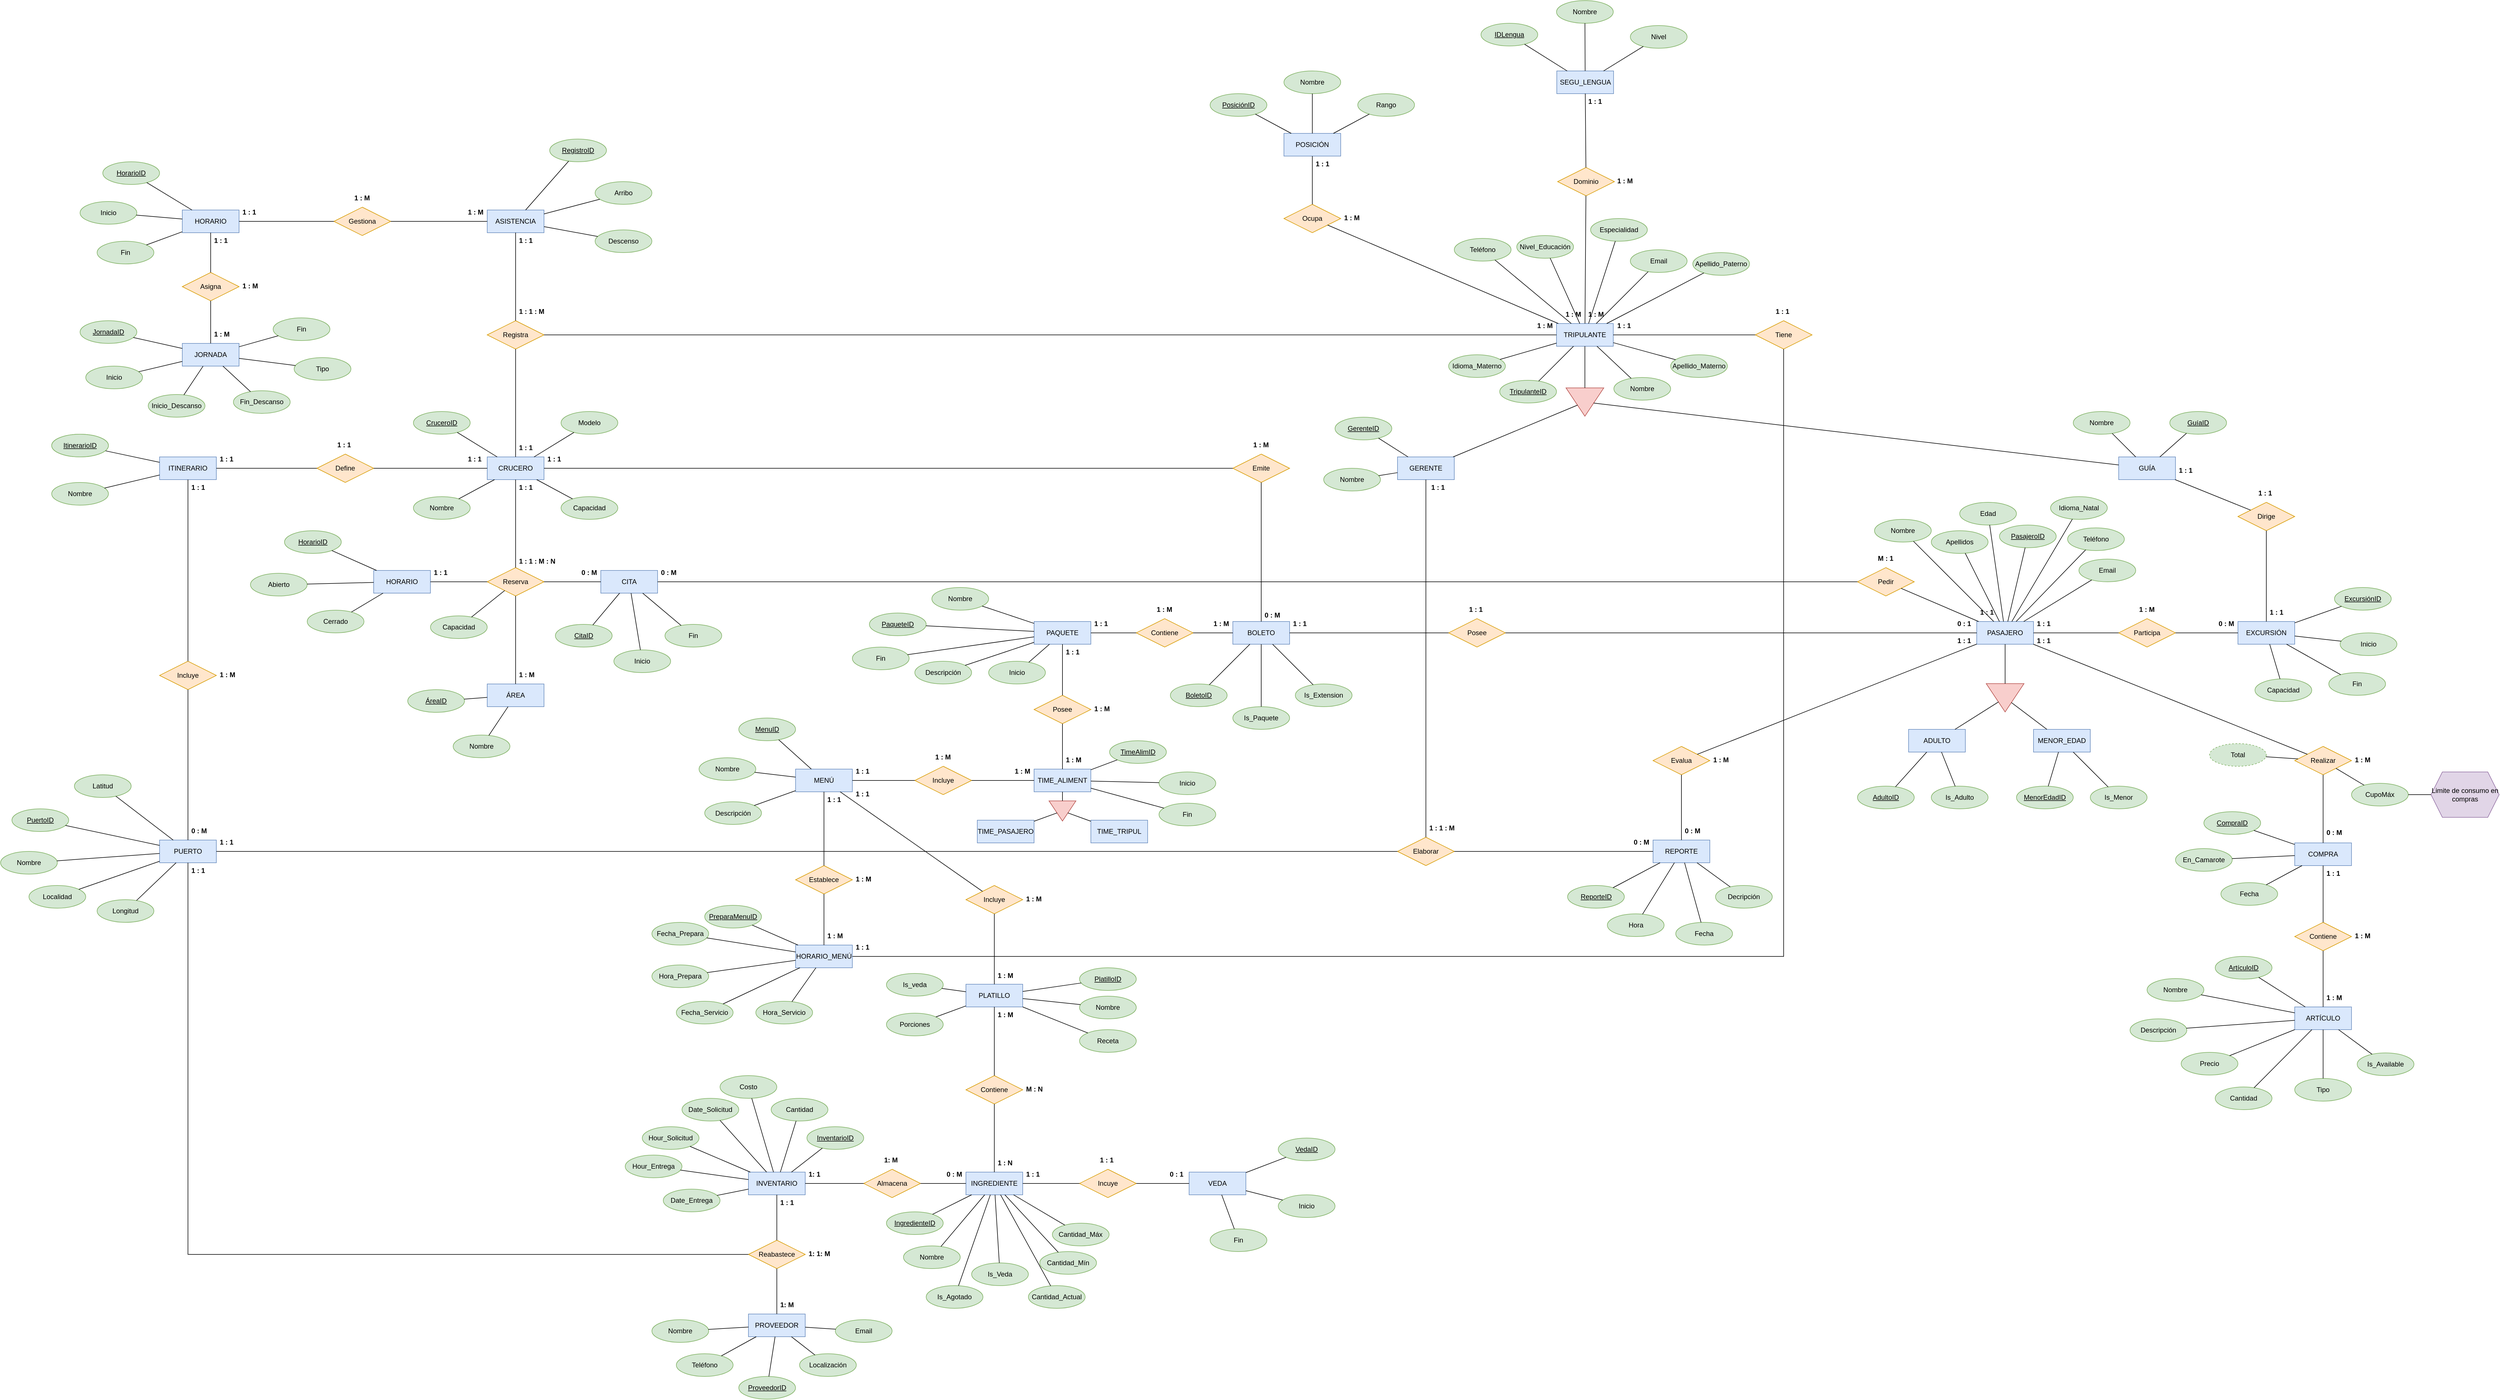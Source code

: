 <mxfile version="24.2.8" type="github">
  <diagram name="Página-1" id="Mf1vdCVvzEqVVEpjBD80">
    <mxGraphModel dx="3621" dy="1891" grid="1" gridSize="10" guides="1" tooltips="1" connect="1" arrows="1" fold="1" page="1" pageScale="1" pageWidth="827" pageHeight="1169" background="none" math="0" shadow="0">
      <root>
        <mxCell id="0" />
        <mxCell id="1" parent="0" />
        <mxCell id="Goxi84qDYm24SVxgxPYc-1" value="CRUCERO" style="whiteSpace=wrap;html=1;align=center;fillColor=#dae8fc;strokeColor=#6c8ebf;" vertex="1" parent="1">
          <mxGeometry x="-923" y="160" width="100" height="40" as="geometry" />
        </mxCell>
        <mxCell id="Goxi84qDYm24SVxgxPYc-2" value="Registra" style="shape=rhombus;perimeter=rhombusPerimeter;whiteSpace=wrap;html=1;align=center;fillColor=#ffe6cc;strokeColor=#d79b00;" vertex="1" parent="1">
          <mxGeometry x="-923" y="-80" width="100" height="50" as="geometry" />
        </mxCell>
        <mxCell id="Goxi84qDYm24SVxgxPYc-3" value="TRIPULANTE" style="whiteSpace=wrap;html=1;align=center;fillColor=#dae8fc;strokeColor=#6c8ebf;" vertex="1" parent="1">
          <mxGeometry x="960" y="-75" width="100" height="40" as="geometry" />
        </mxCell>
        <mxCell id="Goxi84qDYm24SVxgxPYc-4" value="" style="endArrow=none;html=1;rounded=0;" edge="1" parent="1" source="Goxi84qDYm24SVxgxPYc-1" target="Goxi84qDYm24SVxgxPYc-2">
          <mxGeometry relative="1" as="geometry">
            <mxPoint x="-543" y="260" as="sourcePoint" />
            <mxPoint x="-383" y="260" as="targetPoint" />
          </mxGeometry>
        </mxCell>
        <mxCell id="Goxi84qDYm24SVxgxPYc-5" value="" style="endArrow=none;html=1;rounded=0;" edge="1" parent="1" source="Goxi84qDYm24SVxgxPYc-2" target="Goxi84qDYm24SVxgxPYc-3">
          <mxGeometry relative="1" as="geometry">
            <mxPoint x="-30" y="65" as="sourcePoint" />
            <mxPoint x="130" y="65" as="targetPoint" />
          </mxGeometry>
        </mxCell>
        <mxCell id="Goxi84qDYm24SVxgxPYc-6" value="1 : 1 : M" style="text;strokeColor=none;fillColor=none;spacingLeft=4;spacingRight=4;overflow=hidden;rotatable=0;points=[[0,0.5],[1,0.5]];portConstraint=eastwest;fontSize=12;whiteSpace=wrap;html=1;fontStyle=1" vertex="1" parent="1">
          <mxGeometry x="-873" y="-110" width="60" height="30" as="geometry" />
        </mxCell>
        <mxCell id="Goxi84qDYm24SVxgxPYc-7" value="ASISTENCIA" style="whiteSpace=wrap;html=1;align=center;fillColor=#dae8fc;strokeColor=#6c8ebf;" vertex="1" parent="1">
          <mxGeometry x="-923" y="-275" width="100" height="40" as="geometry" />
        </mxCell>
        <mxCell id="Goxi84qDYm24SVxgxPYc-8" value="1 : 1" style="text;strokeColor=none;fillColor=none;spacingLeft=4;spacingRight=4;overflow=hidden;rotatable=0;points=[[0,0.5],[1,0.5]];portConstraint=eastwest;fontSize=12;whiteSpace=wrap;html=1;fontStyle=1" vertex="1" parent="1">
          <mxGeometry x="-873" y="130" width="40" height="30" as="geometry" />
        </mxCell>
        <mxCell id="Goxi84qDYm24SVxgxPYc-10" value="" style="endArrow=none;html=1;rounded=0;" edge="1" parent="1" source="Goxi84qDYm24SVxgxPYc-2" target="Goxi84qDYm24SVxgxPYc-7">
          <mxGeometry relative="1" as="geometry">
            <mxPoint x="-973" y="55" as="sourcePoint" />
            <mxPoint x="-813" y="55" as="targetPoint" />
          </mxGeometry>
        </mxCell>
        <mxCell id="Goxi84qDYm24SVxgxPYc-12" value="1 : M" style="text;strokeColor=none;fillColor=none;spacingLeft=4;spacingRight=4;overflow=hidden;rotatable=0;points=[[0,0.5],[1,0.5]];portConstraint=eastwest;fontSize=12;whiteSpace=wrap;html=1;fontStyle=1" vertex="1" parent="1">
          <mxGeometry x="920" y="-85" width="40" height="30" as="geometry" />
        </mxCell>
        <mxCell id="Goxi84qDYm24SVxgxPYc-13" value="1 : 1" style="text;strokeColor=none;fillColor=none;spacingLeft=4;spacingRight=4;overflow=hidden;rotatable=0;points=[[0,0.5],[1,0.5]];portConstraint=eastwest;fontSize=12;whiteSpace=wrap;html=1;fontStyle=1" vertex="1" parent="1">
          <mxGeometry x="-873" y="-235" width="40" height="30" as="geometry" />
        </mxCell>
        <mxCell id="Goxi84qDYm24SVxgxPYc-15" value="Dominio" style="shape=rhombus;perimeter=rhombusPerimeter;whiteSpace=wrap;html=1;align=center;fillColor=#ffe6cc;strokeColor=#d79b00;" vertex="1" parent="1">
          <mxGeometry x="962" y="-350" width="100" height="50" as="geometry" />
        </mxCell>
        <mxCell id="Goxi84qDYm24SVxgxPYc-16" value="SEGU_LENGUA" style="whiteSpace=wrap;html=1;align=center;fillColor=#dae8fc;strokeColor=#6c8ebf;" vertex="1" parent="1">
          <mxGeometry x="960.5" y="-520" width="100" height="40" as="geometry" />
        </mxCell>
        <mxCell id="Goxi84qDYm24SVxgxPYc-17" value="" style="endArrow=none;html=1;rounded=0;" edge="1" parent="1" source="Goxi84qDYm24SVxgxPYc-3" target="Goxi84qDYm24SVxgxPYc-15">
          <mxGeometry relative="1" as="geometry">
            <mxPoint x="610" y="-305" as="sourcePoint" />
            <mxPoint x="830" y="-225" as="targetPoint" />
          </mxGeometry>
        </mxCell>
        <mxCell id="Goxi84qDYm24SVxgxPYc-18" value="" style="endArrow=none;html=1;rounded=0;" edge="1" parent="1" source="Goxi84qDYm24SVxgxPYc-15" target="Goxi84qDYm24SVxgxPYc-16">
          <mxGeometry relative="1" as="geometry">
            <mxPoint x="970.5" y="-360" as="sourcePoint" />
            <mxPoint x="1130.5" y="-360" as="targetPoint" />
          </mxGeometry>
        </mxCell>
        <mxCell id="Goxi84qDYm24SVxgxPYc-19" value="1 : M" style="text;strokeColor=none;fillColor=none;spacingLeft=4;spacingRight=4;overflow=hidden;rotatable=0;points=[[0,0.5],[1,0.5]];portConstraint=eastwest;fontSize=12;whiteSpace=wrap;html=1;fontStyle=1" vertex="1" parent="1">
          <mxGeometry x="1061" y="-340" width="40" height="30" as="geometry" />
        </mxCell>
        <mxCell id="Goxi84qDYm24SVxgxPYc-20" value="1 : M" style="text;strokeColor=none;fillColor=none;spacingLeft=4;spacingRight=4;overflow=hidden;rotatable=0;points=[[0,0.5],[1,0.5]];portConstraint=eastwest;fontSize=12;whiteSpace=wrap;html=1;fontStyle=1" vertex="1" parent="1">
          <mxGeometry x="1010" y="-105" width="40" height="30" as="geometry" />
        </mxCell>
        <mxCell id="Goxi84qDYm24SVxgxPYc-21" value="1 : 1" style="text;strokeColor=none;fillColor=none;spacingLeft=4;spacingRight=4;overflow=hidden;rotatable=0;points=[[0,0.5],[1,0.5]];portConstraint=eastwest;fontSize=12;whiteSpace=wrap;html=1;fontStyle=1" vertex="1" parent="1">
          <mxGeometry x="1009.5" y="-480" width="40" height="30" as="geometry" />
        </mxCell>
        <mxCell id="Goxi84qDYm24SVxgxPYc-22" value="Ocupa" style="shape=rhombus;perimeter=rhombusPerimeter;whiteSpace=wrap;html=1;align=center;fillColor=#ffe6cc;strokeColor=#d79b00;" vertex="1" parent="1">
          <mxGeometry x="480" y="-285" width="100" height="50" as="geometry" />
        </mxCell>
        <mxCell id="Goxi84qDYm24SVxgxPYc-23" value="POSICIÓN" style="whiteSpace=wrap;html=1;align=center;fillColor=#dae8fc;strokeColor=#6c8ebf;" vertex="1" parent="1">
          <mxGeometry x="480" y="-410" width="100" height="40" as="geometry" />
        </mxCell>
        <mxCell id="Goxi84qDYm24SVxgxPYc-24" value="" style="endArrow=none;html=1;rounded=0;" edge="1" parent="1" source="Goxi84qDYm24SVxgxPYc-23" target="Goxi84qDYm24SVxgxPYc-22">
          <mxGeometry relative="1" as="geometry">
            <mxPoint x="750" y="-325" as="sourcePoint" />
            <mxPoint x="910" y="-325" as="targetPoint" />
          </mxGeometry>
        </mxCell>
        <mxCell id="Goxi84qDYm24SVxgxPYc-25" value="" style="endArrow=none;html=1;rounded=0;" edge="1" parent="1" source="Goxi84qDYm24SVxgxPYc-22" target="Goxi84qDYm24SVxgxPYc-3">
          <mxGeometry relative="1" as="geometry">
            <mxPoint x="1090" y="-125" as="sourcePoint" />
            <mxPoint x="1250" y="-125" as="targetPoint" />
          </mxGeometry>
        </mxCell>
        <mxCell id="Goxi84qDYm24SVxgxPYc-26" value="1 : M" style="text;strokeColor=none;fillColor=none;spacingLeft=4;spacingRight=4;overflow=hidden;rotatable=0;points=[[0,0.5],[1,0.5]];portConstraint=eastwest;fontSize=12;whiteSpace=wrap;html=1;fontStyle=1" vertex="1" parent="1">
          <mxGeometry x="580" y="-275" width="40" height="30" as="geometry" />
        </mxCell>
        <mxCell id="Goxi84qDYm24SVxgxPYc-27" value="1 : M" style="text;strokeColor=none;fillColor=none;spacingLeft=4;spacingRight=4;overflow=hidden;rotatable=0;points=[[0,0.5],[1,0.5]];portConstraint=eastwest;fontSize=12;whiteSpace=wrap;html=1;fontStyle=1" vertex="1" parent="1">
          <mxGeometry x="970" y="-105" width="40" height="30" as="geometry" />
        </mxCell>
        <mxCell id="Goxi84qDYm24SVxgxPYc-28" value="1 : 1" style="text;strokeColor=none;fillColor=none;spacingLeft=4;spacingRight=4;overflow=hidden;rotatable=0;points=[[0,0.5],[1,0.5]];portConstraint=eastwest;fontSize=12;whiteSpace=wrap;html=1;fontStyle=1" vertex="1" parent="1">
          <mxGeometry x="530" y="-370" width="40" height="30" as="geometry" />
        </mxCell>
        <mxCell id="Goxi84qDYm24SVxgxPYc-30" value="Reserva" style="shape=rhombus;perimeter=rhombusPerimeter;whiteSpace=wrap;html=1;align=center;fillColor=#ffe6cc;strokeColor=#d79b00;" vertex="1" parent="1">
          <mxGeometry x="-923" y="355" width="100" height="50" as="geometry" />
        </mxCell>
        <mxCell id="Goxi84qDYm24SVxgxPYc-31" value="ÁREA" style="whiteSpace=wrap;html=1;align=center;fillColor=#dae8fc;strokeColor=#6c8ebf;" vertex="1" parent="1">
          <mxGeometry x="-923" y="560" width="100" height="40" as="geometry" />
        </mxCell>
        <mxCell id="Goxi84qDYm24SVxgxPYc-32" value="HORARIO" style="whiteSpace=wrap;html=1;align=center;fillColor=#dae8fc;strokeColor=#6c8ebf;" vertex="1" parent="1">
          <mxGeometry x="-1123" y="360" width="100" height="40" as="geometry" />
        </mxCell>
        <mxCell id="Goxi84qDYm24SVxgxPYc-33" value="" style="endArrow=none;html=1;rounded=0;" edge="1" parent="1" source="Goxi84qDYm24SVxgxPYc-31" target="Goxi84qDYm24SVxgxPYc-30">
          <mxGeometry relative="1" as="geometry">
            <mxPoint x="-1143" y="270" as="sourcePoint" />
            <mxPoint x="-983" y="270" as="targetPoint" />
          </mxGeometry>
        </mxCell>
        <mxCell id="Goxi84qDYm24SVxgxPYc-34" value="" style="endArrow=none;html=1;rounded=0;" edge="1" parent="1" source="Goxi84qDYm24SVxgxPYc-30" target="Goxi84qDYm24SVxgxPYc-1">
          <mxGeometry relative="1" as="geometry">
            <mxPoint x="-1063" y="240" as="sourcePoint" />
            <mxPoint x="-903" y="240" as="targetPoint" />
          </mxGeometry>
        </mxCell>
        <mxCell id="Goxi84qDYm24SVxgxPYc-35" value="1 : 1" style="text;strokeColor=none;fillColor=none;spacingLeft=4;spacingRight=4;overflow=hidden;rotatable=0;points=[[0,0.5],[1,0.5]];portConstraint=eastwest;fontSize=12;whiteSpace=wrap;html=1;fontStyle=1" vertex="1" parent="1">
          <mxGeometry x="-873" y="200" width="40" height="30" as="geometry" />
        </mxCell>
        <mxCell id="Goxi84qDYm24SVxgxPYc-36" value="1 : M" style="text;strokeColor=none;fillColor=none;spacingLeft=4;spacingRight=4;overflow=hidden;rotatable=0;points=[[0,0.5],[1,0.5]];portConstraint=eastwest;fontSize=12;whiteSpace=wrap;html=1;fontStyle=1" vertex="1" parent="1">
          <mxGeometry x="-873" y="530" width="40" height="30" as="geometry" />
        </mxCell>
        <mxCell id="Goxi84qDYm24SVxgxPYc-37" value="CITA" style="whiteSpace=wrap;html=1;align=center;fillColor=#dae8fc;strokeColor=#6c8ebf;" vertex="1" parent="1">
          <mxGeometry x="-723" y="360" width="100" height="40" as="geometry" />
        </mxCell>
        <mxCell id="Goxi84qDYm24SVxgxPYc-38" value="" style="endArrow=none;html=1;rounded=0;" edge="1" parent="1" source="Goxi84qDYm24SVxgxPYc-30" target="Goxi84qDYm24SVxgxPYc-37">
          <mxGeometry relative="1" as="geometry">
            <mxPoint x="-593" y="455" as="sourcePoint" />
            <mxPoint x="-433" y="455" as="targetPoint" />
          </mxGeometry>
        </mxCell>
        <mxCell id="Goxi84qDYm24SVxgxPYc-39" value="0 : M" style="text;strokeColor=none;fillColor=none;spacingLeft=4;spacingRight=4;overflow=hidden;rotatable=0;points=[[0,0.5],[1,0.5]];portConstraint=eastwest;fontSize=12;whiteSpace=wrap;html=1;fontStyle=1" vertex="1" parent="1">
          <mxGeometry x="-763" y="350" width="40" height="30" as="geometry" />
        </mxCell>
        <mxCell id="Goxi84qDYm24SVxgxPYc-40" value="" style="endArrow=none;html=1;rounded=0;" edge="1" parent="1" source="Goxi84qDYm24SVxgxPYc-30" target="Goxi84qDYm24SVxgxPYc-32">
          <mxGeometry relative="1" as="geometry">
            <mxPoint x="-803" y="445" as="sourcePoint" />
            <mxPoint x="-643" y="445" as="targetPoint" />
          </mxGeometry>
        </mxCell>
        <mxCell id="Goxi84qDYm24SVxgxPYc-41" value="1 : 1" style="text;strokeColor=none;fillColor=none;spacingLeft=4;spacingRight=4;overflow=hidden;rotatable=0;points=[[0,0.5],[1,0.5]];portConstraint=eastwest;fontSize=12;whiteSpace=wrap;html=1;fontStyle=1" vertex="1" parent="1">
          <mxGeometry x="-1023" y="350" width="40" height="30" as="geometry" />
        </mxCell>
        <mxCell id="Goxi84qDYm24SVxgxPYc-42" value="1 : 1 : M : N" style="text;strokeColor=none;fillColor=none;spacingLeft=4;spacingRight=4;overflow=hidden;rotatable=0;points=[[0,0.5],[1,0.5]];portConstraint=eastwest;fontSize=12;whiteSpace=wrap;html=1;fontStyle=1" vertex="1" parent="1">
          <mxGeometry x="-873" y="330" width="80" height="30" as="geometry" />
        </mxCell>
        <mxCell id="Goxi84qDYm24SVxgxPYc-43" value="Define" style="shape=rhombus;perimeter=rhombusPerimeter;whiteSpace=wrap;html=1;align=center;fillColor=#ffe6cc;strokeColor=#d79b00;" vertex="1" parent="1">
          <mxGeometry x="-1223" y="155" width="100" height="50" as="geometry" />
        </mxCell>
        <mxCell id="Goxi84qDYm24SVxgxPYc-44" value="ITINERARIO" style="whiteSpace=wrap;html=1;align=center;fillColor=#dae8fc;strokeColor=#6c8ebf;" vertex="1" parent="1">
          <mxGeometry x="-1500" y="160" width="100" height="40" as="geometry" />
        </mxCell>
        <mxCell id="Goxi84qDYm24SVxgxPYc-45" value="" style="endArrow=none;html=1;rounded=0;" edge="1" parent="1" source="Goxi84qDYm24SVxgxPYc-44" target="Goxi84qDYm24SVxgxPYc-43">
          <mxGeometry relative="1" as="geometry">
            <mxPoint x="-903" y="270" as="sourcePoint" />
            <mxPoint x="-743" y="270" as="targetPoint" />
          </mxGeometry>
        </mxCell>
        <mxCell id="Goxi84qDYm24SVxgxPYc-46" value="" style="endArrow=none;html=1;rounded=0;" edge="1" parent="1" source="Goxi84qDYm24SVxgxPYc-43" target="Goxi84qDYm24SVxgxPYc-1">
          <mxGeometry relative="1" as="geometry">
            <mxPoint x="-893" y="260" as="sourcePoint" />
            <mxPoint x="-733" y="260" as="targetPoint" />
          </mxGeometry>
        </mxCell>
        <mxCell id="Goxi84qDYm24SVxgxPYc-50" value="Incluye" style="shape=rhombus;perimeter=rhombusPerimeter;whiteSpace=wrap;html=1;align=center;fillColor=#ffe6cc;strokeColor=#d79b00;" vertex="1" parent="1">
          <mxGeometry x="-1500" y="519.99" width="100" height="50" as="geometry" />
        </mxCell>
        <mxCell id="Goxi84qDYm24SVxgxPYc-51" value="PUERTO" style="whiteSpace=wrap;html=1;align=center;fillColor=#dae8fc;strokeColor=#6c8ebf;" vertex="1" parent="1">
          <mxGeometry x="-1500" y="835" width="100" height="40" as="geometry" />
        </mxCell>
        <mxCell id="Goxi84qDYm24SVxgxPYc-52" value="" style="endArrow=none;html=1;rounded=0;" edge="1" parent="1" source="Goxi84qDYm24SVxgxPYc-51" target="Goxi84qDYm24SVxgxPYc-50">
          <mxGeometry relative="1" as="geometry">
            <mxPoint x="-1490" y="605" as="sourcePoint" />
            <mxPoint x="-1330" y="605" as="targetPoint" />
          </mxGeometry>
        </mxCell>
        <mxCell id="Goxi84qDYm24SVxgxPYc-53" value="" style="endArrow=none;html=1;rounded=0;" edge="1" parent="1" source="Goxi84qDYm24SVxgxPYc-50" target="Goxi84qDYm24SVxgxPYc-44">
          <mxGeometry relative="1" as="geometry">
            <mxPoint x="-1650" y="280" as="sourcePoint" />
            <mxPoint x="-1490" y="280" as="targetPoint" />
          </mxGeometry>
        </mxCell>
        <mxCell id="Goxi84qDYm24SVxgxPYc-54" value="1 : M" style="text;strokeColor=none;fillColor=none;spacingLeft=4;spacingRight=4;overflow=hidden;rotatable=0;points=[[0,0.5],[1,0.5]];portConstraint=eastwest;fontSize=12;whiteSpace=wrap;html=1;fontStyle=1" vertex="1" parent="1">
          <mxGeometry x="-1400" y="529.99" width="40" height="30" as="geometry" />
        </mxCell>
        <mxCell id="Goxi84qDYm24SVxgxPYc-55" value="1 : 1" style="text;strokeColor=none;fillColor=none;spacingLeft=4;spacingRight=4;overflow=hidden;rotatable=0;points=[[0,0.5],[1,0.5]];portConstraint=eastwest;fontSize=12;whiteSpace=wrap;html=1;fontStyle=1" vertex="1" parent="1">
          <mxGeometry x="-1450" y="200" width="40" height="30" as="geometry" />
        </mxCell>
        <mxCell id="Goxi84qDYm24SVxgxPYc-56" value="0 : M" style="text;strokeColor=none;fillColor=none;spacingLeft=4;spacingRight=4;overflow=hidden;rotatable=0;points=[[0,0.5],[1,0.5]];portConstraint=eastwest;fontSize=12;whiteSpace=wrap;html=1;fontStyle=1" vertex="1" parent="1">
          <mxGeometry x="-1450" y="805" width="40" height="30" as="geometry" />
        </mxCell>
        <mxCell id="Goxi84qDYm24SVxgxPYc-57" value="1 : 1" style="text;strokeColor=none;fillColor=none;spacingLeft=4;spacingRight=4;overflow=hidden;rotatable=0;points=[[0,0.5],[1,0.5]];portConstraint=eastwest;fontSize=12;whiteSpace=wrap;html=1;fontStyle=1" vertex="1" parent="1">
          <mxGeometry x="-1193" y="125" width="40" height="30" as="geometry" />
        </mxCell>
        <mxCell id="Goxi84qDYm24SVxgxPYc-58" value="1 : 1" style="text;strokeColor=none;fillColor=none;spacingLeft=4;spacingRight=4;overflow=hidden;rotatable=0;points=[[0,0.5],[1,0.5]];portConstraint=eastwest;fontSize=12;whiteSpace=wrap;html=1;fontStyle=1" vertex="1" parent="1">
          <mxGeometry x="-963" y="150" width="40" height="30" as="geometry" />
        </mxCell>
        <mxCell id="Goxi84qDYm24SVxgxPYc-59" value="1 : 1" style="text;strokeColor=none;fillColor=none;spacingLeft=4;spacingRight=4;overflow=hidden;rotatable=0;points=[[0,0.5],[1,0.5]];portConstraint=eastwest;fontSize=12;whiteSpace=wrap;html=1;fontStyle=1" vertex="1" parent="1">
          <mxGeometry x="-1400" y="150" width="40" height="30" as="geometry" />
        </mxCell>
        <mxCell id="Goxi84qDYm24SVxgxPYc-61" value="REPORTE" style="whiteSpace=wrap;html=1;align=center;fillColor=#dae8fc;strokeColor=#6c8ebf;" vertex="1" parent="1">
          <mxGeometry x="1130" y="835" width="100" height="40" as="geometry" />
        </mxCell>
        <mxCell id="Goxi84qDYm24SVxgxPYc-65" value="0 : M" style="text;strokeColor=none;fillColor=none;spacingLeft=4;spacingRight=4;overflow=hidden;rotatable=0;points=[[0,0.5],[1,0.5]];portConstraint=eastwest;fontSize=12;whiteSpace=wrap;html=1;fontStyle=1" vertex="1" parent="1">
          <mxGeometry x="1090" y="825" width="40" height="30" as="geometry" />
        </mxCell>
        <mxCell id="Goxi84qDYm24SVxgxPYc-66" value="1 : 1" style="text;strokeColor=none;fillColor=none;spacingLeft=4;spacingRight=4;overflow=hidden;rotatable=0;points=[[0,0.5],[1,0.5]];portConstraint=eastwest;fontSize=12;whiteSpace=wrap;html=1;fontStyle=1" vertex="1" parent="1">
          <mxGeometry x="-1400" y="825" width="40" height="30" as="geometry" />
        </mxCell>
        <mxCell id="Goxi84qDYm24SVxgxPYc-68" value="Evalua" style="shape=rhombus;perimeter=rhombusPerimeter;whiteSpace=wrap;html=1;align=center;fillColor=#ffe6cc;strokeColor=#d79b00;" vertex="1" parent="1">
          <mxGeometry x="1130" y="670" width="100" height="50" as="geometry" />
        </mxCell>
        <mxCell id="Goxi84qDYm24SVxgxPYc-69" value="ADULTO" style="whiteSpace=wrap;html=1;align=center;fillColor=#dae8fc;strokeColor=#6c8ebf;" vertex="1" parent="1">
          <mxGeometry x="1580" y="640" width="100" height="40" as="geometry" />
        </mxCell>
        <mxCell id="Goxi84qDYm24SVxgxPYc-70" value="" style="endArrow=none;html=1;rounded=0;" edge="1" parent="1" source="Goxi84qDYm24SVxgxPYc-61" target="Goxi84qDYm24SVxgxPYc-68">
          <mxGeometry relative="1" as="geometry">
            <mxPoint x="1280" y="1035" as="sourcePoint" />
            <mxPoint x="1440" y="1035" as="targetPoint" />
          </mxGeometry>
        </mxCell>
        <mxCell id="Goxi84qDYm24SVxgxPYc-71" value="1 : M" style="text;strokeColor=none;fillColor=none;spacingLeft=4;spacingRight=4;overflow=hidden;rotatable=0;points=[[0,0.5],[1,0.5]];portConstraint=eastwest;fontSize=12;whiteSpace=wrap;html=1;fontStyle=1" vertex="1" parent="1">
          <mxGeometry x="1230" y="680" width="40" height="30" as="geometry" />
        </mxCell>
        <mxCell id="Goxi84qDYm24SVxgxPYc-72" value="0 : M" style="text;strokeColor=none;fillColor=none;spacingLeft=4;spacingRight=4;overflow=hidden;rotatable=0;points=[[0,0.5],[1,0.5]];portConstraint=eastwest;fontSize=12;whiteSpace=wrap;html=1;fontStyle=1" vertex="1" parent="1">
          <mxGeometry x="1180" y="805" width="40" height="35" as="geometry" />
        </mxCell>
        <mxCell id="Goxi84qDYm24SVxgxPYc-73" value="1 : 1" style="text;strokeColor=none;fillColor=none;spacingLeft=4;spacingRight=4;overflow=hidden;rotatable=0;points=[[0,0.5],[1,0.5]];portConstraint=eastwest;fontSize=12;whiteSpace=wrap;html=1;fontStyle=1" vertex="1" parent="1">
          <mxGeometry x="1660" y="470" width="40" height="30" as="geometry" />
        </mxCell>
        <mxCell id="Goxi84qDYm24SVxgxPYc-75" value="Elaborar" style="shape=rhombus;perimeter=rhombusPerimeter;whiteSpace=wrap;html=1;align=center;fillColor=#ffe6cc;strokeColor=#d79b00;" vertex="1" parent="1">
          <mxGeometry x="680" y="830" width="100" height="50" as="geometry" />
        </mxCell>
        <mxCell id="Goxi84qDYm24SVxgxPYc-78" value="" style="endArrow=none;html=1;rounded=0;" edge="1" parent="1" source="Goxi84qDYm24SVxgxPYc-75" target="Goxi84qDYm24SVxgxPYc-61">
          <mxGeometry relative="1" as="geometry">
            <mxPoint x="990" y="600" as="sourcePoint" />
            <mxPoint x="1150" y="600" as="targetPoint" />
          </mxGeometry>
        </mxCell>
        <mxCell id="Goxi84qDYm24SVxgxPYc-79" value="" style="triangle;whiteSpace=wrap;html=1;rotation=90;fillColor=#f8cecc;strokeColor=#b85450;" vertex="1" parent="1">
          <mxGeometry x="985" y="30.0" width="50" height="66.67" as="geometry" />
        </mxCell>
        <mxCell id="Goxi84qDYm24SVxgxPYc-81" value="GERENTE" style="whiteSpace=wrap;html=1;align=center;fillColor=#dae8fc;strokeColor=#6c8ebf;" vertex="1" parent="1">
          <mxGeometry x="680" y="160" width="100" height="40" as="geometry" />
        </mxCell>
        <mxCell id="Goxi84qDYm24SVxgxPYc-82" value="" style="endArrow=none;html=1;rounded=0;" edge="1" parent="1" source="Goxi84qDYm24SVxgxPYc-3" target="Goxi84qDYm24SVxgxPYc-79">
          <mxGeometry relative="1" as="geometry">
            <mxPoint x="1090" y="400" as="sourcePoint" />
            <mxPoint x="1250" y="400" as="targetPoint" />
          </mxGeometry>
        </mxCell>
        <mxCell id="Goxi84qDYm24SVxgxPYc-83" value="" style="endArrow=none;html=1;rounded=0;" edge="1" parent="1" source="Goxi84qDYm24SVxgxPYc-79" target="Goxi84qDYm24SVxgxPYc-81">
          <mxGeometry relative="1" as="geometry">
            <mxPoint x="1050" y="360" as="sourcePoint" />
            <mxPoint x="1210" y="360" as="targetPoint" />
          </mxGeometry>
        </mxCell>
        <mxCell id="Goxi84qDYm24SVxgxPYc-84" value="" style="endArrow=none;html=1;rounded=0;" edge="1" parent="1" source="Goxi84qDYm24SVxgxPYc-81" target="Goxi84qDYm24SVxgxPYc-75">
          <mxGeometry relative="1" as="geometry">
            <mxPoint x="810" y="650" as="sourcePoint" />
            <mxPoint x="970" y="650" as="targetPoint" />
          </mxGeometry>
        </mxCell>
        <mxCell id="Goxi84qDYm24SVxgxPYc-85" value="1 : 1 : M" style="text;strokeColor=none;fillColor=none;spacingLeft=4;spacingRight=4;overflow=hidden;rotatable=0;points=[[0,0.5],[1,0.5]];portConstraint=eastwest;fontSize=12;whiteSpace=wrap;html=1;fontStyle=1" vertex="1" parent="1">
          <mxGeometry x="730" y="800" width="60" height="30" as="geometry" />
        </mxCell>
        <mxCell id="Goxi84qDYm24SVxgxPYc-86" value="&amp;nbsp;1 : 1" style="text;strokeColor=none;fillColor=none;spacingLeft=4;spacingRight=4;overflow=hidden;rotatable=0;points=[[0,0.5],[1,0.5]];portConstraint=eastwest;fontSize=12;whiteSpace=wrap;html=1;fontStyle=1" vertex="1" parent="1">
          <mxGeometry x="730" y="200" width="40" height="30" as="geometry" />
        </mxCell>
        <mxCell id="Goxi84qDYm24SVxgxPYc-88" value="Emite" style="shape=rhombus;perimeter=rhombusPerimeter;whiteSpace=wrap;html=1;align=center;fillColor=#ffe6cc;strokeColor=#d79b00;" vertex="1" parent="1">
          <mxGeometry x="390" y="155" width="100" height="50" as="geometry" />
        </mxCell>
        <mxCell id="Goxi84qDYm24SVxgxPYc-89" value="BOLETO" style="whiteSpace=wrap;html=1;align=center;fillColor=#dae8fc;strokeColor=#6c8ebf;" vertex="1" parent="1">
          <mxGeometry x="390" y="449.99" width="100" height="40" as="geometry" />
        </mxCell>
        <mxCell id="Goxi84qDYm24SVxgxPYc-90" value="" style="endArrow=none;html=1;rounded=0;" edge="1" parent="1" source="Goxi84qDYm24SVxgxPYc-1" target="Goxi84qDYm24SVxgxPYc-88">
          <mxGeometry relative="1" as="geometry">
            <mxPoint x="140" y="290" as="sourcePoint" />
            <mxPoint x="300" y="290" as="targetPoint" />
          </mxGeometry>
        </mxCell>
        <mxCell id="Goxi84qDYm24SVxgxPYc-91" value="" style="endArrow=none;html=1;rounded=0;" edge="1" parent="1" source="Goxi84qDYm24SVxgxPYc-88" target="Goxi84qDYm24SVxgxPYc-89">
          <mxGeometry relative="1" as="geometry">
            <mxPoint x="300" y="460" as="sourcePoint" />
            <mxPoint x="460" y="460" as="targetPoint" />
          </mxGeometry>
        </mxCell>
        <mxCell id="Goxi84qDYm24SVxgxPYc-93" value="1 : M" style="text;strokeColor=none;fillColor=none;spacingLeft=4;spacingRight=4;overflow=hidden;rotatable=0;points=[[0,0.5],[1,0.5]];portConstraint=eastwest;fontSize=12;whiteSpace=wrap;html=1;fontStyle=1" vertex="1" parent="1">
          <mxGeometry x="420" y="125" width="40" height="30" as="geometry" />
        </mxCell>
        <mxCell id="Goxi84qDYm24SVxgxPYc-94" value="1 : 1" style="text;strokeColor=none;fillColor=none;spacingLeft=4;spacingRight=4;overflow=hidden;rotatable=0;points=[[0,0.5],[1,0.5]];portConstraint=eastwest;fontSize=12;whiteSpace=wrap;html=1;fontStyle=1" vertex="1" parent="1">
          <mxGeometry x="-823" y="150" width="40" height="30" as="geometry" />
        </mxCell>
        <mxCell id="Goxi84qDYm24SVxgxPYc-95" value="0 : M" style="text;strokeColor=none;fillColor=none;spacingLeft=4;spacingRight=4;overflow=hidden;rotatable=0;points=[[0,0.5],[1,0.5]];portConstraint=eastwest;fontSize=12;whiteSpace=wrap;html=1;fontStyle=1" vertex="1" parent="1">
          <mxGeometry x="440" y="424.99" width="40" height="30" as="geometry" />
        </mxCell>
        <mxCell id="Goxi84qDYm24SVxgxPYc-96" value="PASAJERO" style="whiteSpace=wrap;html=1;align=center;fillColor=#dae8fc;strokeColor=#6c8ebf;" vertex="1" parent="1">
          <mxGeometry x="1700" y="449.99" width="100" height="40" as="geometry" />
        </mxCell>
        <mxCell id="Goxi84qDYm24SVxgxPYc-97" value="MENOR_EDAD" style="whiteSpace=wrap;html=1;align=center;fillColor=#dae8fc;strokeColor=#6c8ebf;" vertex="1" parent="1">
          <mxGeometry x="1800" y="640" width="100" height="40" as="geometry" />
        </mxCell>
        <mxCell id="Goxi84qDYm24SVxgxPYc-98" value="" style="triangle;whiteSpace=wrap;html=1;rotation=90;fillColor=#f8cecc;strokeColor=#b85450;" vertex="1" parent="1">
          <mxGeometry x="1725" y="551.0" width="50" height="66.67" as="geometry" />
        </mxCell>
        <mxCell id="Goxi84qDYm24SVxgxPYc-99" value="" style="endArrow=none;html=1;rounded=0;" edge="1" parent="1" source="Goxi84qDYm24SVxgxPYc-69" target="Goxi84qDYm24SVxgxPYc-98">
          <mxGeometry relative="1" as="geometry">
            <mxPoint x="1600" y="623.35" as="sourcePoint" />
            <mxPoint x="1760" y="623.35" as="targetPoint" />
          </mxGeometry>
        </mxCell>
        <mxCell id="Goxi84qDYm24SVxgxPYc-100" value="" style="endArrow=none;html=1;rounded=0;" edge="1" parent="1" source="Goxi84qDYm24SVxgxPYc-98" target="Goxi84qDYm24SVxgxPYc-97">
          <mxGeometry relative="1" as="geometry">
            <mxPoint x="1910" y="643.35" as="sourcePoint" />
            <mxPoint x="2070" y="643.35" as="targetPoint" />
          </mxGeometry>
        </mxCell>
        <mxCell id="Goxi84qDYm24SVxgxPYc-101" value="" style="endArrow=none;html=1;rounded=0;" edge="1" parent="1" source="Goxi84qDYm24SVxgxPYc-96" target="Goxi84qDYm24SVxgxPYc-98">
          <mxGeometry relative="1" as="geometry">
            <mxPoint x="1950" y="570" as="sourcePoint" />
            <mxPoint x="2110" y="570" as="targetPoint" />
          </mxGeometry>
        </mxCell>
        <mxCell id="Goxi84qDYm24SVxgxPYc-102" value="" style="endArrow=none;html=1;rounded=0;" edge="1" parent="1" source="Goxi84qDYm24SVxgxPYc-68" target="Goxi84qDYm24SVxgxPYc-96">
          <mxGeometry relative="1" as="geometry">
            <mxPoint x="1750" y="670" as="sourcePoint" />
            <mxPoint x="1910" y="670" as="targetPoint" />
          </mxGeometry>
        </mxCell>
        <mxCell id="Goxi84qDYm24SVxgxPYc-103" value="Posee" style="shape=rhombus;perimeter=rhombusPerimeter;whiteSpace=wrap;html=1;align=center;fillColor=#ffe6cc;strokeColor=#d79b00;" vertex="1" parent="1">
          <mxGeometry x="770" y="444.99" width="100" height="50" as="geometry" />
        </mxCell>
        <mxCell id="Goxi84qDYm24SVxgxPYc-104" value="1 : 1" style="text;strokeColor=none;fillColor=none;spacingLeft=4;spacingRight=4;overflow=hidden;rotatable=0;points=[[0,0.5],[1,0.5]];portConstraint=eastwest;fontSize=12;whiteSpace=wrap;html=1;fontStyle=1" vertex="1" parent="1">
          <mxGeometry x="800" y="414.99" width="40" height="30" as="geometry" />
        </mxCell>
        <mxCell id="Goxi84qDYm24SVxgxPYc-105" value="" style="endArrow=none;html=1;rounded=0;" edge="1" parent="1" source="Goxi84qDYm24SVxgxPYc-89" target="Goxi84qDYm24SVxgxPYc-103">
          <mxGeometry relative="1" as="geometry">
            <mxPoint x="600" y="540" as="sourcePoint" />
            <mxPoint x="760" y="540" as="targetPoint" />
          </mxGeometry>
        </mxCell>
        <mxCell id="Goxi84qDYm24SVxgxPYc-106" value="" style="endArrow=none;html=1;rounded=0;" edge="1" parent="1" source="Goxi84qDYm24SVxgxPYc-103" target="Goxi84qDYm24SVxgxPYc-96">
          <mxGeometry relative="1" as="geometry">
            <mxPoint x="860" y="550" as="sourcePoint" />
            <mxPoint x="1020" y="550" as="targetPoint" />
          </mxGeometry>
        </mxCell>
        <mxCell id="Goxi84qDYm24SVxgxPYc-107" value="0 : 1" style="text;strokeColor=none;fillColor=none;spacingLeft=4;spacingRight=4;overflow=hidden;rotatable=0;points=[[0,0.5],[1,0.5]];portConstraint=eastwest;fontSize=12;whiteSpace=wrap;html=1;fontStyle=1" vertex="1" parent="1">
          <mxGeometry x="1660" y="440" width="40" height="30" as="geometry" />
        </mxCell>
        <mxCell id="Goxi84qDYm24SVxgxPYc-108" value="1 : 1" style="text;strokeColor=none;fillColor=none;spacingLeft=4;spacingRight=4;overflow=hidden;rotatable=0;points=[[0,0.5],[1,0.5]];portConstraint=eastwest;fontSize=12;whiteSpace=wrap;html=1;fontStyle=1" vertex="1" parent="1">
          <mxGeometry x="490" y="440" width="40" height="30" as="geometry" />
        </mxCell>
        <mxCell id="Goxi84qDYm24SVxgxPYc-109" value="Pedir" style="shape=rhombus;perimeter=rhombusPerimeter;whiteSpace=wrap;html=1;align=center;fillColor=#ffe6cc;strokeColor=#d79b00;" vertex="1" parent="1">
          <mxGeometry x="1490" y="355" width="100" height="50" as="geometry" />
        </mxCell>
        <mxCell id="Goxi84qDYm24SVxgxPYc-110" value="" style="endArrow=none;html=1;rounded=0;" edge="1" parent="1" source="Goxi84qDYm24SVxgxPYc-37" target="Goxi84qDYm24SVxgxPYc-109">
          <mxGeometry relative="1" as="geometry">
            <mxPoint x="510" y="330" as="sourcePoint" />
            <mxPoint x="670" y="330" as="targetPoint" />
          </mxGeometry>
        </mxCell>
        <mxCell id="Goxi84qDYm24SVxgxPYc-111" value="" style="endArrow=none;html=1;rounded=0;" edge="1" parent="1" source="Goxi84qDYm24SVxgxPYc-109" target="Goxi84qDYm24SVxgxPYc-96">
          <mxGeometry relative="1" as="geometry">
            <mxPoint x="1580" y="570" as="sourcePoint" />
            <mxPoint x="1740" y="570" as="targetPoint" />
          </mxGeometry>
        </mxCell>
        <mxCell id="Goxi84qDYm24SVxgxPYc-112" value="M : 1" style="text;strokeColor=none;fillColor=none;spacingLeft=4;spacingRight=4;overflow=hidden;rotatable=0;points=[[0,0.5],[1,0.5]];portConstraint=eastwest;fontSize=12;whiteSpace=wrap;html=1;fontStyle=1" vertex="1" parent="1">
          <mxGeometry x="1520" y="325" width="40" height="30" as="geometry" />
        </mxCell>
        <mxCell id="Goxi84qDYm24SVxgxPYc-113" value="1 : 1" style="text;strokeColor=none;fillColor=none;spacingLeft=4;spacingRight=4;overflow=hidden;rotatable=0;points=[[0,0.5],[1,0.5]];portConstraint=eastwest;fontSize=12;whiteSpace=wrap;html=1;fontStyle=1" vertex="1" parent="1">
          <mxGeometry x="1700" y="419.99" width="40" height="30" as="geometry" />
        </mxCell>
        <mxCell id="Goxi84qDYm24SVxgxPYc-114" value="0 : M" style="text;strokeColor=none;fillColor=none;spacingLeft=4;spacingRight=4;overflow=hidden;rotatable=0;points=[[0,0.5],[1,0.5]];portConstraint=eastwest;fontSize=12;whiteSpace=wrap;html=1;fontStyle=1" vertex="1" parent="1">
          <mxGeometry x="-623" y="350" width="40" height="30" as="geometry" />
        </mxCell>
        <mxCell id="Goxi84qDYm24SVxgxPYc-115" value="Participa" style="shape=rhombus;perimeter=rhombusPerimeter;whiteSpace=wrap;html=1;align=center;fillColor=#ffe6cc;strokeColor=#d79b00;" vertex="1" parent="1">
          <mxGeometry x="1950" y="444.99" width="100" height="50" as="geometry" />
        </mxCell>
        <mxCell id="Goxi84qDYm24SVxgxPYc-116" value="EXCURSIÓN" style="whiteSpace=wrap;html=1;align=center;fillColor=#dae8fc;strokeColor=#6c8ebf;" vertex="1" parent="1">
          <mxGeometry x="2160" y="449.99" width="100" height="40" as="geometry" />
        </mxCell>
        <mxCell id="Goxi84qDYm24SVxgxPYc-117" value="1 : M" style="text;strokeColor=none;fillColor=none;spacingLeft=4;spacingRight=4;overflow=hidden;rotatable=0;points=[[0,0.5],[1,0.5]];portConstraint=eastwest;fontSize=12;whiteSpace=wrap;html=1;fontStyle=1" vertex="1" parent="1">
          <mxGeometry x="1980" y="414.99" width="40" height="30" as="geometry" />
        </mxCell>
        <mxCell id="Goxi84qDYm24SVxgxPYc-118" value="" style="endArrow=none;html=1;rounded=0;" edge="1" parent="1" source="Goxi84qDYm24SVxgxPYc-96" target="Goxi84qDYm24SVxgxPYc-115">
          <mxGeometry relative="1" as="geometry">
            <mxPoint x="2010" y="530" as="sourcePoint" />
            <mxPoint x="1990" y="510" as="targetPoint" />
          </mxGeometry>
        </mxCell>
        <mxCell id="Goxi84qDYm24SVxgxPYc-119" value="" style="endArrow=none;html=1;rounded=0;" edge="1" parent="1" source="Goxi84qDYm24SVxgxPYc-115" target="Goxi84qDYm24SVxgxPYc-116">
          <mxGeometry relative="1" as="geometry">
            <mxPoint x="2090" y="540" as="sourcePoint" />
            <mxPoint x="2250" y="540" as="targetPoint" />
          </mxGeometry>
        </mxCell>
        <mxCell id="Goxi84qDYm24SVxgxPYc-120" value="0 : M" style="text;strokeColor=none;fillColor=none;spacingLeft=4;spacingRight=4;overflow=hidden;rotatable=0;points=[[0,0.5],[1,0.5]];portConstraint=eastwest;fontSize=12;whiteSpace=wrap;html=1;fontStyle=1" vertex="1" parent="1">
          <mxGeometry x="2120" y="440" width="40" height="30" as="geometry" />
        </mxCell>
        <mxCell id="Goxi84qDYm24SVxgxPYc-121" value="1 : 1" style="text;strokeColor=none;fillColor=none;spacingLeft=4;spacingRight=4;overflow=hidden;rotatable=0;points=[[0,0.5],[1,0.5]];portConstraint=eastwest;fontSize=12;whiteSpace=wrap;html=1;fontStyle=1" vertex="1" parent="1">
          <mxGeometry x="1800" y="440" width="40" height="30" as="geometry" />
        </mxCell>
        <mxCell id="Goxi84qDYm24SVxgxPYc-122" value="GUÍA" style="whiteSpace=wrap;html=1;align=center;fillColor=#dae8fc;strokeColor=#6c8ebf;" vertex="1" parent="1">
          <mxGeometry x="1950" y="160" width="100" height="40" as="geometry" />
        </mxCell>
        <mxCell id="Goxi84qDYm24SVxgxPYc-123" value="" style="endArrow=none;html=1;rounded=0;" edge="1" parent="1" source="Goxi84qDYm24SVxgxPYc-79" target="Goxi84qDYm24SVxgxPYc-122">
          <mxGeometry relative="1" as="geometry">
            <mxPoint x="1200" y="60" as="sourcePoint" />
            <mxPoint x="1360" y="60" as="targetPoint" />
          </mxGeometry>
        </mxCell>
        <mxCell id="Goxi84qDYm24SVxgxPYc-124" value="Dirige" style="shape=rhombus;perimeter=rhombusPerimeter;whiteSpace=wrap;html=1;align=center;fillColor=#ffe6cc;strokeColor=#d79b00;" vertex="1" parent="1">
          <mxGeometry x="2160" y="240" width="100" height="50" as="geometry" />
        </mxCell>
        <mxCell id="Goxi84qDYm24SVxgxPYc-125" value="" style="endArrow=none;html=1;rounded=0;" edge="1" parent="1" source="Goxi84qDYm24SVxgxPYc-122" target="Goxi84qDYm24SVxgxPYc-124">
          <mxGeometry relative="1" as="geometry">
            <mxPoint x="2020" y="210" as="sourcePoint" />
            <mxPoint x="2210" y="310" as="targetPoint" />
          </mxGeometry>
        </mxCell>
        <mxCell id="Goxi84qDYm24SVxgxPYc-126" value="" style="endArrow=none;html=1;rounded=0;" edge="1" parent="1" source="Goxi84qDYm24SVxgxPYc-124" target="Goxi84qDYm24SVxgxPYc-116">
          <mxGeometry relative="1" as="geometry">
            <mxPoint x="2200" y="350" as="sourcePoint" />
            <mxPoint x="2360" y="350" as="targetPoint" />
          </mxGeometry>
        </mxCell>
        <mxCell id="Goxi84qDYm24SVxgxPYc-127" value="1 : 1" style="text;strokeColor=none;fillColor=none;spacingLeft=4;spacingRight=4;overflow=hidden;rotatable=0;points=[[0,0.5],[1,0.5]];portConstraint=eastwest;fontSize=12;whiteSpace=wrap;html=1;fontStyle=1" vertex="1" parent="1">
          <mxGeometry x="2190" y="210" width="40" height="30" as="geometry" />
        </mxCell>
        <mxCell id="Goxi84qDYm24SVxgxPYc-128" value="1 : 1" style="text;strokeColor=none;fillColor=none;spacingLeft=4;spacingRight=4;overflow=hidden;rotatable=0;points=[[0,0.5],[1,0.5]];portConstraint=eastwest;fontSize=12;whiteSpace=wrap;html=1;fontStyle=1" vertex="1" parent="1">
          <mxGeometry x="2210" y="419.99" width="40" height="30" as="geometry" />
        </mxCell>
        <mxCell id="Goxi84qDYm24SVxgxPYc-129" value="1 : 1" style="text;strokeColor=none;fillColor=none;spacingLeft=4;spacingRight=4;overflow=hidden;rotatable=0;points=[[0,0.5],[1,0.5]];portConstraint=eastwest;fontSize=12;whiteSpace=wrap;html=1;fontStyle=1" vertex="1" parent="1">
          <mxGeometry x="2050" y="170" width="40" height="30" as="geometry" />
        </mxCell>
        <mxCell id="Goxi84qDYm24SVxgxPYc-130" value="Realizar" style="shape=rhombus;perimeter=rhombusPerimeter;whiteSpace=wrap;html=1;align=center;fillColor=#ffe6cc;strokeColor=#d79b00;" vertex="1" parent="1">
          <mxGeometry x="2260" y="670" width="100" height="50" as="geometry" />
        </mxCell>
        <mxCell id="Goxi84qDYm24SVxgxPYc-131" value="" style="endArrow=none;html=1;rounded=0;" edge="1" parent="1" source="Goxi84qDYm24SVxgxPYc-96" target="Goxi84qDYm24SVxgxPYc-130">
          <mxGeometry relative="1" as="geometry">
            <mxPoint x="1930" y="600" as="sourcePoint" />
            <mxPoint x="2090" y="600" as="targetPoint" />
          </mxGeometry>
        </mxCell>
        <mxCell id="Goxi84qDYm24SVxgxPYc-132" value="COMPRA" style="whiteSpace=wrap;html=1;align=center;fillColor=#dae8fc;strokeColor=#6c8ebf;" vertex="1" parent="1">
          <mxGeometry x="2260" y="840" width="100" height="40" as="geometry" />
        </mxCell>
        <mxCell id="Goxi84qDYm24SVxgxPYc-133" value="" style="endArrow=none;html=1;rounded=0;" edge="1" parent="1" source="Goxi84qDYm24SVxgxPYc-130" target="Goxi84qDYm24SVxgxPYc-132">
          <mxGeometry relative="1" as="geometry">
            <mxPoint x="2460" y="790" as="sourcePoint" />
            <mxPoint x="2620" y="790" as="targetPoint" />
          </mxGeometry>
        </mxCell>
        <mxCell id="Goxi84qDYm24SVxgxPYc-134" value="1 : M" style="text;strokeColor=none;fillColor=none;spacingLeft=4;spacingRight=4;overflow=hidden;rotatable=0;points=[[0,0.5],[1,0.5]];portConstraint=eastwest;fontSize=12;whiteSpace=wrap;html=1;fontStyle=1" vertex="1" parent="1">
          <mxGeometry x="2360" y="680" width="40" height="30" as="geometry" />
        </mxCell>
        <mxCell id="Goxi84qDYm24SVxgxPYc-135" value="0 : M" style="text;strokeColor=none;fillColor=none;spacingLeft=4;spacingRight=4;overflow=hidden;rotatable=0;points=[[0,0.5],[1,0.5]];portConstraint=eastwest;fontSize=12;whiteSpace=wrap;html=1;fontStyle=1" vertex="1" parent="1">
          <mxGeometry x="2310" y="807.5" width="40" height="30" as="geometry" />
        </mxCell>
        <mxCell id="Goxi84qDYm24SVxgxPYc-136" value="1 : 1" style="text;strokeColor=none;fillColor=none;spacingLeft=4;spacingRight=4;overflow=hidden;rotatable=0;points=[[0,0.5],[1,0.5]];portConstraint=eastwest;fontSize=12;whiteSpace=wrap;html=1;fontStyle=1" vertex="1" parent="1">
          <mxGeometry x="1800" y="470" width="40" height="30" as="geometry" />
        </mxCell>
        <mxCell id="Goxi84qDYm24SVxgxPYc-137" value="Contiene" style="shape=rhombus;perimeter=rhombusPerimeter;whiteSpace=wrap;html=1;align=center;fillColor=#ffe6cc;strokeColor=#d79b00;" vertex="1" parent="1">
          <mxGeometry x="2260" y="980" width="100" height="50" as="geometry" />
        </mxCell>
        <mxCell id="Goxi84qDYm24SVxgxPYc-138" value="ARTÍCULO" style="whiteSpace=wrap;html=1;align=center;fillColor=#dae8fc;strokeColor=#6c8ebf;" vertex="1" parent="1">
          <mxGeometry x="2260" y="1129" width="100" height="40" as="geometry" />
        </mxCell>
        <mxCell id="Goxi84qDYm24SVxgxPYc-139" value="" style="endArrow=none;html=1;rounded=0;" edge="1" parent="1" source="Goxi84qDYm24SVxgxPYc-132" target="Goxi84qDYm24SVxgxPYc-137">
          <mxGeometry relative="1" as="geometry">
            <mxPoint x="2360" y="910" as="sourcePoint" />
            <mxPoint x="2520" y="910" as="targetPoint" />
          </mxGeometry>
        </mxCell>
        <mxCell id="Goxi84qDYm24SVxgxPYc-140" value="" style="endArrow=none;html=1;rounded=0;" edge="1" parent="1" source="Goxi84qDYm24SVxgxPYc-137" target="Goxi84qDYm24SVxgxPYc-138">
          <mxGeometry relative="1" as="geometry">
            <mxPoint x="2340" y="1080" as="sourcePoint" />
            <mxPoint x="2500" y="1080" as="targetPoint" />
          </mxGeometry>
        </mxCell>
        <mxCell id="Goxi84qDYm24SVxgxPYc-141" value="1 : M" style="text;strokeColor=none;fillColor=none;spacingLeft=4;spacingRight=4;overflow=hidden;rotatable=0;points=[[0,0.5],[1,0.5]];portConstraint=eastwest;fontSize=12;whiteSpace=wrap;html=1;fontStyle=1" vertex="1" parent="1">
          <mxGeometry x="2360" y="990" width="40" height="30" as="geometry" />
        </mxCell>
        <mxCell id="Goxi84qDYm24SVxgxPYc-142" value="1 : M" style="text;strokeColor=none;fillColor=none;spacingLeft=4;spacingRight=4;overflow=hidden;rotatable=0;points=[[0,0.5],[1,0.5]];portConstraint=eastwest;fontSize=12;whiteSpace=wrap;html=1;fontStyle=1" vertex="1" parent="1">
          <mxGeometry x="2310" y="1099" width="40" height="30" as="geometry" />
        </mxCell>
        <mxCell id="Goxi84qDYm24SVxgxPYc-143" value="1 : 1" style="text;strokeColor=none;fillColor=none;spacingLeft=4;spacingRight=4;overflow=hidden;rotatable=0;points=[[0,0.5],[1,0.5]];portConstraint=eastwest;fontSize=12;whiteSpace=wrap;html=1;fontStyle=1" vertex="1" parent="1">
          <mxGeometry x="2310" y="880" width="40" height="30" as="geometry" />
        </mxCell>
        <mxCell id="Goxi84qDYm24SVxgxPYc-144" value="Contiene" style="shape=rhombus;perimeter=rhombusPerimeter;whiteSpace=wrap;html=1;align=center;fillColor=#ffe6cc;strokeColor=#d79b00;" vertex="1" parent="1">
          <mxGeometry x="220" y="444.99" width="100" height="50" as="geometry" />
        </mxCell>
        <mxCell id="Goxi84qDYm24SVxgxPYc-145" value="PAQUETE" style="whiteSpace=wrap;html=1;align=center;fillColor=#dae8fc;strokeColor=#6c8ebf;" vertex="1" parent="1">
          <mxGeometry x="40" y="449.99" width="100" height="40" as="geometry" />
        </mxCell>
        <mxCell id="Goxi84qDYm24SVxgxPYc-146" value="" style="endArrow=none;html=1;rounded=0;" edge="1" parent="1" source="Goxi84qDYm24SVxgxPYc-89" target="Goxi84qDYm24SVxgxPYc-144">
          <mxGeometry relative="1" as="geometry">
            <mxPoint x="310" y="680" as="sourcePoint" />
            <mxPoint x="470" y="680" as="targetPoint" />
          </mxGeometry>
        </mxCell>
        <mxCell id="Goxi84qDYm24SVxgxPYc-147" value="" style="endArrow=none;html=1;rounded=0;" edge="1" parent="1" source="Goxi84qDYm24SVxgxPYc-144" target="Goxi84qDYm24SVxgxPYc-145">
          <mxGeometry relative="1" as="geometry">
            <mxPoint x="250" y="700" as="sourcePoint" />
            <mxPoint x="410" y="700" as="targetPoint" />
          </mxGeometry>
        </mxCell>
        <mxCell id="Goxi84qDYm24SVxgxPYc-148" value="1 : M" style="text;strokeColor=none;fillColor=none;spacingLeft=4;spacingRight=4;overflow=hidden;rotatable=0;points=[[0,0.5],[1,0.5]];portConstraint=eastwest;fontSize=12;whiteSpace=wrap;html=1;fontStyle=1" vertex="1" parent="1">
          <mxGeometry x="250" y="414.99" width="40" height="30" as="geometry" />
        </mxCell>
        <mxCell id="Goxi84qDYm24SVxgxPYc-150" value="1 : 1" style="text;strokeColor=none;fillColor=none;spacingLeft=4;spacingRight=4;overflow=hidden;rotatable=0;points=[[0,0.5],[1,0.5]];portConstraint=eastwest;fontSize=12;whiteSpace=wrap;html=1;fontStyle=1" vertex="1" parent="1">
          <mxGeometry x="140" y="440" width="40" height="30" as="geometry" />
        </mxCell>
        <mxCell id="Goxi84qDYm24SVxgxPYc-151" value="1 : M" style="text;strokeColor=none;fillColor=none;spacingLeft=4;spacingRight=4;overflow=hidden;rotatable=0;points=[[0,0.5],[1,0.5]];portConstraint=eastwest;fontSize=12;whiteSpace=wrap;html=1;fontStyle=1" vertex="1" parent="1">
          <mxGeometry x="350" y="440" width="40" height="30" as="geometry" />
        </mxCell>
        <mxCell id="Goxi84qDYm24SVxgxPYc-152" value="Posee" style="shape=rhombus;perimeter=rhombusPerimeter;whiteSpace=wrap;html=1;align=center;fillColor=#ffe6cc;strokeColor=#d79b00;" vertex="1" parent="1">
          <mxGeometry x="40" y="580" width="100" height="50" as="geometry" />
        </mxCell>
        <mxCell id="Goxi84qDYm24SVxgxPYc-153" value="TIME_ALIMENT" style="whiteSpace=wrap;html=1;align=center;fillColor=#dae8fc;strokeColor=#6c8ebf;" vertex="1" parent="1">
          <mxGeometry x="40" y="710" width="100" height="40" as="geometry" />
        </mxCell>
        <mxCell id="Goxi84qDYm24SVxgxPYc-154" value="1 : M" style="text;strokeColor=none;fillColor=none;spacingLeft=4;spacingRight=4;overflow=hidden;rotatable=0;points=[[0,0.5],[1,0.5]];portConstraint=eastwest;fontSize=12;whiteSpace=wrap;html=1;fontStyle=1" vertex="1" parent="1">
          <mxGeometry x="140" y="590" width="40" height="30" as="geometry" />
        </mxCell>
        <mxCell id="Goxi84qDYm24SVxgxPYc-155" value="" style="endArrow=none;html=1;rounded=0;" edge="1" parent="1" source="Goxi84qDYm24SVxgxPYc-145" target="Goxi84qDYm24SVxgxPYc-152">
          <mxGeometry relative="1" as="geometry">
            <mxPoint x="-130" y="600" as="sourcePoint" />
            <mxPoint x="30" y="600" as="targetPoint" />
          </mxGeometry>
        </mxCell>
        <mxCell id="Goxi84qDYm24SVxgxPYc-156" value="" style="endArrow=none;html=1;rounded=0;" edge="1" parent="1" source="Goxi84qDYm24SVxgxPYc-152" target="Goxi84qDYm24SVxgxPYc-153">
          <mxGeometry relative="1" as="geometry">
            <mxPoint x="-100" y="690" as="sourcePoint" />
            <mxPoint x="60" y="690" as="targetPoint" />
          </mxGeometry>
        </mxCell>
        <mxCell id="Goxi84qDYm24SVxgxPYc-158" value="1 : 1" style="text;strokeColor=none;fillColor=none;spacingLeft=4;spacingRight=4;overflow=hidden;rotatable=0;points=[[0,0.5],[1,0.5]];portConstraint=eastwest;fontSize=12;whiteSpace=wrap;html=1;fontStyle=1" vertex="1" parent="1">
          <mxGeometry x="90" y="489.99" width="40" height="30" as="geometry" />
        </mxCell>
        <mxCell id="Goxi84qDYm24SVxgxPYc-159" value="1 : M" style="text;strokeColor=none;fillColor=none;spacingLeft=4;spacingRight=4;overflow=hidden;rotatable=0;points=[[0,0.5],[1,0.5]];portConstraint=eastwest;fontSize=12;whiteSpace=wrap;html=1;fontStyle=1" vertex="1" parent="1">
          <mxGeometry x="90" y="680" width="40" height="30" as="geometry" />
        </mxCell>
        <mxCell id="Goxi84qDYm24SVxgxPYc-160" value="Incluye" style="shape=rhombus;perimeter=rhombusPerimeter;whiteSpace=wrap;html=1;align=center;fillColor=#ffe6cc;strokeColor=#d79b00;" vertex="1" parent="1">
          <mxGeometry x="-170" y="705" width="100" height="50" as="geometry" />
        </mxCell>
        <mxCell id="Goxi84qDYm24SVxgxPYc-161" value="MENÚ" style="whiteSpace=wrap;html=1;align=center;fillColor=#dae8fc;strokeColor=#6c8ebf;" vertex="1" parent="1">
          <mxGeometry x="-380" y="710" width="100" height="40" as="geometry" />
        </mxCell>
        <mxCell id="Goxi84qDYm24SVxgxPYc-162" value="1 : M" style="text;strokeColor=none;fillColor=none;spacingLeft=4;spacingRight=4;overflow=hidden;rotatable=0;points=[[0,0.5],[1,0.5]];portConstraint=eastwest;fontSize=12;whiteSpace=wrap;html=1;fontStyle=1" vertex="1" parent="1">
          <mxGeometry x="-140" y="675" width="40" height="30" as="geometry" />
        </mxCell>
        <mxCell id="Goxi84qDYm24SVxgxPYc-163" value="" style="endArrow=none;html=1;rounded=0;" edge="1" parent="1" source="Goxi84qDYm24SVxgxPYc-161" target="Goxi84qDYm24SVxgxPYc-160">
          <mxGeometry relative="1" as="geometry">
            <mxPoint x="-320" y="830" as="sourcePoint" />
            <mxPoint x="-160" y="830" as="targetPoint" />
          </mxGeometry>
        </mxCell>
        <mxCell id="Goxi84qDYm24SVxgxPYc-164" value="" style="endArrow=none;html=1;rounded=0;" edge="1" parent="1" source="Goxi84qDYm24SVxgxPYc-160" target="Goxi84qDYm24SVxgxPYc-153">
          <mxGeometry relative="1" as="geometry">
            <mxPoint x="-260" y="800" as="sourcePoint" />
            <mxPoint x="-100" y="800" as="targetPoint" />
          </mxGeometry>
        </mxCell>
        <mxCell id="Goxi84qDYm24SVxgxPYc-165" value="1 : M" style="text;strokeColor=none;fillColor=none;spacingLeft=4;spacingRight=4;overflow=hidden;rotatable=0;points=[[0,0.5],[1,0.5]];portConstraint=eastwest;fontSize=12;whiteSpace=wrap;html=1;fontStyle=1" vertex="1" parent="1">
          <mxGeometry y="700" width="40" height="30" as="geometry" />
        </mxCell>
        <mxCell id="Goxi84qDYm24SVxgxPYc-166" value="1 : 1" style="text;strokeColor=none;fillColor=none;spacingLeft=4;spacingRight=4;overflow=hidden;rotatable=0;points=[[0,0.5],[1,0.5]];portConstraint=eastwest;fontSize=12;whiteSpace=wrap;html=1;fontStyle=1" vertex="1" parent="1">
          <mxGeometry x="-280" y="700" width="40" height="30" as="geometry" />
        </mxCell>
        <mxCell id="Goxi84qDYm24SVxgxPYc-169" value="HORARIO_MENÚ" style="whiteSpace=wrap;html=1;align=center;fillColor=#dae8fc;strokeColor=#6c8ebf;" vertex="1" parent="1">
          <mxGeometry x="-380" y="1020" width="100" height="40" as="geometry" />
        </mxCell>
        <mxCell id="Goxi84qDYm24SVxgxPYc-170" value="Establece" style="shape=rhombus;perimeter=rhombusPerimeter;whiteSpace=wrap;html=1;align=center;fillColor=#ffe6cc;strokeColor=#d79b00;" vertex="1" parent="1">
          <mxGeometry x="-380" y="880" width="100" height="50" as="geometry" />
        </mxCell>
        <mxCell id="Goxi84qDYm24SVxgxPYc-171" value="" style="endArrow=none;html=1;rounded=0;" edge="1" parent="1" source="Goxi84qDYm24SVxgxPYc-161" target="Goxi84qDYm24SVxgxPYc-170">
          <mxGeometry relative="1" as="geometry">
            <mxPoint x="-220" y="880" as="sourcePoint" />
            <mxPoint x="-60" y="880" as="targetPoint" />
          </mxGeometry>
        </mxCell>
        <mxCell id="Goxi84qDYm24SVxgxPYc-172" value="" style="endArrow=none;html=1;rounded=0;" edge="1" parent="1" source="Goxi84qDYm24SVxgxPYc-170" target="Goxi84qDYm24SVxgxPYc-169">
          <mxGeometry relative="1" as="geometry">
            <mxPoint x="-300" y="990" as="sourcePoint" />
            <mxPoint x="-140" y="990" as="targetPoint" />
          </mxGeometry>
        </mxCell>
        <mxCell id="Goxi84qDYm24SVxgxPYc-173" value="1 : M" style="text;strokeColor=none;fillColor=none;spacingLeft=4;spacingRight=4;overflow=hidden;rotatable=0;points=[[0,0.5],[1,0.5]];portConstraint=eastwest;fontSize=12;whiteSpace=wrap;html=1;fontStyle=1" vertex="1" parent="1">
          <mxGeometry x="-280" y="890" width="40" height="30" as="geometry" />
        </mxCell>
        <mxCell id="Goxi84qDYm24SVxgxPYc-174" value="1 : 1" style="text;strokeColor=none;fillColor=none;spacingLeft=4;spacingRight=4;overflow=hidden;rotatable=0;points=[[0,0.5],[1,0.5]];portConstraint=eastwest;fontSize=12;whiteSpace=wrap;html=1;fontStyle=1" vertex="1" parent="1">
          <mxGeometry x="-330" y="750" width="40" height="30" as="geometry" />
        </mxCell>
        <mxCell id="Goxi84qDYm24SVxgxPYc-175" value="1 : M" style="text;strokeColor=none;fillColor=none;spacingLeft=4;spacingRight=4;overflow=hidden;rotatable=0;points=[[0,0.5],[1,0.5]];portConstraint=eastwest;fontSize=12;whiteSpace=wrap;html=1;fontStyle=1" vertex="1" parent="1">
          <mxGeometry x="-330" y="990" width="40" height="30" as="geometry" />
        </mxCell>
        <mxCell id="Goxi84qDYm24SVxgxPYc-189" value="" style="endArrow=none;html=1;rounded=0;" edge="1" parent="1" source="Goxi84qDYm24SVxgxPYc-51" target="Goxi84qDYm24SVxgxPYc-75">
          <mxGeometry relative="1" as="geometry">
            <mxPoint x="-1070" y="855" as="sourcePoint" />
            <mxPoint x="-170" y="855" as="targetPoint" />
          </mxGeometry>
        </mxCell>
        <mxCell id="Goxi84qDYm24SVxgxPYc-194" value="Tiene" style="shape=rhombus;perimeter=rhombusPerimeter;whiteSpace=wrap;html=1;align=center;fillColor=#ffe6cc;strokeColor=#d79b00;" vertex="1" parent="1">
          <mxGeometry x="1310" y="-80" width="100" height="50" as="geometry" />
        </mxCell>
        <mxCell id="Goxi84qDYm24SVxgxPYc-195" value="1 : 1" style="text;strokeColor=none;fillColor=none;spacingLeft=4;spacingRight=4;overflow=hidden;rotatable=0;points=[[0,0.5],[1,0.5]];portConstraint=eastwest;fontSize=12;whiteSpace=wrap;html=1;fontStyle=1" vertex="1" parent="1">
          <mxGeometry x="1340" y="-110" width="40" height="30" as="geometry" />
        </mxCell>
        <mxCell id="Goxi84qDYm24SVxgxPYc-196" value="" style="endArrow=none;html=1;rounded=0;" edge="1" parent="1" source="Goxi84qDYm24SVxgxPYc-3" target="Goxi84qDYm24SVxgxPYc-194">
          <mxGeometry relative="1" as="geometry">
            <mxPoint x="1220" as="sourcePoint" />
            <mxPoint x="1380" as="targetPoint" />
          </mxGeometry>
        </mxCell>
        <mxCell id="Goxi84qDYm24SVxgxPYc-197" value="" style="endArrow=none;html=1;rounded=0;" edge="1" parent="1" source="Goxi84qDYm24SVxgxPYc-194" target="Goxi84qDYm24SVxgxPYc-169">
          <mxGeometry relative="1" as="geometry">
            <mxPoint x="1520" y="-100" as="sourcePoint" />
            <mxPoint x="1090" y="650" as="targetPoint" />
            <Array as="points">
              <mxPoint x="1360" y="1040" />
            </Array>
          </mxGeometry>
        </mxCell>
        <mxCell id="Goxi84qDYm24SVxgxPYc-198" value="1 : 1" style="text;strokeColor=none;fillColor=none;spacingLeft=4;spacingRight=4;overflow=hidden;rotatable=0;points=[[0,0.5],[1,0.5]];portConstraint=eastwest;fontSize=12;whiteSpace=wrap;html=1;fontStyle=1" vertex="1" parent="1">
          <mxGeometry x="1061" y="-85" width="40" height="30" as="geometry" />
        </mxCell>
        <mxCell id="Goxi84qDYm24SVxgxPYc-199" value="1 : 1" style="text;strokeColor=none;fillColor=none;spacingLeft=4;spacingRight=4;overflow=hidden;rotatable=0;points=[[0,0.5],[1,0.5]];portConstraint=eastwest;fontSize=12;whiteSpace=wrap;html=1;fontStyle=1" vertex="1" parent="1">
          <mxGeometry x="-280" y="1010" width="40" height="30" as="geometry" />
        </mxCell>
        <mxCell id="Goxi84qDYm24SVxgxPYc-200" value="" style="triangle;whiteSpace=wrap;html=1;rotation=90;fillColor=#f8cecc;strokeColor=#b85450;" vertex="1" parent="1">
          <mxGeometry x="72.19" y="760" width="35.62" height="47.5" as="geometry" />
        </mxCell>
        <mxCell id="Goxi84qDYm24SVxgxPYc-201" value="" style="endArrow=none;html=1;rounded=0;" edge="1" parent="1" source="Goxi84qDYm24SVxgxPYc-153" target="Goxi84qDYm24SVxgxPYc-200">
          <mxGeometry relative="1" as="geometry">
            <mxPoint x="210" y="790" as="sourcePoint" />
            <mxPoint x="370" y="790" as="targetPoint" />
          </mxGeometry>
        </mxCell>
        <mxCell id="Goxi84qDYm24SVxgxPYc-202" value="TIME_PASAJERO" style="whiteSpace=wrap;html=1;align=center;fillColor=#dae8fc;strokeColor=#6c8ebf;" vertex="1" parent="1">
          <mxGeometry x="-60" y="800" width="100" height="40" as="geometry" />
        </mxCell>
        <mxCell id="Goxi84qDYm24SVxgxPYc-203" value="TIME_TRIPUL" style="whiteSpace=wrap;html=1;align=center;fillColor=#dae8fc;strokeColor=#6c8ebf;" vertex="1" parent="1">
          <mxGeometry x="140" y="800" width="100" height="40" as="geometry" />
        </mxCell>
        <mxCell id="Goxi84qDYm24SVxgxPYc-204" value="" style="endArrow=none;html=1;rounded=0;" edge="1" parent="1" source="Goxi84qDYm24SVxgxPYc-200" target="Goxi84qDYm24SVxgxPYc-202">
          <mxGeometry relative="1" as="geometry">
            <mxPoint x="140" y="970" as="sourcePoint" />
            <mxPoint x="300" y="970" as="targetPoint" />
          </mxGeometry>
        </mxCell>
        <mxCell id="Goxi84qDYm24SVxgxPYc-205" value="" style="endArrow=none;html=1;rounded=0;" edge="1" parent="1" source="Goxi84qDYm24SVxgxPYc-200" target="Goxi84qDYm24SVxgxPYc-203">
          <mxGeometry relative="1" as="geometry">
            <mxPoint x="270" y="760" as="sourcePoint" />
            <mxPoint x="430" y="760" as="targetPoint" />
          </mxGeometry>
        </mxCell>
        <mxCell id="Goxi84qDYm24SVxgxPYc-206" value="Incluye" style="shape=rhombus;perimeter=rhombusPerimeter;whiteSpace=wrap;html=1;align=center;fillColor=#ffe6cc;strokeColor=#d79b00;" vertex="1" parent="1">
          <mxGeometry x="-80" y="915" width="100" height="50" as="geometry" />
        </mxCell>
        <mxCell id="Goxi84qDYm24SVxgxPYc-207" value="" style="endArrow=none;html=1;rounded=0;" edge="1" parent="1" source="Goxi84qDYm24SVxgxPYc-206" target="Goxi84qDYm24SVxgxPYc-161">
          <mxGeometry relative="1" as="geometry">
            <mxPoint x="-540" y="740" as="sourcePoint" />
            <mxPoint x="-380" y="740" as="targetPoint" />
          </mxGeometry>
        </mxCell>
        <mxCell id="Goxi84qDYm24SVxgxPYc-210" value="PLATILLO" style="whiteSpace=wrap;html=1;align=center;fillColor=#dae8fc;strokeColor=#6c8ebf;" vertex="1" parent="1">
          <mxGeometry x="-80" y="1089" width="100" height="40" as="geometry" />
        </mxCell>
        <mxCell id="Goxi84qDYm24SVxgxPYc-211" value="1 : M" style="text;strokeColor=none;fillColor=none;spacingLeft=4;spacingRight=4;overflow=hidden;rotatable=0;points=[[0,0.5],[1,0.5]];portConstraint=eastwest;fontSize=12;whiteSpace=wrap;html=1;fontStyle=1" vertex="1" parent="1">
          <mxGeometry x="20" y="925" width="40" height="30" as="geometry" />
        </mxCell>
        <mxCell id="Goxi84qDYm24SVxgxPYc-212" value="" style="endArrow=none;html=1;rounded=0;" edge="1" parent="1" source="Goxi84qDYm24SVxgxPYc-206" target="Goxi84qDYm24SVxgxPYc-210">
          <mxGeometry relative="1" as="geometry">
            <mxPoint x="-87" y="1005" as="sourcePoint" />
            <mxPoint x="73" y="1005" as="targetPoint" />
          </mxGeometry>
        </mxCell>
        <mxCell id="Goxi84qDYm24SVxgxPYc-213" value="1 : 1" style="text;strokeColor=none;fillColor=none;spacingLeft=4;spacingRight=4;overflow=hidden;rotatable=0;points=[[0,0.5],[1,0.5]];portConstraint=eastwest;fontSize=12;whiteSpace=wrap;html=1;fontStyle=1" vertex="1" parent="1">
          <mxGeometry x="-280" y="740" width="40" height="30" as="geometry" />
        </mxCell>
        <mxCell id="Goxi84qDYm24SVxgxPYc-214" value="1 : M" style="text;strokeColor=none;fillColor=none;spacingLeft=4;spacingRight=4;overflow=hidden;rotatable=0;points=[[0,0.5],[1,0.5]];portConstraint=eastwest;fontSize=12;whiteSpace=wrap;html=1;fontStyle=1" vertex="1" parent="1">
          <mxGeometry x="-30" y="1060" width="40" height="30" as="geometry" />
        </mxCell>
        <mxCell id="Goxi84qDYm24SVxgxPYc-215" value="Contiene" style="shape=rhombus;perimeter=rhombusPerimeter;whiteSpace=wrap;html=1;align=center;fillColor=#ffe6cc;strokeColor=#d79b00;" vertex="1" parent="1">
          <mxGeometry x="-80" y="1250" width="100" height="50" as="geometry" />
        </mxCell>
        <mxCell id="Goxi84qDYm24SVxgxPYc-216" value="" style="endArrow=none;html=1;rounded=0;" edge="1" parent="1" source="Goxi84qDYm24SVxgxPYc-210" target="Goxi84qDYm24SVxgxPYc-215">
          <mxGeometry relative="1" as="geometry">
            <mxPoint x="-150" y="1210" as="sourcePoint" />
            <mxPoint x="10" y="1210" as="targetPoint" />
          </mxGeometry>
        </mxCell>
        <mxCell id="Goxi84qDYm24SVxgxPYc-217" value="INGREDIENTE" style="whiteSpace=wrap;html=1;align=center;fillColor=#dae8fc;strokeColor=#6c8ebf;" vertex="1" parent="1">
          <mxGeometry x="-80" y="1420" width="100" height="40" as="geometry" />
        </mxCell>
        <mxCell id="Goxi84qDYm24SVxgxPYc-218" value="" style="endArrow=none;html=1;rounded=0;" edge="1" parent="1" source="Goxi84qDYm24SVxgxPYc-215" target="Goxi84qDYm24SVxgxPYc-217">
          <mxGeometry relative="1" as="geometry">
            <mxPoint x="-120" y="1380" as="sourcePoint" />
            <mxPoint x="40" y="1380" as="targetPoint" />
          </mxGeometry>
        </mxCell>
        <mxCell id="Goxi84qDYm24SVxgxPYc-219" value="M : N" style="text;strokeColor=none;fillColor=none;spacingLeft=4;spacingRight=4;overflow=hidden;rotatable=0;points=[[0,0.5],[1,0.5]];portConstraint=eastwest;fontSize=12;whiteSpace=wrap;html=1;fontStyle=1" vertex="1" parent="1">
          <mxGeometry x="20" y="1260" width="40" height="30" as="geometry" />
        </mxCell>
        <mxCell id="Goxi84qDYm24SVxgxPYc-220" value="1 : N" style="text;strokeColor=none;fillColor=none;spacingLeft=4;spacingRight=4;overflow=hidden;rotatable=0;points=[[0,0.5],[1,0.5]];portConstraint=eastwest;fontSize=12;whiteSpace=wrap;html=1;fontStyle=1" vertex="1" parent="1">
          <mxGeometry x="-30" y="1390" width="40" height="30" as="geometry" />
        </mxCell>
        <mxCell id="Goxi84qDYm24SVxgxPYc-221" value="1 : M" style="text;strokeColor=none;fillColor=none;spacingLeft=4;spacingRight=4;overflow=hidden;rotatable=0;points=[[0,0.5],[1,0.5]];portConstraint=eastwest;fontSize=12;whiteSpace=wrap;html=1;fontStyle=1" vertex="1" parent="1">
          <mxGeometry x="-30" y="1129" width="40" height="30" as="geometry" />
        </mxCell>
        <mxCell id="Goxi84qDYm24SVxgxPYc-222" value="Incuye" style="shape=rhombus;perimeter=rhombusPerimeter;whiteSpace=wrap;html=1;align=center;fillColor=#ffe6cc;strokeColor=#d79b00;" vertex="1" parent="1">
          <mxGeometry x="120" y="1415" width="100" height="50" as="geometry" />
        </mxCell>
        <mxCell id="Goxi84qDYm24SVxgxPYc-223" value="VEDA" style="whiteSpace=wrap;html=1;align=center;fillColor=#dae8fc;strokeColor=#6c8ebf;" vertex="1" parent="1">
          <mxGeometry x="313" y="1420" width="100" height="40" as="geometry" />
        </mxCell>
        <mxCell id="Goxi84qDYm24SVxgxPYc-224" value="" style="endArrow=none;html=1;rounded=0;" edge="1" parent="1" source="Goxi84qDYm24SVxgxPYc-217" target="Goxi84qDYm24SVxgxPYc-222">
          <mxGeometry relative="1" as="geometry">
            <mxPoint x="80" y="1500" as="sourcePoint" />
            <mxPoint x="240" y="1500" as="targetPoint" />
          </mxGeometry>
        </mxCell>
        <mxCell id="Goxi84qDYm24SVxgxPYc-225" value="" style="endArrow=none;html=1;rounded=0;" edge="1" parent="1" source="Goxi84qDYm24SVxgxPYc-222" target="Goxi84qDYm24SVxgxPYc-223">
          <mxGeometry relative="1" as="geometry">
            <mxPoint x="300" y="1520" as="sourcePoint" />
            <mxPoint x="460" y="1520" as="targetPoint" />
          </mxGeometry>
        </mxCell>
        <mxCell id="Goxi84qDYm24SVxgxPYc-226" value="1 : 1" style="text;strokeColor=none;fillColor=none;spacingLeft=4;spacingRight=4;overflow=hidden;rotatable=0;points=[[0,0.5],[1,0.5]];portConstraint=eastwest;fontSize=12;whiteSpace=wrap;html=1;fontStyle=1" vertex="1" parent="1">
          <mxGeometry x="150" y="1385" width="40" height="30" as="geometry" />
        </mxCell>
        <mxCell id="Goxi84qDYm24SVxgxPYc-227" value="0 : 1" style="text;strokeColor=none;fillColor=none;spacingLeft=4;spacingRight=4;overflow=hidden;rotatable=0;points=[[0,0.5],[1,0.5]];portConstraint=eastwest;fontSize=12;whiteSpace=wrap;html=1;fontStyle=1" vertex="1" parent="1">
          <mxGeometry x="273" y="1410" width="40" height="30" as="geometry" />
        </mxCell>
        <mxCell id="Goxi84qDYm24SVxgxPYc-228" value="1 : 1" style="text;strokeColor=none;fillColor=none;spacingLeft=4;spacingRight=4;overflow=hidden;rotatable=0;points=[[0,0.5],[1,0.5]];portConstraint=eastwest;fontSize=12;whiteSpace=wrap;html=1;fontStyle=1" vertex="1" parent="1">
          <mxGeometry x="20" y="1410" width="40" height="30" as="geometry" />
        </mxCell>
        <mxCell id="Goxi84qDYm24SVxgxPYc-229" value="Almacena" style="shape=rhombus;perimeter=rhombusPerimeter;whiteSpace=wrap;html=1;align=center;fillColor=#ffe6cc;strokeColor=#d79b00;" vertex="1" parent="1">
          <mxGeometry x="-260" y="1415" width="100" height="50" as="geometry" />
        </mxCell>
        <mxCell id="Goxi84qDYm24SVxgxPYc-230" value="INVENTARIO" style="whiteSpace=wrap;html=1;align=center;fillColor=#dae8fc;strokeColor=#6c8ebf;" vertex="1" parent="1">
          <mxGeometry x="-463" y="1420" width="100" height="40" as="geometry" />
        </mxCell>
        <mxCell id="Goxi84qDYm24SVxgxPYc-231" value="1: M" style="text;strokeColor=none;fillColor=none;spacingLeft=4;spacingRight=4;overflow=hidden;rotatable=0;points=[[0,0.5],[1,0.5]];portConstraint=eastwest;fontSize=12;whiteSpace=wrap;html=1;fontStyle=1" vertex="1" parent="1">
          <mxGeometry x="-230" y="1385" width="40" height="30" as="geometry" />
        </mxCell>
        <mxCell id="Goxi84qDYm24SVxgxPYc-232" value="" style="endArrow=none;html=1;rounded=0;" edge="1" parent="1" source="Goxi84qDYm24SVxgxPYc-230" target="Goxi84qDYm24SVxgxPYc-229">
          <mxGeometry relative="1" as="geometry">
            <mxPoint x="-380" y="1510" as="sourcePoint" />
            <mxPoint x="-220" y="1510" as="targetPoint" />
          </mxGeometry>
        </mxCell>
        <mxCell id="Goxi84qDYm24SVxgxPYc-233" value="" style="endArrow=none;html=1;rounded=0;" edge="1" parent="1" source="Goxi84qDYm24SVxgxPYc-229" target="Goxi84qDYm24SVxgxPYc-217">
          <mxGeometry relative="1" as="geometry">
            <mxPoint x="-190" y="1490" as="sourcePoint" />
            <mxPoint x="-30" y="1490" as="targetPoint" />
          </mxGeometry>
        </mxCell>
        <mxCell id="Goxi84qDYm24SVxgxPYc-234" value="0 : M" style="text;strokeColor=none;fillColor=none;spacingLeft=4;spacingRight=4;overflow=hidden;rotatable=0;points=[[0,0.5],[1,0.5]];portConstraint=eastwest;fontSize=12;whiteSpace=wrap;html=1;fontStyle=1" vertex="1" parent="1">
          <mxGeometry x="-120" y="1410" width="40" height="30" as="geometry" />
        </mxCell>
        <mxCell id="Goxi84qDYm24SVxgxPYc-235" value="1: 1" style="text;strokeColor=none;fillColor=none;spacingLeft=4;spacingRight=4;overflow=hidden;rotatable=0;points=[[0,0.5],[1,0.5]];portConstraint=eastwest;fontSize=12;whiteSpace=wrap;html=1;fontStyle=1" vertex="1" parent="1">
          <mxGeometry x="-363" y="1410" width="40" height="30" as="geometry" />
        </mxCell>
        <mxCell id="Goxi84qDYm24SVxgxPYc-237" value="Reabastece" style="shape=rhombus;perimeter=rhombusPerimeter;whiteSpace=wrap;html=1;align=center;fillColor=#ffe6cc;strokeColor=#d79b00;" vertex="1" parent="1">
          <mxGeometry x="-463" y="1540" width="100" height="50" as="geometry" />
        </mxCell>
        <mxCell id="Goxi84qDYm24SVxgxPYc-238" value="PROVEEDOR" style="whiteSpace=wrap;html=1;align=center;fillColor=#dae8fc;strokeColor=#6c8ebf;" vertex="1" parent="1">
          <mxGeometry x="-463" y="1670" width="100" height="40" as="geometry" />
        </mxCell>
        <mxCell id="Goxi84qDYm24SVxgxPYc-239" value="1: 1: M" style="text;strokeColor=none;fillColor=none;spacingLeft=4;spacingRight=4;overflow=hidden;rotatable=0;points=[[0,0.5],[1,0.5]];portConstraint=eastwest;fontSize=12;whiteSpace=wrap;html=1;fontStyle=1" vertex="1" parent="1">
          <mxGeometry x="-363" y="1550" width="53" height="30" as="geometry" />
        </mxCell>
        <mxCell id="Goxi84qDYm24SVxgxPYc-240" value="" style="endArrow=none;html=1;rounded=0;" edge="1" parent="1" source="Goxi84qDYm24SVxgxPYc-230" target="Goxi84qDYm24SVxgxPYc-237">
          <mxGeometry relative="1" as="geometry">
            <mxPoint x="-460" y="1480" as="sourcePoint" />
            <mxPoint x="-300" y="1480" as="targetPoint" />
          </mxGeometry>
        </mxCell>
        <mxCell id="Goxi84qDYm24SVxgxPYc-241" value="" style="endArrow=none;html=1;rounded=0;" edge="1" parent="1" source="Goxi84qDYm24SVxgxPYc-237" target="Goxi84qDYm24SVxgxPYc-238">
          <mxGeometry relative="1" as="geometry">
            <mxPoint x="-480" y="1600" as="sourcePoint" />
            <mxPoint x="-320" y="1600" as="targetPoint" />
          </mxGeometry>
        </mxCell>
        <mxCell id="Goxi84qDYm24SVxgxPYc-242" value="1: M" style="text;strokeColor=none;fillColor=none;spacingLeft=4;spacingRight=4;overflow=hidden;rotatable=0;points=[[0,0.5],[1,0.5]];portConstraint=eastwest;fontSize=12;whiteSpace=wrap;html=1;fontStyle=1" vertex="1" parent="1">
          <mxGeometry x="-413" y="1640" width="40" height="30" as="geometry" />
        </mxCell>
        <mxCell id="Goxi84qDYm24SVxgxPYc-243" value="1 : 1" style="text;strokeColor=none;fillColor=none;spacingLeft=4;spacingRight=4;overflow=hidden;rotatable=0;points=[[0,0.5],[1,0.5]];portConstraint=eastwest;fontSize=12;whiteSpace=wrap;html=1;fontStyle=1" vertex="1" parent="1">
          <mxGeometry x="-413" y="1460" width="40" height="30" as="geometry" />
        </mxCell>
        <mxCell id="Goxi84qDYm24SVxgxPYc-244" value="" style="endArrow=none;html=1;rounded=0;" edge="1" parent="1" source="Goxi84qDYm24SVxgxPYc-51" target="Goxi84qDYm24SVxgxPYc-237">
          <mxGeometry relative="1" as="geometry">
            <mxPoint x="-1010" y="1170" as="sourcePoint" />
            <mxPoint x="-850" y="1170" as="targetPoint" />
            <Array as="points">
              <mxPoint x="-1450" y="1565" />
            </Array>
          </mxGeometry>
        </mxCell>
        <mxCell id="Goxi84qDYm24SVxgxPYc-245" value="1 : 1" style="text;strokeColor=none;fillColor=none;spacingLeft=4;spacingRight=4;overflow=hidden;rotatable=0;points=[[0,0.5],[1,0.5]];portConstraint=eastwest;fontSize=12;whiteSpace=wrap;html=1;fontStyle=1" vertex="1" parent="1">
          <mxGeometry x="-1450" y="875" width="40" height="30" as="geometry" />
        </mxCell>
        <mxCell id="Goxi84qDYm24SVxgxPYc-247" value="Gestiona" style="shape=rhombus;perimeter=rhombusPerimeter;whiteSpace=wrap;html=1;align=center;fillColor=#ffe6cc;strokeColor=#d79b00;" vertex="1" parent="1">
          <mxGeometry x="-1193" y="-280" width="100" height="50" as="geometry" />
        </mxCell>
        <mxCell id="Goxi84qDYm24SVxgxPYc-248" value="HORARIO" style="whiteSpace=wrap;html=1;align=center;fillColor=#dae8fc;strokeColor=#6c8ebf;" vertex="1" parent="1">
          <mxGeometry x="-1460" y="-275" width="100" height="40" as="geometry" />
        </mxCell>
        <mxCell id="Goxi84qDYm24SVxgxPYc-249" value="Asigna" style="shape=rhombus;perimeter=rhombusPerimeter;whiteSpace=wrap;html=1;align=center;fillColor=#ffe6cc;strokeColor=#d79b00;" vertex="1" parent="1">
          <mxGeometry x="-1460" y="-165" width="100" height="50" as="geometry" />
        </mxCell>
        <mxCell id="Goxi84qDYm24SVxgxPYc-250" value="JORNADA" style="whiteSpace=wrap;html=1;align=center;fillColor=#dae8fc;strokeColor=#6c8ebf;" vertex="1" parent="1">
          <mxGeometry x="-1460" y="-40" width="100" height="40" as="geometry" />
        </mxCell>
        <mxCell id="Goxi84qDYm24SVxgxPYc-253" value="" style="endArrow=none;html=1;rounded=0;" edge="1" parent="1" source="Goxi84qDYm24SVxgxPYc-247" target="Goxi84qDYm24SVxgxPYc-7">
          <mxGeometry relative="1" as="geometry">
            <mxPoint x="-800" y="-330" as="sourcePoint" />
            <mxPoint x="-640" y="-330" as="targetPoint" />
          </mxGeometry>
        </mxCell>
        <mxCell id="Goxi84qDYm24SVxgxPYc-254" value="" style="endArrow=none;html=1;rounded=0;" edge="1" parent="1" source="Goxi84qDYm24SVxgxPYc-248" target="Goxi84qDYm24SVxgxPYc-247">
          <mxGeometry relative="1" as="geometry">
            <mxPoint x="-1473" y="-400" as="sourcePoint" />
            <mxPoint x="-1313" y="-400" as="targetPoint" />
          </mxGeometry>
        </mxCell>
        <mxCell id="Goxi84qDYm24SVxgxPYc-256" value="1 : M" style="text;strokeColor=none;fillColor=none;spacingLeft=4;spacingRight=4;overflow=hidden;rotatable=0;points=[[0,0.5],[1,0.5]];portConstraint=eastwest;fontSize=12;whiteSpace=wrap;html=1;fontStyle=1" vertex="1" parent="1">
          <mxGeometry x="-963" y="-285" width="40" height="30" as="geometry" />
        </mxCell>
        <mxCell id="Goxi84qDYm24SVxgxPYc-257" value="" style="endArrow=none;html=1;rounded=0;" edge="1" parent="1" source="Goxi84qDYm24SVxgxPYc-248" target="Goxi84qDYm24SVxgxPYc-249">
          <mxGeometry relative="1" as="geometry">
            <mxPoint x="-1243" y="-520" as="sourcePoint" />
            <mxPoint x="-1083" y="-520" as="targetPoint" />
          </mxGeometry>
        </mxCell>
        <mxCell id="Goxi84qDYm24SVxgxPYc-258" value="" style="endArrow=none;html=1;rounded=0;" edge="1" parent="1" source="Goxi84qDYm24SVxgxPYc-249" target="Goxi84qDYm24SVxgxPYc-250">
          <mxGeometry relative="1" as="geometry">
            <mxPoint x="-1083" y="-480" as="sourcePoint" />
            <mxPoint x="-923" y="-480" as="targetPoint" />
          </mxGeometry>
        </mxCell>
        <mxCell id="Goxi84qDYm24SVxgxPYc-261" value="1 : M" style="text;strokeColor=none;fillColor=none;spacingLeft=4;spacingRight=4;overflow=hidden;rotatable=0;points=[[0,0.5],[1,0.5]];portConstraint=eastwest;fontSize=12;whiteSpace=wrap;html=1;fontStyle=1" vertex="1" parent="1">
          <mxGeometry x="-1163" y="-310" width="40" height="30" as="geometry" />
        </mxCell>
        <mxCell id="Goxi84qDYm24SVxgxPYc-263" value="CruceroID" style="ellipse;whiteSpace=wrap;html=1;align=center;fontStyle=4;fillColor=#d5e8d4;strokeColor=#82b366;" vertex="1" parent="1">
          <mxGeometry x="-1053" y="80" width="100" height="40" as="geometry" />
        </mxCell>
        <mxCell id="Goxi84qDYm24SVxgxPYc-264" value="Modelo" style="ellipse;whiteSpace=wrap;html=1;align=center;fillColor=#d5e8d4;strokeColor=#82b366;" vertex="1" parent="1">
          <mxGeometry x="-793" y="80" width="100" height="40" as="geometry" />
        </mxCell>
        <mxCell id="Goxi84qDYm24SVxgxPYc-265" value="Capacidad" style="ellipse;whiteSpace=wrap;html=1;align=center;fillColor=#d5e8d4;strokeColor=#82b366;" vertex="1" parent="1">
          <mxGeometry x="-793" y="230" width="100" height="40" as="geometry" />
        </mxCell>
        <mxCell id="Goxi84qDYm24SVxgxPYc-266" value="Nombre" style="ellipse;whiteSpace=wrap;html=1;align=center;fillColor=#d5e8d4;strokeColor=#82b366;" vertex="1" parent="1">
          <mxGeometry x="-1053" y="230" width="100" height="40" as="geometry" />
        </mxCell>
        <mxCell id="Goxi84qDYm24SVxgxPYc-267" value="" style="endArrow=none;html=1;rounded=0;" edge="1" parent="1" source="Goxi84qDYm24SVxgxPYc-263" target="Goxi84qDYm24SVxgxPYc-1">
          <mxGeometry relative="1" as="geometry">
            <mxPoint x="-980" y="120" as="sourcePoint" />
            <mxPoint x="-820" y="120" as="targetPoint" />
          </mxGeometry>
        </mxCell>
        <mxCell id="Goxi84qDYm24SVxgxPYc-268" value="" style="endArrow=none;html=1;rounded=0;" edge="1" parent="1" source="Goxi84qDYm24SVxgxPYc-264" target="Goxi84qDYm24SVxgxPYc-1">
          <mxGeometry relative="1" as="geometry">
            <mxPoint x="-800" y="95.9" as="sourcePoint" />
            <mxPoint x="-640" y="95.9" as="targetPoint" />
          </mxGeometry>
        </mxCell>
        <mxCell id="Goxi84qDYm24SVxgxPYc-269" value="" style="endArrow=none;html=1;rounded=0;" edge="1" parent="1" source="Goxi84qDYm24SVxgxPYc-1" target="Goxi84qDYm24SVxgxPYc-266">
          <mxGeometry relative="1" as="geometry">
            <mxPoint x="-700" y="240" as="sourcePoint" />
            <mxPoint x="-540" y="240" as="targetPoint" />
          </mxGeometry>
        </mxCell>
        <mxCell id="Goxi84qDYm24SVxgxPYc-270" value="" style="endArrow=none;html=1;rounded=0;" edge="1" parent="1" source="Goxi84qDYm24SVxgxPYc-1" target="Goxi84qDYm24SVxgxPYc-265">
          <mxGeometry relative="1" as="geometry">
            <mxPoint x="-750" y="240" as="sourcePoint" />
            <mxPoint x="-590" y="240" as="targetPoint" />
          </mxGeometry>
        </mxCell>
        <mxCell id="Goxi84qDYm24SVxgxPYc-277" value="1 : 1" style="text;strokeColor=none;fillColor=none;spacingLeft=4;spacingRight=4;overflow=hidden;rotatable=0;points=[[0,0.5],[1,0.5]];portConstraint=eastwest;fontSize=12;whiteSpace=wrap;html=1;fontStyle=1" vertex="1" parent="1">
          <mxGeometry x="-1360" y="-285" width="40" height="30" as="geometry" />
        </mxCell>
        <mxCell id="Goxi84qDYm24SVxgxPYc-278" value="RegistroID" style="ellipse;whiteSpace=wrap;html=1;align=center;fontStyle=4;fillColor=#d5e8d4;strokeColor=#82b366;" vertex="1" parent="1">
          <mxGeometry x="-813" y="-400" width="100" height="40" as="geometry" />
        </mxCell>
        <mxCell id="Goxi84qDYm24SVxgxPYc-279" value="Arribo" style="ellipse;whiteSpace=wrap;html=1;align=center;fillColor=#d5e8d4;strokeColor=#82b366;" vertex="1" parent="1">
          <mxGeometry x="-733" y="-325" width="100" height="40" as="geometry" />
        </mxCell>
        <mxCell id="Goxi84qDYm24SVxgxPYc-280" value="Descenso" style="ellipse;whiteSpace=wrap;html=1;align=center;fillColor=#d5e8d4;strokeColor=#82b366;" vertex="1" parent="1">
          <mxGeometry x="-733" y="-240" width="100" height="40" as="geometry" />
        </mxCell>
        <mxCell id="Goxi84qDYm24SVxgxPYc-281" value="" style="endArrow=none;html=1;rounded=0;" edge="1" parent="1" source="Goxi84qDYm24SVxgxPYc-7" target="Goxi84qDYm24SVxgxPYc-278">
          <mxGeometry relative="1" as="geometry">
            <mxPoint x="-830" y="-300" as="sourcePoint" />
            <mxPoint x="-670" y="-300" as="targetPoint" />
          </mxGeometry>
        </mxCell>
        <mxCell id="Goxi84qDYm24SVxgxPYc-282" value="" style="endArrow=none;html=1;rounded=0;" edge="1" parent="1" source="Goxi84qDYm24SVxgxPYc-7" target="Goxi84qDYm24SVxgxPYc-279">
          <mxGeometry relative="1" as="geometry">
            <mxPoint x="-760" y="-260" as="sourcePoint" />
            <mxPoint x="-600" y="-260" as="targetPoint" />
          </mxGeometry>
        </mxCell>
        <mxCell id="Goxi84qDYm24SVxgxPYc-283" value="" style="endArrow=none;html=1;rounded=0;" edge="1" parent="1" source="Goxi84qDYm24SVxgxPYc-7" target="Goxi84qDYm24SVxgxPYc-280">
          <mxGeometry relative="1" as="geometry">
            <mxPoint x="-750" y="-170" as="sourcePoint" />
            <mxPoint x="-590" y="-170" as="targetPoint" />
          </mxGeometry>
        </mxCell>
        <mxCell id="Goxi84qDYm24SVxgxPYc-284" value="HorarioID" style="ellipse;whiteSpace=wrap;html=1;align=center;fontStyle=4;fillColor=#d5e8d4;strokeColor=#82b366;" vertex="1" parent="1">
          <mxGeometry x="-1600" y="-360" width="100" height="40" as="geometry" />
        </mxCell>
        <mxCell id="Goxi84qDYm24SVxgxPYc-285" value="Inicio" style="ellipse;whiteSpace=wrap;html=1;align=center;fillColor=#d5e8d4;strokeColor=#82b366;" vertex="1" parent="1">
          <mxGeometry x="-1640" y="-290" width="100" height="40" as="geometry" />
        </mxCell>
        <mxCell id="Goxi84qDYm24SVxgxPYc-286" value="Fin" style="ellipse;whiteSpace=wrap;html=1;align=center;fillColor=#d5e8d4;strokeColor=#82b366;" vertex="1" parent="1">
          <mxGeometry x="-1610" y="-220" width="100" height="40" as="geometry" />
        </mxCell>
        <mxCell id="Goxi84qDYm24SVxgxPYc-287" value="" style="endArrow=none;html=1;rounded=0;" edge="1" parent="1" source="Goxi84qDYm24SVxgxPYc-284" target="Goxi84qDYm24SVxgxPYc-248">
          <mxGeometry relative="1" as="geometry">
            <mxPoint x="-1550" y="-280" as="sourcePoint" />
            <mxPoint x="-1390" y="-280" as="targetPoint" />
          </mxGeometry>
        </mxCell>
        <mxCell id="Goxi84qDYm24SVxgxPYc-288" value="" style="endArrow=none;html=1;rounded=0;" edge="1" parent="1" source="Goxi84qDYm24SVxgxPYc-285" target="Goxi84qDYm24SVxgxPYc-248">
          <mxGeometry relative="1" as="geometry">
            <mxPoint x="-1590" y="-240" as="sourcePoint" />
            <mxPoint x="-1430" y="-240" as="targetPoint" />
          </mxGeometry>
        </mxCell>
        <mxCell id="Goxi84qDYm24SVxgxPYc-289" value="" style="endArrow=none;html=1;rounded=0;" edge="1" parent="1" source="Goxi84qDYm24SVxgxPYc-286" target="Goxi84qDYm24SVxgxPYc-248">
          <mxGeometry relative="1" as="geometry">
            <mxPoint x="-1490" y="-170" as="sourcePoint" />
            <mxPoint x="-1330" y="-170" as="targetPoint" />
          </mxGeometry>
        </mxCell>
        <mxCell id="Goxi84qDYm24SVxgxPYc-290" value="1 : M" style="text;strokeColor=none;fillColor=none;spacingLeft=4;spacingRight=4;overflow=hidden;rotatable=0;points=[[0,0.5],[1,0.5]];portConstraint=eastwest;fontSize=12;whiteSpace=wrap;html=1;fontStyle=1" vertex="1" parent="1">
          <mxGeometry x="-1360" y="-155" width="40" height="30" as="geometry" />
        </mxCell>
        <mxCell id="Goxi84qDYm24SVxgxPYc-291" value="1 : 1" style="text;strokeColor=none;fillColor=none;spacingLeft=4;spacingRight=4;overflow=hidden;rotatable=0;points=[[0,0.5],[1,0.5]];portConstraint=eastwest;fontSize=12;whiteSpace=wrap;html=1;fontStyle=1" vertex="1" parent="1">
          <mxGeometry x="-1410" y="-235" width="40" height="30" as="geometry" />
        </mxCell>
        <mxCell id="Goxi84qDYm24SVxgxPYc-292" value="1 : M" style="text;strokeColor=none;fillColor=none;spacingLeft=4;spacingRight=4;overflow=hidden;rotatable=0;points=[[0,0.5],[1,0.5]];portConstraint=eastwest;fontSize=12;whiteSpace=wrap;html=1;fontStyle=1" vertex="1" parent="1">
          <mxGeometry x="-1410" y="-70" width="40" height="30" as="geometry" />
        </mxCell>
        <mxCell id="Goxi84qDYm24SVxgxPYc-293" value="JornadaID" style="ellipse;whiteSpace=wrap;html=1;align=center;fontStyle=4;fillColor=#d5e8d4;strokeColor=#82b366;" vertex="1" parent="1">
          <mxGeometry x="-1640" y="-80" width="100" height="40" as="geometry" />
        </mxCell>
        <mxCell id="Goxi84qDYm24SVxgxPYc-294" value="Inicio" style="ellipse;whiteSpace=wrap;html=1;align=center;fillColor=#d5e8d4;strokeColor=#82b366;" vertex="1" parent="1">
          <mxGeometry x="-1630" width="100" height="40" as="geometry" />
        </mxCell>
        <mxCell id="Goxi84qDYm24SVxgxPYc-295" value="Fin" style="ellipse;whiteSpace=wrap;html=1;align=center;fillColor=#d5e8d4;strokeColor=#82b366;" vertex="1" parent="1">
          <mxGeometry x="-1300" y="-85" width="100" height="40" as="geometry" />
        </mxCell>
        <mxCell id="Goxi84qDYm24SVxgxPYc-296" value="Inicio_Descanso" style="ellipse;whiteSpace=wrap;html=1;align=center;fillColor=#d5e8d4;strokeColor=#82b366;" vertex="1" parent="1">
          <mxGeometry x="-1520" y="50" width="100" height="40" as="geometry" />
        </mxCell>
        <mxCell id="Goxi84qDYm24SVxgxPYc-297" value="Fin_Descanso" style="ellipse;whiteSpace=wrap;html=1;align=center;fillColor=#d5e8d4;strokeColor=#82b366;" vertex="1" parent="1">
          <mxGeometry x="-1370" y="43.33" width="100" height="40" as="geometry" />
        </mxCell>
        <mxCell id="Goxi84qDYm24SVxgxPYc-298" value="" style="endArrow=none;html=1;rounded=0;" edge="1" parent="1" source="Goxi84qDYm24SVxgxPYc-293" target="Goxi84qDYm24SVxgxPYc-250">
          <mxGeometry relative="1" as="geometry">
            <mxPoint x="-1640" y="20" as="sourcePoint" />
            <mxPoint x="-1480" y="20" as="targetPoint" />
          </mxGeometry>
        </mxCell>
        <mxCell id="Goxi84qDYm24SVxgxPYc-299" value="" style="endArrow=none;html=1;rounded=0;" edge="1" parent="1" source="Goxi84qDYm24SVxgxPYc-294" target="Goxi84qDYm24SVxgxPYc-250">
          <mxGeometry relative="1" as="geometry">
            <mxPoint x="-1440" y="70" as="sourcePoint" />
            <mxPoint x="-1280" y="70" as="targetPoint" />
          </mxGeometry>
        </mxCell>
        <mxCell id="Goxi84qDYm24SVxgxPYc-300" value="" style="endArrow=none;html=1;rounded=0;" edge="1" parent="1" source="Goxi84qDYm24SVxgxPYc-296" target="Goxi84qDYm24SVxgxPYc-250">
          <mxGeometry relative="1" as="geometry">
            <mxPoint x="-1450" y="110" as="sourcePoint" />
            <mxPoint x="-1290" y="110" as="targetPoint" />
          </mxGeometry>
        </mxCell>
        <mxCell id="Goxi84qDYm24SVxgxPYc-301" value="" style="endArrow=none;html=1;rounded=0;" edge="1" parent="1" source="Goxi84qDYm24SVxgxPYc-250" target="Goxi84qDYm24SVxgxPYc-297">
          <mxGeometry relative="1" as="geometry">
            <mxPoint x="-1360" y="40" as="sourcePoint" />
            <mxPoint x="-1200" y="40" as="targetPoint" />
          </mxGeometry>
        </mxCell>
        <mxCell id="Goxi84qDYm24SVxgxPYc-302" value="" style="endArrow=none;html=1;rounded=0;" edge="1" parent="1" source="Goxi84qDYm24SVxgxPYc-250" target="Goxi84qDYm24SVxgxPYc-295">
          <mxGeometry relative="1" as="geometry">
            <mxPoint x="-1300" y="30" as="sourcePoint" />
            <mxPoint x="-1140" y="30" as="targetPoint" />
          </mxGeometry>
        </mxCell>
        <mxCell id="Goxi84qDYm24SVxgxPYc-303" value="ItinerarioID" style="ellipse;whiteSpace=wrap;html=1;align=center;fontStyle=4;fillColor=#d5e8d4;strokeColor=#82b366;" vertex="1" parent="1">
          <mxGeometry x="-1690" y="120" width="100" height="40" as="geometry" />
        </mxCell>
        <mxCell id="Goxi84qDYm24SVxgxPYc-304" value="Nombre" style="ellipse;whiteSpace=wrap;html=1;align=center;fillColor=#d5e8d4;strokeColor=#82b366;" vertex="1" parent="1">
          <mxGeometry x="-1690" y="205.0" width="100" height="40" as="geometry" />
        </mxCell>
        <mxCell id="Goxi84qDYm24SVxgxPYc-305" value="" style="endArrow=none;html=1;rounded=0;" edge="1" parent="1" source="Goxi84qDYm24SVxgxPYc-303" target="Goxi84qDYm24SVxgxPYc-44">
          <mxGeometry relative="1" as="geometry">
            <mxPoint x="-1530" y="260" as="sourcePoint" />
            <mxPoint x="-1370" y="260" as="targetPoint" />
          </mxGeometry>
        </mxCell>
        <mxCell id="Goxi84qDYm24SVxgxPYc-306" value="" style="endArrow=none;html=1;rounded=0;" edge="1" parent="1" source="Goxi84qDYm24SVxgxPYc-304" target="Goxi84qDYm24SVxgxPYc-44">
          <mxGeometry relative="1" as="geometry">
            <mxPoint x="-1570" y="280" as="sourcePoint" />
            <mxPoint x="-1410" y="280" as="targetPoint" />
          </mxGeometry>
        </mxCell>
        <mxCell id="Goxi84qDYm24SVxgxPYc-307" value="Tipo" style="ellipse;whiteSpace=wrap;html=1;align=center;fillColor=#d5e8d4;strokeColor=#82b366;" vertex="1" parent="1">
          <mxGeometry x="-1263" y="-15" width="100" height="40" as="geometry" />
        </mxCell>
        <mxCell id="Goxi84qDYm24SVxgxPYc-308" value="" style="endArrow=none;html=1;rounded=0;" edge="1" parent="1" source="Goxi84qDYm24SVxgxPYc-250" target="Goxi84qDYm24SVxgxPYc-307">
          <mxGeometry relative="1" as="geometry">
            <mxPoint x="-1300" y="-20" as="sourcePoint" />
            <mxPoint x="-1140" y="-20" as="targetPoint" />
          </mxGeometry>
        </mxCell>
        <mxCell id="Goxi84qDYm24SVxgxPYc-309" value="ItinerarioID" style="ellipse;whiteSpace=wrap;html=1;align=center;fontStyle=4;fillColor=#d5e8d4;strokeColor=#82b366;" vertex="1" parent="1">
          <mxGeometry x="-1690" y="120" width="100" height="40" as="geometry" />
        </mxCell>
        <mxCell id="Goxi84qDYm24SVxgxPYc-310" value="PuertoID" style="ellipse;whiteSpace=wrap;html=1;align=center;fontStyle=4;fillColor=#d5e8d4;strokeColor=#82b366;" vertex="1" parent="1">
          <mxGeometry x="-1760" y="780" width="100" height="40" as="geometry" />
        </mxCell>
        <mxCell id="Goxi84qDYm24SVxgxPYc-311" value="Nombre" style="ellipse;whiteSpace=wrap;html=1;align=center;fillColor=#d5e8d4;strokeColor=#82b366;" vertex="1" parent="1">
          <mxGeometry x="-1780" y="855" width="100" height="40" as="geometry" />
        </mxCell>
        <mxCell id="Goxi84qDYm24SVxgxPYc-314" value="Localidad" style="ellipse;whiteSpace=wrap;html=1;align=center;fillColor=#d5e8d4;strokeColor=#82b366;" vertex="1" parent="1">
          <mxGeometry x="-1730" y="915" width="100" height="40" as="geometry" />
        </mxCell>
        <mxCell id="Goxi84qDYm24SVxgxPYc-315" value="Latitud" style="ellipse;whiteSpace=wrap;html=1;align=center;fillColor=#d5e8d4;strokeColor=#82b366;" vertex="1" parent="1">
          <mxGeometry x="-1650" y="720" width="100" height="40" as="geometry" />
        </mxCell>
        <mxCell id="Goxi84qDYm24SVxgxPYc-316" value="Longitud" style="ellipse;whiteSpace=wrap;html=1;align=center;fillColor=#d5e8d4;strokeColor=#82b366;" vertex="1" parent="1">
          <mxGeometry x="-1610" y="940" width="100" height="40" as="geometry" />
        </mxCell>
        <mxCell id="Goxi84qDYm24SVxgxPYc-317" value="" style="endArrow=none;html=1;rounded=0;" edge="1" parent="1" source="Goxi84qDYm24SVxgxPYc-315" target="Goxi84qDYm24SVxgxPYc-51">
          <mxGeometry relative="1" as="geometry">
            <mxPoint x="-1590" y="830" as="sourcePoint" />
            <mxPoint x="-1430" y="830" as="targetPoint" />
          </mxGeometry>
        </mxCell>
        <mxCell id="Goxi84qDYm24SVxgxPYc-318" value="" style="endArrow=none;html=1;rounded=0;" edge="1" parent="1" source="Goxi84qDYm24SVxgxPYc-310" target="Goxi84qDYm24SVxgxPYc-51">
          <mxGeometry relative="1" as="geometry">
            <mxPoint x="-1670" y="820" as="sourcePoint" />
            <mxPoint x="-1510" y="820" as="targetPoint" />
          </mxGeometry>
        </mxCell>
        <mxCell id="Goxi84qDYm24SVxgxPYc-319" value="" style="endArrow=none;html=1;rounded=0;" edge="1" parent="1" source="Goxi84qDYm24SVxgxPYc-311" target="Goxi84qDYm24SVxgxPYc-51">
          <mxGeometry relative="1" as="geometry">
            <mxPoint x="-1640" y="810" as="sourcePoint" />
            <mxPoint x="-1480" y="810" as="targetPoint" />
          </mxGeometry>
        </mxCell>
        <mxCell id="Goxi84qDYm24SVxgxPYc-320" value="" style="endArrow=none;html=1;rounded=0;" edge="1" parent="1" source="Goxi84qDYm24SVxgxPYc-314" target="Goxi84qDYm24SVxgxPYc-51">
          <mxGeometry relative="1" as="geometry">
            <mxPoint x="-1610" y="840" as="sourcePoint" />
            <mxPoint x="-1450" y="840" as="targetPoint" />
          </mxGeometry>
        </mxCell>
        <mxCell id="Goxi84qDYm24SVxgxPYc-321" value="" style="endArrow=none;html=1;rounded=0;" edge="1" parent="1" source="Goxi84qDYm24SVxgxPYc-316" target="Goxi84qDYm24SVxgxPYc-51">
          <mxGeometry relative="1" as="geometry">
            <mxPoint x="-1640" y="930" as="sourcePoint" />
            <mxPoint x="-1480" y="930" as="targetPoint" />
          </mxGeometry>
        </mxCell>
        <mxCell id="Goxi84qDYm24SVxgxPYc-322" value="Capacidad" style="ellipse;whiteSpace=wrap;html=1;align=center;fillColor=#d5e8d4;strokeColor=#82b366;" vertex="1" parent="1">
          <mxGeometry x="-1023" y="440" width="100" height="40" as="geometry" />
        </mxCell>
        <mxCell id="Goxi84qDYm24SVxgxPYc-324" value="" style="endArrow=none;html=1;rounded=0;" edge="1" parent="1" source="Goxi84qDYm24SVxgxPYc-322" target="Goxi84qDYm24SVxgxPYc-30">
          <mxGeometry relative="1" as="geometry">
            <mxPoint x="-1050" y="520" as="sourcePoint" />
            <mxPoint x="-890" y="520" as="targetPoint" />
          </mxGeometry>
        </mxCell>
        <mxCell id="Goxi84qDYm24SVxgxPYc-325" value="HorarioID" style="ellipse;whiteSpace=wrap;html=1;align=center;fontStyle=4;fillColor=#d5e8d4;strokeColor=#82b366;" vertex="1" parent="1">
          <mxGeometry x="-1280" y="290" width="100" height="40" as="geometry" />
        </mxCell>
        <mxCell id="Goxi84qDYm24SVxgxPYc-326" value="Abierto" style="ellipse;whiteSpace=wrap;html=1;align=center;fillColor=#d5e8d4;strokeColor=#82b366;" vertex="1" parent="1">
          <mxGeometry x="-1340" y="365" width="100" height="40" as="geometry" />
        </mxCell>
        <mxCell id="Goxi84qDYm24SVxgxPYc-327" value="Cerrado" style="ellipse;whiteSpace=wrap;html=1;align=center;fillColor=#d5e8d4;strokeColor=#82b366;" vertex="1" parent="1">
          <mxGeometry x="-1240" y="430" width="100" height="40" as="geometry" />
        </mxCell>
        <mxCell id="Goxi84qDYm24SVxgxPYc-328" value="" style="endArrow=none;html=1;rounded=0;" edge="1" parent="1" source="Goxi84qDYm24SVxgxPYc-325" target="Goxi84qDYm24SVxgxPYc-32">
          <mxGeometry relative="1" as="geometry">
            <mxPoint x="-1220" y="420" as="sourcePoint" />
            <mxPoint x="-1060" y="420" as="targetPoint" />
          </mxGeometry>
        </mxCell>
        <mxCell id="Goxi84qDYm24SVxgxPYc-329" value="" style="endArrow=none;html=1;rounded=0;" edge="1" parent="1" source="Goxi84qDYm24SVxgxPYc-326" target="Goxi84qDYm24SVxgxPYc-32">
          <mxGeometry relative="1" as="geometry">
            <mxPoint x="-1190" y="400" as="sourcePoint" />
            <mxPoint x="-1030" y="400" as="targetPoint" />
          </mxGeometry>
        </mxCell>
        <mxCell id="Goxi84qDYm24SVxgxPYc-330" value="" style="endArrow=none;html=1;rounded=0;" edge="1" parent="1" source="Goxi84qDYm24SVxgxPYc-327" target="Goxi84qDYm24SVxgxPYc-32">
          <mxGeometry relative="1" as="geometry">
            <mxPoint x="-1160" y="410" as="sourcePoint" />
            <mxPoint x="-1000" y="410" as="targetPoint" />
          </mxGeometry>
        </mxCell>
        <mxCell id="Goxi84qDYm24SVxgxPYc-331" value="Nombre" style="ellipse;whiteSpace=wrap;html=1;align=center;fillColor=#d5e8d4;strokeColor=#82b366;" vertex="1" parent="1">
          <mxGeometry x="-983" y="650" width="100" height="40" as="geometry" />
        </mxCell>
        <mxCell id="Goxi84qDYm24SVxgxPYc-332" value="ÁreaID" style="ellipse;whiteSpace=wrap;html=1;align=center;fontStyle=4;fillColor=#d5e8d4;strokeColor=#82b366;" vertex="1" parent="1">
          <mxGeometry x="-1063" y="569.99" width="100" height="40" as="geometry" />
        </mxCell>
        <mxCell id="Goxi84qDYm24SVxgxPYc-333" value="" style="endArrow=none;html=1;rounded=0;" edge="1" parent="1" source="Goxi84qDYm24SVxgxPYc-332" target="Goxi84qDYm24SVxgxPYc-31">
          <mxGeometry relative="1" as="geometry">
            <mxPoint x="-1140" y="710" as="sourcePoint" />
            <mxPoint x="-980" y="710" as="targetPoint" />
          </mxGeometry>
        </mxCell>
        <mxCell id="Goxi84qDYm24SVxgxPYc-334" value="" style="endArrow=none;html=1;rounded=0;" edge="1" parent="1" source="Goxi84qDYm24SVxgxPYc-331" target="Goxi84qDYm24SVxgxPYc-31">
          <mxGeometry relative="1" as="geometry">
            <mxPoint x="-990" y="650" as="sourcePoint" />
            <mxPoint x="-830" y="650" as="targetPoint" />
          </mxGeometry>
        </mxCell>
        <mxCell id="Goxi84qDYm24SVxgxPYc-335" value="CitaID" style="ellipse;whiteSpace=wrap;html=1;align=center;fontStyle=4;fillColor=#d5e8d4;strokeColor=#82b366;" vertex="1" parent="1">
          <mxGeometry x="-803" y="454.99" width="100" height="40" as="geometry" />
        </mxCell>
        <mxCell id="Goxi84qDYm24SVxgxPYc-336" value="Inicio" style="ellipse;whiteSpace=wrap;html=1;align=center;fillColor=#d5e8d4;strokeColor=#82b366;" vertex="1" parent="1">
          <mxGeometry x="-700" y="500" width="100" height="40" as="geometry" />
        </mxCell>
        <mxCell id="Goxi84qDYm24SVxgxPYc-337" value="Fin" style="ellipse;whiteSpace=wrap;html=1;align=center;fillColor=#d5e8d4;strokeColor=#82b366;" vertex="1" parent="1">
          <mxGeometry x="-610" y="454.99" width="100" height="40" as="geometry" />
        </mxCell>
        <mxCell id="Goxi84qDYm24SVxgxPYc-338" value="" style="endArrow=none;html=1;rounded=0;" edge="1" parent="1" source="Goxi84qDYm24SVxgxPYc-335" target="Goxi84qDYm24SVxgxPYc-37">
          <mxGeometry relative="1" as="geometry">
            <mxPoint x="-650" y="430" as="sourcePoint" />
            <mxPoint x="-490" y="430" as="targetPoint" />
          </mxGeometry>
        </mxCell>
        <mxCell id="Goxi84qDYm24SVxgxPYc-339" value="" style="endArrow=none;html=1;rounded=0;" edge="1" parent="1" source="Goxi84qDYm24SVxgxPYc-336" target="Goxi84qDYm24SVxgxPYc-37">
          <mxGeometry relative="1" as="geometry">
            <mxPoint x="-640" y="450" as="sourcePoint" />
            <mxPoint x="-480" y="450" as="targetPoint" />
          </mxGeometry>
        </mxCell>
        <mxCell id="Goxi84qDYm24SVxgxPYc-340" value="" style="endArrow=none;html=1;rounded=0;" edge="1" parent="1" source="Goxi84qDYm24SVxgxPYc-37" target="Goxi84qDYm24SVxgxPYc-337">
          <mxGeometry relative="1" as="geometry">
            <mxPoint x="-640" y="430" as="sourcePoint" />
            <mxPoint x="-480" y="430" as="targetPoint" />
          </mxGeometry>
        </mxCell>
        <mxCell id="Goxi84qDYm24SVxgxPYc-341" value="BoletoID" style="ellipse;whiteSpace=wrap;html=1;align=center;fontStyle=4;fillColor=#d5e8d4;strokeColor=#82b366;" vertex="1" parent="1">
          <mxGeometry x="280" y="559.99" width="100" height="40" as="geometry" />
        </mxCell>
        <mxCell id="Goxi84qDYm24SVxgxPYc-342" value="Is_Paquete" style="ellipse;whiteSpace=wrap;html=1;align=center;fillColor=#d5e8d4;strokeColor=#82b366;" vertex="1" parent="1">
          <mxGeometry x="390" y="600" width="100" height="40" as="geometry" />
        </mxCell>
        <mxCell id="Goxi84qDYm24SVxgxPYc-343" value="Is_Extension" style="ellipse;whiteSpace=wrap;html=1;align=center;fillColor=#d5e8d4;strokeColor=#82b366;" vertex="1" parent="1">
          <mxGeometry x="500" y="559.99" width="100" height="40" as="geometry" />
        </mxCell>
        <mxCell id="Goxi84qDYm24SVxgxPYc-344" value="" style="endArrow=none;html=1;rounded=0;" edge="1" parent="1" source="Goxi84qDYm24SVxgxPYc-341" target="Goxi84qDYm24SVxgxPYc-89">
          <mxGeometry relative="1" as="geometry">
            <mxPoint x="460" y="550" as="sourcePoint" />
            <mxPoint x="620" y="550" as="targetPoint" />
          </mxGeometry>
        </mxCell>
        <mxCell id="Goxi84qDYm24SVxgxPYc-345" value="" style="endArrow=none;html=1;rounded=0;" edge="1" parent="1" source="Goxi84qDYm24SVxgxPYc-342" target="Goxi84qDYm24SVxgxPYc-89">
          <mxGeometry relative="1" as="geometry">
            <mxPoint x="510" y="560" as="sourcePoint" />
            <mxPoint x="670" y="560" as="targetPoint" />
          </mxGeometry>
        </mxCell>
        <mxCell id="Goxi84qDYm24SVxgxPYc-346" value="" style="endArrow=none;html=1;rounded=0;" edge="1" parent="1" source="Goxi84qDYm24SVxgxPYc-89" target="Goxi84qDYm24SVxgxPYc-343">
          <mxGeometry relative="1" as="geometry">
            <mxPoint x="480" y="530" as="sourcePoint" />
            <mxPoint x="640" y="530" as="targetPoint" />
          </mxGeometry>
        </mxCell>
        <mxCell id="Goxi84qDYm24SVxgxPYc-347" value="PaqueteID" style="ellipse;whiteSpace=wrap;html=1;align=center;fontStyle=4;fillColor=#d5e8d4;strokeColor=#82b366;" vertex="1" parent="1">
          <mxGeometry x="-250" y="435" width="100" height="40" as="geometry" />
        </mxCell>
        <mxCell id="Goxi84qDYm24SVxgxPYc-348" value="Nombre" style="ellipse;whiteSpace=wrap;html=1;align=center;fillColor=#d5e8d4;strokeColor=#82b366;" vertex="1" parent="1">
          <mxGeometry x="-140" y="390" width="100" height="40" as="geometry" />
        </mxCell>
        <mxCell id="Goxi84qDYm24SVxgxPYc-349" value="Descripción" style="ellipse;whiteSpace=wrap;html=1;align=center;fillColor=#d5e8d4;strokeColor=#82b366;" vertex="1" parent="1">
          <mxGeometry x="-170" y="519.99" width="100" height="40" as="geometry" />
        </mxCell>
        <mxCell id="Goxi84qDYm24SVxgxPYc-350" value="Inicio" style="ellipse;whiteSpace=wrap;html=1;align=center;fillColor=#d5e8d4;strokeColor=#82b366;" vertex="1" parent="1">
          <mxGeometry x="-40" y="519.99" width="100" height="40" as="geometry" />
        </mxCell>
        <mxCell id="Goxi84qDYm24SVxgxPYc-351" value="Fin" style="ellipse;whiteSpace=wrap;html=1;align=center;fillColor=#d5e8d4;strokeColor=#82b366;" vertex="1" parent="1">
          <mxGeometry x="-280" y="494.99" width="100" height="40" as="geometry" />
        </mxCell>
        <mxCell id="Goxi84qDYm24SVxgxPYc-352" value="" style="endArrow=none;html=1;rounded=0;" edge="1" parent="1" source="Goxi84qDYm24SVxgxPYc-350" target="Goxi84qDYm24SVxgxPYc-145">
          <mxGeometry relative="1" as="geometry">
            <mxPoint x="-100" y="530" as="sourcePoint" />
            <mxPoint x="60" y="530" as="targetPoint" />
          </mxGeometry>
        </mxCell>
        <mxCell id="Goxi84qDYm24SVxgxPYc-353" value="" style="endArrow=none;html=1;rounded=0;" edge="1" parent="1" source="Goxi84qDYm24SVxgxPYc-349" target="Goxi84qDYm24SVxgxPYc-145">
          <mxGeometry relative="1" as="geometry">
            <mxPoint x="-70" y="540" as="sourcePoint" />
            <mxPoint x="90" y="540" as="targetPoint" />
          </mxGeometry>
        </mxCell>
        <mxCell id="Goxi84qDYm24SVxgxPYc-354" value="" style="endArrow=none;html=1;rounded=0;" edge="1" parent="1" source="Goxi84qDYm24SVxgxPYc-351" target="Goxi84qDYm24SVxgxPYc-145">
          <mxGeometry relative="1" as="geometry">
            <mxPoint x="90" y="410" as="sourcePoint" />
            <mxPoint x="250" y="410" as="targetPoint" />
          </mxGeometry>
        </mxCell>
        <mxCell id="Goxi84qDYm24SVxgxPYc-355" value="" style="endArrow=none;html=1;rounded=0;" edge="1" parent="1" source="Goxi84qDYm24SVxgxPYc-348" target="Goxi84qDYm24SVxgxPYc-145">
          <mxGeometry relative="1" as="geometry">
            <mxPoint x="150" y="400" as="sourcePoint" />
            <mxPoint x="310" y="400" as="targetPoint" />
          </mxGeometry>
        </mxCell>
        <mxCell id="Goxi84qDYm24SVxgxPYc-356" value="" style="endArrow=none;html=1;rounded=0;" edge="1" parent="1" source="Goxi84qDYm24SVxgxPYc-347" target="Goxi84qDYm24SVxgxPYc-145">
          <mxGeometry relative="1" as="geometry">
            <mxPoint x="-60" y="580" as="sourcePoint" />
            <mxPoint x="100" y="580" as="targetPoint" />
          </mxGeometry>
        </mxCell>
        <mxCell id="Goxi84qDYm24SVxgxPYc-358" value="TimeAlimID" style="ellipse;whiteSpace=wrap;html=1;align=center;fontStyle=4;fillColor=#d5e8d4;strokeColor=#82b366;" vertex="1" parent="1">
          <mxGeometry x="173" y="660" width="100" height="40" as="geometry" />
        </mxCell>
        <mxCell id="Goxi84qDYm24SVxgxPYc-364" value="Fin" style="ellipse;whiteSpace=wrap;html=1;align=center;fillColor=#d5e8d4;strokeColor=#82b366;" vertex="1" parent="1">
          <mxGeometry x="260" y="770" width="100" height="40" as="geometry" />
        </mxCell>
        <mxCell id="Goxi84qDYm24SVxgxPYc-365" value="Inicio" style="ellipse;whiteSpace=wrap;html=1;align=center;fillColor=#d5e8d4;strokeColor=#82b366;" vertex="1" parent="1">
          <mxGeometry x="260" y="715" width="100" height="40" as="geometry" />
        </mxCell>
        <mxCell id="Goxi84qDYm24SVxgxPYc-367" value="" style="endArrow=none;html=1;rounded=0;" edge="1" parent="1" source="Goxi84qDYm24SVxgxPYc-153" target="Goxi84qDYm24SVxgxPYc-358">
          <mxGeometry relative="1" as="geometry">
            <mxPoint x="200" y="730" as="sourcePoint" />
            <mxPoint x="360" y="730" as="targetPoint" />
          </mxGeometry>
        </mxCell>
        <mxCell id="Goxi84qDYm24SVxgxPYc-368" value="" style="endArrow=none;html=1;rounded=0;" edge="1" parent="1" source="Goxi84qDYm24SVxgxPYc-153" target="Goxi84qDYm24SVxgxPYc-365">
          <mxGeometry relative="1" as="geometry">
            <mxPoint x="230" y="730" as="sourcePoint" />
            <mxPoint x="390" y="730" as="targetPoint" />
          </mxGeometry>
        </mxCell>
        <mxCell id="Goxi84qDYm24SVxgxPYc-369" value="" style="endArrow=none;html=1;rounded=0;" edge="1" parent="1" source="Goxi84qDYm24SVxgxPYc-153" target="Goxi84qDYm24SVxgxPYc-364">
          <mxGeometry relative="1" as="geometry">
            <mxPoint x="170" y="760" as="sourcePoint" />
            <mxPoint x="330" y="760" as="targetPoint" />
          </mxGeometry>
        </mxCell>
        <mxCell id="Goxi84qDYm24SVxgxPYc-370" style="edgeStyle=orthogonalEdgeStyle;rounded=0;orthogonalLoop=1;jettySize=auto;html=1;exitX=0.5;exitY=1;exitDx=0;exitDy=0;" edge="1" parent="1" source="Goxi84qDYm24SVxgxPYc-358" target="Goxi84qDYm24SVxgxPYc-358">
          <mxGeometry relative="1" as="geometry" />
        </mxCell>
        <mxCell id="Goxi84qDYm24SVxgxPYc-372" value="MenuID" style="ellipse;whiteSpace=wrap;html=1;align=center;fontStyle=4;fillColor=#d5e8d4;strokeColor=#82b366;" vertex="1" parent="1">
          <mxGeometry x="-480" y="620" width="100" height="40" as="geometry" />
        </mxCell>
        <mxCell id="Goxi84qDYm24SVxgxPYc-374" value="Nombre" style="ellipse;whiteSpace=wrap;html=1;align=center;fillColor=#d5e8d4;strokeColor=#82b366;" vertex="1" parent="1">
          <mxGeometry x="-550" y="690" width="100" height="40" as="geometry" />
        </mxCell>
        <mxCell id="Goxi84qDYm24SVxgxPYc-375" value="Descripción" style="ellipse;whiteSpace=wrap;html=1;align=center;fillColor=#d5e8d4;strokeColor=#82b366;" vertex="1" parent="1">
          <mxGeometry x="-540" y="767.5" width="100" height="40" as="geometry" />
        </mxCell>
        <mxCell id="Goxi84qDYm24SVxgxPYc-376" value="" style="endArrow=none;html=1;rounded=0;" edge="1" parent="1" source="Goxi84qDYm24SVxgxPYc-372" target="Goxi84qDYm24SVxgxPYc-161">
          <mxGeometry relative="1" as="geometry">
            <mxPoint x="-340" y="590" as="sourcePoint" />
            <mxPoint x="-180" y="590" as="targetPoint" />
          </mxGeometry>
        </mxCell>
        <mxCell id="Goxi84qDYm24SVxgxPYc-377" value="" style="endArrow=none;html=1;rounded=0;" edge="1" parent="1" source="Goxi84qDYm24SVxgxPYc-374" target="Goxi84qDYm24SVxgxPYc-161">
          <mxGeometry relative="1" as="geometry">
            <mxPoint x="-330" y="620" as="sourcePoint" />
            <mxPoint x="-180" y="630" as="targetPoint" />
          </mxGeometry>
        </mxCell>
        <mxCell id="Goxi84qDYm24SVxgxPYc-379" value="" style="endArrow=none;html=1;rounded=0;" edge="1" parent="1" source="Goxi84qDYm24SVxgxPYc-375" target="Goxi84qDYm24SVxgxPYc-161">
          <mxGeometry relative="1" as="geometry">
            <mxPoint x="-480" y="910" as="sourcePoint" />
            <mxPoint x="-320" y="910" as="targetPoint" />
          </mxGeometry>
        </mxCell>
        <mxCell id="Goxi84qDYm24SVxgxPYc-380" value="PreparaMenuID" style="ellipse;whiteSpace=wrap;html=1;align=center;fontStyle=4;fillColor=#d5e8d4;strokeColor=#82b366;" vertex="1" parent="1">
          <mxGeometry x="-540" y="950" width="100" height="40" as="geometry" />
        </mxCell>
        <mxCell id="Goxi84qDYm24SVxgxPYc-381" value="Fecha_Prepara" style="ellipse;whiteSpace=wrap;html=1;align=center;fillColor=#d5e8d4;strokeColor=#82b366;" vertex="1" parent="1">
          <mxGeometry x="-633" y="980" width="100" height="40" as="geometry" />
        </mxCell>
        <mxCell id="Goxi84qDYm24SVxgxPYc-382" value="Hora_Prepara" style="ellipse;whiteSpace=wrap;html=1;align=center;fillColor=#d5e8d4;strokeColor=#82b366;" vertex="1" parent="1">
          <mxGeometry x="-633" y="1055" width="100" height="40" as="geometry" />
        </mxCell>
        <mxCell id="Goxi84qDYm24SVxgxPYc-383" value="Fecha_Servicio" style="ellipse;whiteSpace=wrap;html=1;align=center;fillColor=#d5e8d4;strokeColor=#82b366;" vertex="1" parent="1">
          <mxGeometry x="-590" y="1119" width="100" height="40" as="geometry" />
        </mxCell>
        <mxCell id="Goxi84qDYm24SVxgxPYc-384" value="Hora_Servicio" style="ellipse;whiteSpace=wrap;html=1;align=center;fillColor=#d5e8d4;strokeColor=#82b366;" vertex="1" parent="1">
          <mxGeometry x="-450" y="1119" width="100" height="40" as="geometry" />
        </mxCell>
        <mxCell id="Goxi84qDYm24SVxgxPYc-385" value="" style="endArrow=none;html=1;rounded=0;" edge="1" parent="1" source="Goxi84qDYm24SVxgxPYc-380" target="Goxi84qDYm24SVxgxPYc-169">
          <mxGeometry relative="1" as="geometry">
            <mxPoint x="-470" y="1070" as="sourcePoint" />
            <mxPoint x="-310" y="1070" as="targetPoint" />
          </mxGeometry>
        </mxCell>
        <mxCell id="Goxi84qDYm24SVxgxPYc-386" value="" style="endArrow=none;html=1;rounded=0;" edge="1" parent="1" source="Goxi84qDYm24SVxgxPYc-381" target="Goxi84qDYm24SVxgxPYc-169">
          <mxGeometry relative="1" as="geometry">
            <mxPoint x="-490" y="1090" as="sourcePoint" />
            <mxPoint x="-330" y="1090" as="targetPoint" />
          </mxGeometry>
        </mxCell>
        <mxCell id="Goxi84qDYm24SVxgxPYc-387" value="" style="endArrow=none;html=1;rounded=0;" edge="1" parent="1" source="Goxi84qDYm24SVxgxPYc-382" target="Goxi84qDYm24SVxgxPYc-169">
          <mxGeometry relative="1" as="geometry">
            <mxPoint x="-380" y="1110" as="sourcePoint" />
            <mxPoint x="-220" y="1110" as="targetPoint" />
          </mxGeometry>
        </mxCell>
        <mxCell id="Goxi84qDYm24SVxgxPYc-388" value="" style="endArrow=none;html=1;rounded=0;" edge="1" parent="1" source="Goxi84qDYm24SVxgxPYc-383" target="Goxi84qDYm24SVxgxPYc-169">
          <mxGeometry relative="1" as="geometry">
            <mxPoint x="-360" y="1120" as="sourcePoint" />
            <mxPoint x="-200" y="1120" as="targetPoint" />
          </mxGeometry>
        </mxCell>
        <mxCell id="Goxi84qDYm24SVxgxPYc-389" value="" style="endArrow=none;html=1;rounded=0;" edge="1" parent="1" source="Goxi84qDYm24SVxgxPYc-169" target="Goxi84qDYm24SVxgxPYc-384">
          <mxGeometry relative="1" as="geometry">
            <mxPoint x="-320" y="1110" as="sourcePoint" />
            <mxPoint x="-160" y="1110" as="targetPoint" />
          </mxGeometry>
        </mxCell>
        <mxCell id="Goxi84qDYm24SVxgxPYc-390" value="PlatilloID" style="ellipse;whiteSpace=wrap;html=1;align=center;fontStyle=4;fillColor=#d5e8d4;strokeColor=#82b366;" vertex="1" parent="1">
          <mxGeometry x="120" y="1060" width="100" height="40" as="geometry" />
        </mxCell>
        <mxCell id="Goxi84qDYm24SVxgxPYc-391" value="Nombre" style="ellipse;whiteSpace=wrap;html=1;align=center;fillColor=#d5e8d4;strokeColor=#82b366;" vertex="1" parent="1">
          <mxGeometry x="120" y="1110" width="100" height="40" as="geometry" />
        </mxCell>
        <mxCell id="Goxi84qDYm24SVxgxPYc-392" value="Receta" style="ellipse;whiteSpace=wrap;html=1;align=center;fillColor=#d5e8d4;strokeColor=#82b366;" vertex="1" parent="1">
          <mxGeometry x="120" y="1169" width="100" height="40" as="geometry" />
        </mxCell>
        <mxCell id="Goxi84qDYm24SVxgxPYc-393" value="Porciones" style="ellipse;whiteSpace=wrap;html=1;align=center;fillColor=#d5e8d4;strokeColor=#82b366;" vertex="1" parent="1">
          <mxGeometry x="-220" y="1140" width="100" height="40" as="geometry" />
        </mxCell>
        <mxCell id="Goxi84qDYm24SVxgxPYc-394" value="Is_veda" style="ellipse;whiteSpace=wrap;html=1;align=center;fillColor=#d5e8d4;strokeColor=#82b366;" vertex="1" parent="1">
          <mxGeometry x="-220" y="1070" width="100" height="40" as="geometry" />
        </mxCell>
        <mxCell id="Goxi84qDYm24SVxgxPYc-395" value="" style="endArrow=none;html=1;rounded=0;" edge="1" parent="1" source="Goxi84qDYm24SVxgxPYc-210" target="Goxi84qDYm24SVxgxPYc-390">
          <mxGeometry relative="1" as="geometry">
            <mxPoint x="50" y="1240" as="sourcePoint" />
            <mxPoint x="210" y="1240" as="targetPoint" />
          </mxGeometry>
        </mxCell>
        <mxCell id="Goxi84qDYm24SVxgxPYc-396" value="" style="endArrow=none;html=1;rounded=0;" edge="1" parent="1" source="Goxi84qDYm24SVxgxPYc-210" target="Goxi84qDYm24SVxgxPYc-391">
          <mxGeometry relative="1" as="geometry">
            <mxPoint x="70" y="1200" as="sourcePoint" />
            <mxPoint x="230" y="1200" as="targetPoint" />
          </mxGeometry>
        </mxCell>
        <mxCell id="Goxi84qDYm24SVxgxPYc-397" value="" style="endArrow=none;html=1;rounded=0;" edge="1" parent="1" source="Goxi84qDYm24SVxgxPYc-210" target="Goxi84qDYm24SVxgxPYc-392">
          <mxGeometry relative="1" as="geometry">
            <mxPoint x="90" y="1220" as="sourcePoint" />
            <mxPoint x="250" y="1220" as="targetPoint" />
          </mxGeometry>
        </mxCell>
        <mxCell id="Goxi84qDYm24SVxgxPYc-399" value="" style="endArrow=none;html=1;rounded=0;" edge="1" parent="1" source="Goxi84qDYm24SVxgxPYc-393" target="Goxi84qDYm24SVxgxPYc-210">
          <mxGeometry relative="1" as="geometry">
            <mxPoint x="-220" y="1270" as="sourcePoint" />
            <mxPoint x="-60" y="1270" as="targetPoint" />
          </mxGeometry>
        </mxCell>
        <mxCell id="Goxi84qDYm24SVxgxPYc-400" value="" style="endArrow=none;html=1;rounded=0;" edge="1" parent="1" source="Goxi84qDYm24SVxgxPYc-394" target="Goxi84qDYm24SVxgxPYc-210">
          <mxGeometry relative="1" as="geometry">
            <mxPoint x="-260" y="1260" as="sourcePoint" />
            <mxPoint x="-100" y="1260" as="targetPoint" />
          </mxGeometry>
        </mxCell>
        <mxCell id="Goxi84qDYm24SVxgxPYc-401" value="IngredienteID" style="ellipse;whiteSpace=wrap;html=1;align=center;fontStyle=4;fillColor=#d5e8d4;strokeColor=#82b366;" vertex="1" parent="1">
          <mxGeometry x="-220" y="1490" width="100" height="40" as="geometry" />
        </mxCell>
        <mxCell id="Goxi84qDYm24SVxgxPYc-404" value="Nombre" style="ellipse;whiteSpace=wrap;html=1;align=center;fillColor=#d5e8d4;strokeColor=#82b366;" vertex="1" parent="1">
          <mxGeometry x="-190" y="1550" width="100" height="40" as="geometry" />
        </mxCell>
        <mxCell id="Goxi84qDYm24SVxgxPYc-405" value="Cantidad_Actual" style="ellipse;whiteSpace=wrap;html=1;align=center;fillColor=#d5e8d4;strokeColor=#82b366;" vertex="1" parent="1">
          <mxGeometry x="30" y="1620" width="100" height="40" as="geometry" />
        </mxCell>
        <mxCell id="Goxi84qDYm24SVxgxPYc-406" value="Cantidad_Mín" style="ellipse;whiteSpace=wrap;html=1;align=center;fillColor=#d5e8d4;strokeColor=#82b366;" vertex="1" parent="1">
          <mxGeometry x="50" y="1560" width="100" height="40" as="geometry" />
        </mxCell>
        <mxCell id="Goxi84qDYm24SVxgxPYc-407" value="Cantidad_Máx" style="ellipse;whiteSpace=wrap;html=1;align=center;fillColor=#d5e8d4;strokeColor=#82b366;" vertex="1" parent="1">
          <mxGeometry x="72.19" y="1510" width="100" height="40" as="geometry" />
        </mxCell>
        <mxCell id="Goxi84qDYm24SVxgxPYc-408" value="Is_Agotado" style="ellipse;whiteSpace=wrap;html=1;align=center;fillColor=#d5e8d4;strokeColor=#82b366;" vertex="1" parent="1">
          <mxGeometry x="-150" y="1620" width="100" height="40" as="geometry" />
        </mxCell>
        <mxCell id="Goxi84qDYm24SVxgxPYc-409" value="Is_Veda" style="ellipse;whiteSpace=wrap;html=1;align=center;fillColor=#d5e8d4;strokeColor=#82b366;" vertex="1" parent="1">
          <mxGeometry x="-70" y="1580" width="100" height="40" as="geometry" />
        </mxCell>
        <mxCell id="Goxi84qDYm24SVxgxPYc-411" value="" style="endArrow=none;html=1;rounded=0;" edge="1" parent="1" source="Goxi84qDYm24SVxgxPYc-401" target="Goxi84qDYm24SVxgxPYc-217">
          <mxGeometry relative="1" as="geometry">
            <mxPoint x="-90" y="1540" as="sourcePoint" />
            <mxPoint x="70" y="1540" as="targetPoint" />
          </mxGeometry>
        </mxCell>
        <mxCell id="Goxi84qDYm24SVxgxPYc-412" value="" style="endArrow=none;html=1;rounded=0;" edge="1" parent="1" source="Goxi84qDYm24SVxgxPYc-404" target="Goxi84qDYm24SVxgxPYc-217">
          <mxGeometry relative="1" as="geometry">
            <mxPoint x="-100" y="1570" as="sourcePoint" />
            <mxPoint x="60" y="1570" as="targetPoint" />
          </mxGeometry>
        </mxCell>
        <mxCell id="Goxi84qDYm24SVxgxPYc-413" value="" style="endArrow=none;html=1;rounded=0;" edge="1" parent="1" source="Goxi84qDYm24SVxgxPYc-405" target="Goxi84qDYm24SVxgxPYc-217">
          <mxGeometry relative="1" as="geometry">
            <mxPoint x="-70" y="1560" as="sourcePoint" />
            <mxPoint x="90" y="1560" as="targetPoint" />
          </mxGeometry>
        </mxCell>
        <mxCell id="Goxi84qDYm24SVxgxPYc-414" value="" style="endArrow=none;html=1;rounded=0;" edge="1" parent="1" source="Goxi84qDYm24SVxgxPYc-408" target="Goxi84qDYm24SVxgxPYc-217">
          <mxGeometry relative="1" as="geometry">
            <mxPoint x="-50" y="1600" as="sourcePoint" />
            <mxPoint x="110" y="1600" as="targetPoint" />
          </mxGeometry>
        </mxCell>
        <mxCell id="Goxi84qDYm24SVxgxPYc-415" value="" style="endArrow=none;html=1;rounded=0;" edge="1" parent="1" source="Goxi84qDYm24SVxgxPYc-217" target="Goxi84qDYm24SVxgxPYc-409">
          <mxGeometry relative="1" as="geometry">
            <mxPoint y="1630" as="sourcePoint" />
            <mxPoint x="160" y="1630" as="targetPoint" />
          </mxGeometry>
        </mxCell>
        <mxCell id="Goxi84qDYm24SVxgxPYc-416" value="" style="endArrow=none;html=1;rounded=0;" edge="1" parent="1" source="Goxi84qDYm24SVxgxPYc-217" target="Goxi84qDYm24SVxgxPYc-407">
          <mxGeometry relative="1" as="geometry">
            <mxPoint x="-160" y="1660" as="sourcePoint" />
            <mxPoint y="1660" as="targetPoint" />
          </mxGeometry>
        </mxCell>
        <mxCell id="Goxi84qDYm24SVxgxPYc-417" value="" style="endArrow=none;html=1;rounded=0;" edge="1" parent="1" source="Goxi84qDYm24SVxgxPYc-217" target="Goxi84qDYm24SVxgxPYc-406">
          <mxGeometry relative="1" as="geometry">
            <mxPoint x="220" y="1560" as="sourcePoint" />
            <mxPoint x="380" y="1560" as="targetPoint" />
          </mxGeometry>
        </mxCell>
        <mxCell id="Goxi84qDYm24SVxgxPYc-418" value="VedaID" style="ellipse;whiteSpace=wrap;html=1;align=center;fontStyle=4;fillColor=#d5e8d4;strokeColor=#82b366;" vertex="1" parent="1">
          <mxGeometry x="470" y="1360" width="100" height="40" as="geometry" />
        </mxCell>
        <mxCell id="Goxi84qDYm24SVxgxPYc-419" value="Inicio" style="ellipse;whiteSpace=wrap;html=1;align=center;fillColor=#d5e8d4;strokeColor=#82b366;" vertex="1" parent="1">
          <mxGeometry x="470" y="1460" width="100" height="40" as="geometry" />
        </mxCell>
        <mxCell id="Goxi84qDYm24SVxgxPYc-420" value="Fin" style="ellipse;whiteSpace=wrap;html=1;align=center;fillColor=#d5e8d4;strokeColor=#82b366;" vertex="1" parent="1">
          <mxGeometry x="350" y="1520" width="100" height="40" as="geometry" />
        </mxCell>
        <mxCell id="Goxi84qDYm24SVxgxPYc-421" value="" style="endArrow=none;html=1;rounded=0;" edge="1" parent="1" source="Goxi84qDYm24SVxgxPYc-223" target="Goxi84qDYm24SVxgxPYc-420">
          <mxGeometry relative="1" as="geometry">
            <mxPoint x="370" y="1680" as="sourcePoint" />
            <mxPoint x="530" y="1680" as="targetPoint" />
          </mxGeometry>
        </mxCell>
        <mxCell id="Goxi84qDYm24SVxgxPYc-422" value="" style="endArrow=none;html=1;rounded=0;" edge="1" parent="1" source="Goxi84qDYm24SVxgxPYc-223" target="Goxi84qDYm24SVxgxPYc-419">
          <mxGeometry relative="1" as="geometry">
            <mxPoint x="550" y="1660" as="sourcePoint" />
            <mxPoint x="710" y="1660" as="targetPoint" />
          </mxGeometry>
        </mxCell>
        <mxCell id="Goxi84qDYm24SVxgxPYc-423" value="" style="endArrow=none;html=1;rounded=0;" edge="1" parent="1" source="Goxi84qDYm24SVxgxPYc-223" target="Goxi84qDYm24SVxgxPYc-418">
          <mxGeometry relative="1" as="geometry">
            <mxPoint x="600" y="1390" as="sourcePoint" />
            <mxPoint x="760" y="1390" as="targetPoint" />
          </mxGeometry>
        </mxCell>
        <mxCell id="Goxi84qDYm24SVxgxPYc-424" value="InventarioID" style="ellipse;whiteSpace=wrap;html=1;align=center;fontStyle=4;fillColor=#d5e8d4;strokeColor=#82b366;" vertex="1" parent="1">
          <mxGeometry x="-360" y="1340" width="100" height="40" as="geometry" />
        </mxCell>
        <mxCell id="Goxi84qDYm24SVxgxPYc-425" value="Cantidad" style="ellipse;whiteSpace=wrap;html=1;align=center;fillColor=#d5e8d4;strokeColor=#82b366;" vertex="1" parent="1">
          <mxGeometry x="-423" y="1290" width="100" height="40" as="geometry" />
        </mxCell>
        <mxCell id="Goxi84qDYm24SVxgxPYc-426" value="Costo" style="ellipse;whiteSpace=wrap;html=1;align=center;fillColor=#d5e8d4;strokeColor=#82b366;" vertex="1" parent="1">
          <mxGeometry x="-513" y="1250" width="100" height="40" as="geometry" />
        </mxCell>
        <mxCell id="Goxi84qDYm24SVxgxPYc-427" value="Date_Solicitud" style="ellipse;whiteSpace=wrap;html=1;align=center;fillColor=#d5e8d4;strokeColor=#82b366;" vertex="1" parent="1">
          <mxGeometry x="-580" y="1290" width="100" height="40" as="geometry" />
        </mxCell>
        <mxCell id="Goxi84qDYm24SVxgxPYc-428" value="Hour_Solicitud" style="ellipse;whiteSpace=wrap;html=1;align=center;fillColor=#d5e8d4;strokeColor=#82b366;" vertex="1" parent="1">
          <mxGeometry x="-650" y="1340" width="100" height="40" as="geometry" />
        </mxCell>
        <mxCell id="Goxi84qDYm24SVxgxPYc-429" value="Date_Entrega" style="ellipse;whiteSpace=wrap;html=1;align=center;fillColor=#d5e8d4;strokeColor=#82b366;" vertex="1" parent="1">
          <mxGeometry x="-613" y="1450" width="100" height="40" as="geometry" />
        </mxCell>
        <mxCell id="Goxi84qDYm24SVxgxPYc-430" value="Hour_Entrega" style="ellipse;whiteSpace=wrap;html=1;align=center;fillColor=#d5e8d4;strokeColor=#82b366;" vertex="1" parent="1">
          <mxGeometry x="-680" y="1390" width="100" height="40" as="geometry" />
        </mxCell>
        <mxCell id="Goxi84qDYm24SVxgxPYc-431" value="" style="endArrow=none;html=1;rounded=0;" edge="1" parent="1" source="Goxi84qDYm24SVxgxPYc-230" target="Goxi84qDYm24SVxgxPYc-424">
          <mxGeometry relative="1" as="geometry">
            <mxPoint x="-480" y="1330" as="sourcePoint" />
            <mxPoint x="-320" y="1330" as="targetPoint" />
          </mxGeometry>
        </mxCell>
        <mxCell id="Goxi84qDYm24SVxgxPYc-432" value="" style="endArrow=none;html=1;rounded=0;" edge="1" parent="1" source="Goxi84qDYm24SVxgxPYc-429" target="Goxi84qDYm24SVxgxPYc-230">
          <mxGeometry relative="1" as="geometry">
            <mxPoint x="-520" y="1380" as="sourcePoint" />
            <mxPoint x="-360" y="1380" as="targetPoint" />
          </mxGeometry>
        </mxCell>
        <mxCell id="Goxi84qDYm24SVxgxPYc-433" value="" style="endArrow=none;html=1;rounded=0;" edge="1" parent="1" source="Goxi84qDYm24SVxgxPYc-430" target="Goxi84qDYm24SVxgxPYc-230">
          <mxGeometry relative="1" as="geometry">
            <mxPoint x="-540" y="1370" as="sourcePoint" />
            <mxPoint x="-380" y="1370" as="targetPoint" />
          </mxGeometry>
        </mxCell>
        <mxCell id="Goxi84qDYm24SVxgxPYc-434" value="" style="endArrow=none;html=1;rounded=0;" edge="1" parent="1" source="Goxi84qDYm24SVxgxPYc-428" target="Goxi84qDYm24SVxgxPYc-230">
          <mxGeometry relative="1" as="geometry">
            <mxPoint x="-600" y="1360" as="sourcePoint" />
            <mxPoint x="-440" y="1360" as="targetPoint" />
          </mxGeometry>
        </mxCell>
        <mxCell id="Goxi84qDYm24SVxgxPYc-435" value="" style="endArrow=none;html=1;rounded=0;" edge="1" parent="1" source="Goxi84qDYm24SVxgxPYc-427" target="Goxi84qDYm24SVxgxPYc-230">
          <mxGeometry relative="1" as="geometry">
            <mxPoint x="-500" y="1330" as="sourcePoint" />
            <mxPoint x="-340" y="1330" as="targetPoint" />
          </mxGeometry>
        </mxCell>
        <mxCell id="Goxi84qDYm24SVxgxPYc-436" value="" style="endArrow=none;html=1;rounded=0;" edge="1" parent="1" source="Goxi84qDYm24SVxgxPYc-426" target="Goxi84qDYm24SVxgxPYc-230">
          <mxGeometry relative="1" as="geometry">
            <mxPoint x="-430" y="1340" as="sourcePoint" />
            <mxPoint x="-270" y="1340" as="targetPoint" />
          </mxGeometry>
        </mxCell>
        <mxCell id="Goxi84qDYm24SVxgxPYc-437" value="" style="endArrow=none;html=1;rounded=0;" edge="1" parent="1" source="Goxi84qDYm24SVxgxPYc-425" target="Goxi84qDYm24SVxgxPYc-230">
          <mxGeometry relative="1" as="geometry">
            <mxPoint x="-400" y="1340" as="sourcePoint" />
            <mxPoint x="-240" y="1340" as="targetPoint" />
          </mxGeometry>
        </mxCell>
        <mxCell id="Goxi84qDYm24SVxgxPYc-438" value="ProveedorID" style="ellipse;whiteSpace=wrap;html=1;align=center;fontStyle=4;fillColor=#d5e8d4;strokeColor=#82b366;" vertex="1" parent="1">
          <mxGeometry x="-480" y="1780" width="100" height="40" as="geometry" />
        </mxCell>
        <mxCell id="Goxi84qDYm24SVxgxPYc-439" value="Nombre" style="ellipse;whiteSpace=wrap;html=1;align=center;fillColor=#d5e8d4;strokeColor=#82b366;" vertex="1" parent="1">
          <mxGeometry x="-633" y="1680" width="100" height="40" as="geometry" />
        </mxCell>
        <mxCell id="Goxi84qDYm24SVxgxPYc-440" value="Localización" style="ellipse;whiteSpace=wrap;html=1;align=center;fillColor=#d5e8d4;strokeColor=#82b366;" vertex="1" parent="1">
          <mxGeometry x="-373" y="1740" width="100" height="40" as="geometry" />
        </mxCell>
        <mxCell id="Goxi84qDYm24SVxgxPYc-441" value="Teléfono" style="ellipse;whiteSpace=wrap;html=1;align=center;fillColor=#d5e8d4;strokeColor=#82b366;" vertex="1" parent="1">
          <mxGeometry x="-590" y="1740" width="100" height="40" as="geometry" />
        </mxCell>
        <mxCell id="Goxi84qDYm24SVxgxPYc-442" value="Email" style="ellipse;whiteSpace=wrap;html=1;align=center;fillColor=#d5e8d4;strokeColor=#82b366;" vertex="1" parent="1">
          <mxGeometry x="-310" y="1680" width="100" height="40" as="geometry" />
        </mxCell>
        <mxCell id="Goxi84qDYm24SVxgxPYc-443" value="" style="endArrow=none;html=1;rounded=0;" edge="1" parent="1" source="Goxi84qDYm24SVxgxPYc-439" target="Goxi84qDYm24SVxgxPYc-238">
          <mxGeometry relative="1" as="geometry">
            <mxPoint x="-540" y="1670" as="sourcePoint" />
            <mxPoint x="-380" y="1670" as="targetPoint" />
          </mxGeometry>
        </mxCell>
        <mxCell id="Goxi84qDYm24SVxgxPYc-444" value="" style="endArrow=none;html=1;rounded=0;" edge="1" parent="1" source="Goxi84qDYm24SVxgxPYc-441" target="Goxi84qDYm24SVxgxPYc-238">
          <mxGeometry relative="1" as="geometry">
            <mxPoint x="-430" y="1760" as="sourcePoint" />
            <mxPoint x="-270" y="1760" as="targetPoint" />
          </mxGeometry>
        </mxCell>
        <mxCell id="Goxi84qDYm24SVxgxPYc-445" value="" style="endArrow=none;html=1;rounded=0;" edge="1" parent="1" source="Goxi84qDYm24SVxgxPYc-438" target="Goxi84qDYm24SVxgxPYc-238">
          <mxGeometry relative="1" as="geometry">
            <mxPoint x="-450" y="1760" as="sourcePoint" />
            <mxPoint x="-290" y="1760" as="targetPoint" />
          </mxGeometry>
        </mxCell>
        <mxCell id="Goxi84qDYm24SVxgxPYc-446" value="" style="endArrow=none;html=1;rounded=0;" edge="1" parent="1" source="Goxi84qDYm24SVxgxPYc-238" target="Goxi84qDYm24SVxgxPYc-440">
          <mxGeometry relative="1" as="geometry">
            <mxPoint x="-290" y="1720" as="sourcePoint" />
            <mxPoint x="-130" y="1720" as="targetPoint" />
          </mxGeometry>
        </mxCell>
        <mxCell id="Goxi84qDYm24SVxgxPYc-447" value="" style="endArrow=none;html=1;rounded=0;" edge="1" parent="1" source="Goxi84qDYm24SVxgxPYc-238" target="Goxi84qDYm24SVxgxPYc-442">
          <mxGeometry relative="1" as="geometry">
            <mxPoint x="-330" y="1650" as="sourcePoint" />
            <mxPoint x="-170" y="1650" as="targetPoint" />
          </mxGeometry>
        </mxCell>
        <mxCell id="Goxi84qDYm24SVxgxPYc-449" value="GerenteID" style="ellipse;whiteSpace=wrap;html=1;align=center;fontStyle=4;fillColor=#d5e8d4;strokeColor=#82b366;" vertex="1" parent="1">
          <mxGeometry x="570" y="90" width="100" height="40" as="geometry" />
        </mxCell>
        <mxCell id="Goxi84qDYm24SVxgxPYc-451" value="Nombre" style="ellipse;whiteSpace=wrap;html=1;align=center;fillColor=#d5e8d4;strokeColor=#82b366;" vertex="1" parent="1">
          <mxGeometry x="550" y="180" width="100" height="40" as="geometry" />
        </mxCell>
        <mxCell id="Goxi84qDYm24SVxgxPYc-452" value="" style="endArrow=none;html=1;rounded=0;" edge="1" parent="1" source="Goxi84qDYm24SVxgxPYc-451" target="Goxi84qDYm24SVxgxPYc-81">
          <mxGeometry relative="1" as="geometry">
            <mxPoint x="610" y="310" as="sourcePoint" />
            <mxPoint x="770" y="310" as="targetPoint" />
          </mxGeometry>
        </mxCell>
        <mxCell id="Goxi84qDYm24SVxgxPYc-453" value="" style="endArrow=none;html=1;rounded=0;" edge="1" parent="1" source="Goxi84qDYm24SVxgxPYc-449" target="Goxi84qDYm24SVxgxPYc-81">
          <mxGeometry relative="1" as="geometry">
            <mxPoint x="610" y="120" as="sourcePoint" />
            <mxPoint x="770" y="120" as="targetPoint" />
          </mxGeometry>
        </mxCell>
        <mxCell id="Goxi84qDYm24SVxgxPYc-454" value="TripulanteID" style="ellipse;whiteSpace=wrap;html=1;align=center;fontStyle=4;fillColor=#d5e8d4;strokeColor=#82b366;" vertex="1" parent="1">
          <mxGeometry x="860" y="25" width="100" height="40" as="geometry" />
        </mxCell>
        <mxCell id="Goxi84qDYm24SVxgxPYc-455" value="Nombre" style="ellipse;whiteSpace=wrap;html=1;align=center;fillColor=#d5e8d4;strokeColor=#82b366;" vertex="1" parent="1">
          <mxGeometry x="1061" y="20" width="100" height="40" as="geometry" />
        </mxCell>
        <mxCell id="Goxi84qDYm24SVxgxPYc-456" value="Apellido_Paterno" style="ellipse;whiteSpace=wrap;html=1;align=center;fillColor=#d5e8d4;strokeColor=#82b366;" vertex="1" parent="1">
          <mxGeometry x="1200" y="-200" width="100" height="40" as="geometry" />
        </mxCell>
        <mxCell id="Goxi84qDYm24SVxgxPYc-457" value="Apellido_Materno" style="ellipse;whiteSpace=wrap;html=1;align=center;fillColor=#d5e8d4;strokeColor=#82b366;" vertex="1" parent="1">
          <mxGeometry x="1161" y="-20" width="100" height="40" as="geometry" />
        </mxCell>
        <mxCell id="Goxi84qDYm24SVxgxPYc-459" value="Teléfono" style="ellipse;whiteSpace=wrap;html=1;align=center;fillColor=#d5e8d4;strokeColor=#82b366;" vertex="1" parent="1">
          <mxGeometry x="780" y="-225" width="100" height="40" as="geometry" />
        </mxCell>
        <mxCell id="Goxi84qDYm24SVxgxPYc-460" value="Email" style="ellipse;whiteSpace=wrap;html=1;align=center;fillColor=#d5e8d4;strokeColor=#82b366;" vertex="1" parent="1">
          <mxGeometry x="1090" y="-205" width="100" height="40" as="geometry" />
        </mxCell>
        <mxCell id="Goxi84qDYm24SVxgxPYc-461" value="Nivel_Educación" style="ellipse;whiteSpace=wrap;html=1;align=center;fillColor=#d5e8d4;strokeColor=#82b366;" vertex="1" parent="1">
          <mxGeometry x="890" y="-230" width="100" height="40" as="geometry" />
        </mxCell>
        <mxCell id="Goxi84qDYm24SVxgxPYc-462" value="Especialidad" style="ellipse;whiteSpace=wrap;html=1;align=center;fillColor=#d5e8d4;strokeColor=#82b366;" vertex="1" parent="1">
          <mxGeometry x="1020" y="-260" width="100" height="40" as="geometry" />
        </mxCell>
        <mxCell id="Goxi84qDYm24SVxgxPYc-463" value="Idioma_Materno" style="ellipse;whiteSpace=wrap;html=1;align=center;fillColor=#d5e8d4;strokeColor=#82b366;" vertex="1" parent="1">
          <mxGeometry x="770" y="-20" width="100" height="40" as="geometry" />
        </mxCell>
        <mxCell id="Goxi84qDYm24SVxgxPYc-464" value="" style="endArrow=none;html=1;rounded=0;" edge="1" parent="1" source="Goxi84qDYm24SVxgxPYc-459" target="Goxi84qDYm24SVxgxPYc-3">
          <mxGeometry relative="1" as="geometry">
            <mxPoint x="720" y="-80" as="sourcePoint" />
            <mxPoint x="880" y="-80" as="targetPoint" />
          </mxGeometry>
        </mxCell>
        <mxCell id="Goxi84qDYm24SVxgxPYc-465" value="" style="endArrow=none;html=1;rounded=0;" edge="1" parent="1" source="Goxi84qDYm24SVxgxPYc-461" target="Goxi84qDYm24SVxgxPYc-3">
          <mxGeometry relative="1" as="geometry">
            <mxPoint x="660" y="-110" as="sourcePoint" />
            <mxPoint x="820" y="-110" as="targetPoint" />
          </mxGeometry>
        </mxCell>
        <mxCell id="Goxi84qDYm24SVxgxPYc-466" value="" style="endArrow=none;html=1;rounded=0;" edge="1" parent="1" source="Goxi84qDYm24SVxgxPYc-454" target="Goxi84qDYm24SVxgxPYc-3">
          <mxGeometry relative="1" as="geometry">
            <mxPoint x="990" y="20" as="sourcePoint" />
            <mxPoint x="1150" y="20" as="targetPoint" />
          </mxGeometry>
        </mxCell>
        <mxCell id="Goxi84qDYm24SVxgxPYc-467" value="" style="endArrow=none;html=1;rounded=0;" edge="1" parent="1" source="Goxi84qDYm24SVxgxPYc-3" target="Goxi84qDYm24SVxgxPYc-455">
          <mxGeometry relative="1" as="geometry">
            <mxPoint x="1030" as="sourcePoint" />
            <mxPoint x="1190" as="targetPoint" />
          </mxGeometry>
        </mxCell>
        <mxCell id="Goxi84qDYm24SVxgxPYc-468" value="" style="endArrow=none;html=1;rounded=0;" edge="1" parent="1" source="Goxi84qDYm24SVxgxPYc-3" target="Goxi84qDYm24SVxgxPYc-462">
          <mxGeometry relative="1" as="geometry">
            <mxPoint x="1140" y="-200" as="sourcePoint" />
            <mxPoint x="1300" y="-200" as="targetPoint" />
          </mxGeometry>
        </mxCell>
        <mxCell id="Goxi84qDYm24SVxgxPYc-469" value="" style="endArrow=none;html=1;rounded=0;" edge="1" parent="1" source="Goxi84qDYm24SVxgxPYc-3" target="Goxi84qDYm24SVxgxPYc-460">
          <mxGeometry relative="1" as="geometry">
            <mxPoint x="1160" y="-150" as="sourcePoint" />
            <mxPoint x="1320" y="-150" as="targetPoint" />
          </mxGeometry>
        </mxCell>
        <mxCell id="Goxi84qDYm24SVxgxPYc-470" value="" style="endArrow=none;html=1;rounded=0;" edge="1" parent="1" source="Goxi84qDYm24SVxgxPYc-3" target="Goxi84qDYm24SVxgxPYc-463">
          <mxGeometry relative="1" as="geometry">
            <mxPoint x="1110" y="-120" as="sourcePoint" />
            <mxPoint x="1270" y="-120" as="targetPoint" />
          </mxGeometry>
        </mxCell>
        <mxCell id="Goxi84qDYm24SVxgxPYc-471" value="" style="endArrow=none;html=1;rounded=0;" edge="1" parent="1" source="Goxi84qDYm24SVxgxPYc-3" target="Goxi84qDYm24SVxgxPYc-457">
          <mxGeometry relative="1" as="geometry">
            <mxPoint x="1180" y="-150" as="sourcePoint" />
            <mxPoint x="1340" y="-150" as="targetPoint" />
          </mxGeometry>
        </mxCell>
        <mxCell id="Goxi84qDYm24SVxgxPYc-472" value="" style="endArrow=none;html=1;rounded=0;" edge="1" parent="1" source="Goxi84qDYm24SVxgxPYc-3" target="Goxi84qDYm24SVxgxPYc-456">
          <mxGeometry relative="1" as="geometry">
            <mxPoint x="1100" y="-120" as="sourcePoint" />
            <mxPoint x="1260" y="-120" as="targetPoint" />
          </mxGeometry>
        </mxCell>
        <mxCell id="Goxi84qDYm24SVxgxPYc-473" value="IDLengua" style="ellipse;whiteSpace=wrap;html=1;align=center;fontStyle=4;fillColor=#d5e8d4;strokeColor=#82b366;" vertex="1" parent="1">
          <mxGeometry x="827" y="-604" width="100" height="40" as="geometry" />
        </mxCell>
        <mxCell id="Goxi84qDYm24SVxgxPYc-474" value="Nombre" style="ellipse;whiteSpace=wrap;html=1;align=center;fillColor=#d5e8d4;strokeColor=#82b366;" vertex="1" parent="1">
          <mxGeometry x="960" y="-644" width="100" height="40" as="geometry" />
        </mxCell>
        <mxCell id="Goxi84qDYm24SVxgxPYc-475" value="Nivel" style="ellipse;whiteSpace=wrap;html=1;align=center;fillColor=#d5e8d4;strokeColor=#82b366;" vertex="1" parent="1">
          <mxGeometry x="1090" y="-600" width="100" height="40" as="geometry" />
        </mxCell>
        <mxCell id="Goxi84qDYm24SVxgxPYc-476" value="" style="endArrow=none;html=1;rounded=0;" edge="1" parent="1" source="Goxi84qDYm24SVxgxPYc-473" target="Goxi84qDYm24SVxgxPYc-16">
          <mxGeometry relative="1" as="geometry">
            <mxPoint x="920" y="-530" as="sourcePoint" />
            <mxPoint x="1080" y="-530" as="targetPoint" />
          </mxGeometry>
        </mxCell>
        <mxCell id="Goxi84qDYm24SVxgxPYc-477" value="" style="endArrow=none;html=1;rounded=0;" edge="1" parent="1" source="Goxi84qDYm24SVxgxPYc-16" target="Goxi84qDYm24SVxgxPYc-475">
          <mxGeometry relative="1" as="geometry">
            <mxPoint x="1150" y="-460" as="sourcePoint" />
            <mxPoint x="1310" y="-460" as="targetPoint" />
          </mxGeometry>
        </mxCell>
        <mxCell id="Goxi84qDYm24SVxgxPYc-478" value="" style="endArrow=none;html=1;rounded=0;" edge="1" parent="1" source="Goxi84qDYm24SVxgxPYc-16" target="Goxi84qDYm24SVxgxPYc-474">
          <mxGeometry relative="1" as="geometry">
            <mxPoint x="1070" y="-460" as="sourcePoint" />
            <mxPoint x="1230" y="-460" as="targetPoint" />
          </mxGeometry>
        </mxCell>
        <mxCell id="Goxi84qDYm24SVxgxPYc-479" value="PosiciónID" style="ellipse;whiteSpace=wrap;html=1;align=center;fontStyle=4;fillColor=#d5e8d4;strokeColor=#82b366;" vertex="1" parent="1">
          <mxGeometry x="350" y="-480" width="100" height="40" as="geometry" />
        </mxCell>
        <mxCell id="Goxi84qDYm24SVxgxPYc-480" value="Nombre" style="ellipse;whiteSpace=wrap;html=1;align=center;fillColor=#d5e8d4;strokeColor=#82b366;" vertex="1" parent="1">
          <mxGeometry x="480" y="-520" width="100" height="40" as="geometry" />
        </mxCell>
        <mxCell id="Goxi84qDYm24SVxgxPYc-481" value="Rango" style="ellipse;whiteSpace=wrap;html=1;align=center;fillColor=#d5e8d4;strokeColor=#82b366;" vertex="1" parent="1">
          <mxGeometry x="610" y="-480" width="100" height="40" as="geometry" />
        </mxCell>
        <mxCell id="Goxi84qDYm24SVxgxPYc-482" value="" style="endArrow=none;html=1;rounded=0;" edge="1" parent="1" source="Goxi84qDYm24SVxgxPYc-479" target="Goxi84qDYm24SVxgxPYc-23">
          <mxGeometry relative="1" as="geometry">
            <mxPoint x="440" y="-410" as="sourcePoint" />
            <mxPoint x="600" y="-410" as="targetPoint" />
          </mxGeometry>
        </mxCell>
        <mxCell id="Goxi84qDYm24SVxgxPYc-483" value="" style="endArrow=none;html=1;rounded=0;" edge="1" parent="1" source="Goxi84qDYm24SVxgxPYc-480" target="Goxi84qDYm24SVxgxPYc-23">
          <mxGeometry relative="1" as="geometry">
            <mxPoint x="660" y="-450" as="sourcePoint" />
            <mxPoint x="820" y="-450" as="targetPoint" />
          </mxGeometry>
        </mxCell>
        <mxCell id="Goxi84qDYm24SVxgxPYc-484" value="" style="endArrow=none;html=1;rounded=0;" edge="1" parent="1" source="Goxi84qDYm24SVxgxPYc-481" target="Goxi84qDYm24SVxgxPYc-23">
          <mxGeometry relative="1" as="geometry">
            <mxPoint x="720" y="-440" as="sourcePoint" />
            <mxPoint x="880" y="-440" as="targetPoint" />
          </mxGeometry>
        </mxCell>
        <mxCell id="Goxi84qDYm24SVxgxPYc-485" value="GuíaID" style="ellipse;whiteSpace=wrap;html=1;align=center;fontStyle=4;fillColor=#d5e8d4;strokeColor=#82b366;" vertex="1" parent="1">
          <mxGeometry x="2040" y="80" width="100" height="40" as="geometry" />
        </mxCell>
        <mxCell id="Goxi84qDYm24SVxgxPYc-486" value="Nombre" style="ellipse;whiteSpace=wrap;html=1;align=center;fillColor=#d5e8d4;strokeColor=#82b366;" vertex="1" parent="1">
          <mxGeometry x="1870" y="80" width="100" height="40" as="geometry" />
        </mxCell>
        <mxCell id="Goxi84qDYm24SVxgxPYc-487" value="" style="endArrow=none;html=1;rounded=0;" edge="1" parent="1" source="Goxi84qDYm24SVxgxPYc-486" target="Goxi84qDYm24SVxgxPYc-122">
          <mxGeometry relative="1" as="geometry">
            <mxPoint x="1960" y="110" as="sourcePoint" />
            <mxPoint x="2120" y="110" as="targetPoint" />
          </mxGeometry>
        </mxCell>
        <mxCell id="Goxi84qDYm24SVxgxPYc-488" value="" style="endArrow=none;html=1;rounded=0;" edge="1" parent="1" source="Goxi84qDYm24SVxgxPYc-122" target="Goxi84qDYm24SVxgxPYc-485">
          <mxGeometry relative="1" as="geometry">
            <mxPoint x="2150" y="120" as="sourcePoint" />
            <mxPoint x="2310" y="120" as="targetPoint" />
          </mxGeometry>
        </mxCell>
        <mxCell id="Goxi84qDYm24SVxgxPYc-489" value="PasajeroID" style="ellipse;whiteSpace=wrap;html=1;align=center;fontStyle=4;fillColor=#d5e8d4;strokeColor=#82b366;" vertex="1" parent="1">
          <mxGeometry x="1740" y="280" width="100" height="40" as="geometry" />
        </mxCell>
        <mxCell id="Goxi84qDYm24SVxgxPYc-490" value="Nombre" style="ellipse;whiteSpace=wrap;html=1;align=center;fillColor=#d5e8d4;strokeColor=#82b366;" vertex="1" parent="1">
          <mxGeometry x="1520" y="270" width="100" height="40" as="geometry" />
        </mxCell>
        <mxCell id="Goxi84qDYm24SVxgxPYc-491" value="Apellidos" style="ellipse;whiteSpace=wrap;html=1;align=center;fillColor=#d5e8d4;strokeColor=#82b366;" vertex="1" parent="1">
          <mxGeometry x="1620" y="290" width="100" height="40" as="geometry" />
        </mxCell>
        <mxCell id="Goxi84qDYm24SVxgxPYc-492" value="Idioma_Natal" style="ellipse;whiteSpace=wrap;html=1;align=center;fillColor=#d5e8d4;strokeColor=#82b366;" vertex="1" parent="1">
          <mxGeometry x="1830" y="230" width="100" height="40" as="geometry" />
        </mxCell>
        <mxCell id="Goxi84qDYm24SVxgxPYc-493" value="Edad" style="ellipse;whiteSpace=wrap;html=1;align=center;fillColor=#d5e8d4;strokeColor=#82b366;" vertex="1" parent="1">
          <mxGeometry x="1670" y="240" width="100" height="40" as="geometry" />
        </mxCell>
        <mxCell id="Goxi84qDYm24SVxgxPYc-494" value="Teléfono" style="ellipse;whiteSpace=wrap;html=1;align=center;fillColor=#d5e8d4;strokeColor=#82b366;" vertex="1" parent="1">
          <mxGeometry x="1860" y="285" width="100" height="40" as="geometry" />
        </mxCell>
        <mxCell id="Goxi84qDYm24SVxgxPYc-495" value="Email" style="ellipse;whiteSpace=wrap;html=1;align=center;fillColor=#d5e8d4;strokeColor=#82b366;" vertex="1" parent="1">
          <mxGeometry x="1880" y="340" width="100" height="40" as="geometry" />
        </mxCell>
        <mxCell id="Goxi84qDYm24SVxgxPYc-496" value="" style="endArrow=none;html=1;rounded=0;" edge="1" parent="1" source="Goxi84qDYm24SVxgxPYc-490" target="Goxi84qDYm24SVxgxPYc-96">
          <mxGeometry relative="1" as="geometry">
            <mxPoint x="1670" y="360" as="sourcePoint" />
            <mxPoint x="1830" y="360" as="targetPoint" />
          </mxGeometry>
        </mxCell>
        <mxCell id="Goxi84qDYm24SVxgxPYc-497" value="" style="endArrow=none;html=1;rounded=0;" edge="1" parent="1" source="Goxi84qDYm24SVxgxPYc-491" target="Goxi84qDYm24SVxgxPYc-96">
          <mxGeometry relative="1" as="geometry">
            <mxPoint x="1720" y="340" as="sourcePoint" />
            <mxPoint x="1880" y="340" as="targetPoint" />
          </mxGeometry>
        </mxCell>
        <mxCell id="Goxi84qDYm24SVxgxPYc-498" value="" style="endArrow=none;html=1;rounded=0;" edge="1" parent="1" source="Goxi84qDYm24SVxgxPYc-493" target="Goxi84qDYm24SVxgxPYc-96">
          <mxGeometry relative="1" as="geometry">
            <mxPoint x="1770" y="250" as="sourcePoint" />
            <mxPoint x="1930" y="250" as="targetPoint" />
            <Array as="points" />
          </mxGeometry>
        </mxCell>
        <mxCell id="Goxi84qDYm24SVxgxPYc-499" value="" style="endArrow=none;html=1;rounded=0;" edge="1" parent="1" source="Goxi84qDYm24SVxgxPYc-96" target="Goxi84qDYm24SVxgxPYc-489">
          <mxGeometry relative="1" as="geometry">
            <mxPoint x="1810" y="400" as="sourcePoint" />
            <mxPoint x="1970" y="400" as="targetPoint" />
          </mxGeometry>
        </mxCell>
        <mxCell id="Goxi84qDYm24SVxgxPYc-500" value="" style="endArrow=none;html=1;rounded=0;" edge="1" parent="1" source="Goxi84qDYm24SVxgxPYc-96" target="Goxi84qDYm24SVxgxPYc-492">
          <mxGeometry relative="1" as="geometry">
            <mxPoint x="1820" y="380" as="sourcePoint" />
            <mxPoint x="1980" y="380" as="targetPoint" />
          </mxGeometry>
        </mxCell>
        <mxCell id="Goxi84qDYm24SVxgxPYc-501" value="" style="endArrow=none;html=1;rounded=0;" edge="1" parent="1" source="Goxi84qDYm24SVxgxPYc-495" target="Goxi84qDYm24SVxgxPYc-96">
          <mxGeometry relative="1" as="geometry">
            <mxPoint x="1720" y="385" as="sourcePoint" />
            <mxPoint x="1720" y="385" as="targetPoint" />
          </mxGeometry>
        </mxCell>
        <mxCell id="Goxi84qDYm24SVxgxPYc-502" value="" style="endArrow=none;html=1;rounded=0;" edge="1" parent="1" source="Goxi84qDYm24SVxgxPYc-494" target="Goxi84qDYm24SVxgxPYc-96">
          <mxGeometry relative="1" as="geometry">
            <mxPoint x="1930" y="310" as="sourcePoint" />
            <mxPoint x="2090" y="310" as="targetPoint" />
          </mxGeometry>
        </mxCell>
        <mxCell id="Goxi84qDYm24SVxgxPYc-503" value="AdultoID" style="ellipse;whiteSpace=wrap;html=1;align=center;fontStyle=4;fillColor=#d5e8d4;strokeColor=#82b366;" vertex="1" parent="1">
          <mxGeometry x="1490" y="740" width="100" height="40" as="geometry" />
        </mxCell>
        <mxCell id="Goxi84qDYm24SVxgxPYc-505" value="Is_Adulto" style="ellipse;whiteSpace=wrap;html=1;align=center;fillColor=#d5e8d4;strokeColor=#82b366;" vertex="1" parent="1">
          <mxGeometry x="1620" y="740" width="100" height="40" as="geometry" />
        </mxCell>
        <mxCell id="Goxi84qDYm24SVxgxPYc-506" value="MenorEdadID" style="ellipse;whiteSpace=wrap;html=1;align=center;fontStyle=4;fillColor=#d5e8d4;strokeColor=#82b366;" vertex="1" parent="1">
          <mxGeometry x="1770" y="740" width="100" height="40" as="geometry" />
        </mxCell>
        <mxCell id="Goxi84qDYm24SVxgxPYc-507" value="Is_Menor" style="ellipse;whiteSpace=wrap;html=1;align=center;fillColor=#d5e8d4;strokeColor=#82b366;" vertex="1" parent="1">
          <mxGeometry x="1900" y="740" width="100" height="40" as="geometry" />
        </mxCell>
        <mxCell id="Goxi84qDYm24SVxgxPYc-510" value="" style="endArrow=none;html=1;rounded=0;" edge="1" parent="1" source="Goxi84qDYm24SVxgxPYc-503" target="Goxi84qDYm24SVxgxPYc-69">
          <mxGeometry relative="1" as="geometry">
            <mxPoint x="1610" y="790" as="sourcePoint" />
            <mxPoint x="1770" y="790" as="targetPoint" />
          </mxGeometry>
        </mxCell>
        <mxCell id="Goxi84qDYm24SVxgxPYc-511" value="" style="endArrow=none;html=1;rounded=0;" edge="1" parent="1" source="Goxi84qDYm24SVxgxPYc-505" target="Goxi84qDYm24SVxgxPYc-69">
          <mxGeometry relative="1" as="geometry">
            <mxPoint x="1650" y="830" as="sourcePoint" />
            <mxPoint x="1810" y="830" as="targetPoint" />
          </mxGeometry>
        </mxCell>
        <mxCell id="Goxi84qDYm24SVxgxPYc-512" value="" style="endArrow=none;html=1;rounded=0;" edge="1" parent="1" source="Goxi84qDYm24SVxgxPYc-97" target="Goxi84qDYm24SVxgxPYc-507">
          <mxGeometry relative="1" as="geometry">
            <mxPoint x="1960" y="690" as="sourcePoint" />
            <mxPoint x="2120" y="690" as="targetPoint" />
          </mxGeometry>
        </mxCell>
        <mxCell id="Goxi84qDYm24SVxgxPYc-513" value="" style="endArrow=none;html=1;rounded=0;" edge="1" parent="1" source="Goxi84qDYm24SVxgxPYc-506" target="Goxi84qDYm24SVxgxPYc-97">
          <mxGeometry relative="1" as="geometry">
            <mxPoint x="1780" y="820" as="sourcePoint" />
            <mxPoint x="1940" y="820" as="targetPoint" />
          </mxGeometry>
        </mxCell>
        <mxCell id="Goxi84qDYm24SVxgxPYc-514" value="ExcursiónID" style="ellipse;whiteSpace=wrap;html=1;align=center;fontStyle=4;fillColor=#d5e8d4;strokeColor=#82b366;" vertex="1" parent="1">
          <mxGeometry x="2330" y="390" width="100" height="40" as="geometry" />
        </mxCell>
        <mxCell id="Goxi84qDYm24SVxgxPYc-515" value="Inicio" style="ellipse;whiteSpace=wrap;html=1;align=center;fillColor=#d5e8d4;strokeColor=#82b366;" vertex="1" parent="1">
          <mxGeometry x="2340" y="470" width="100" height="40" as="geometry" />
        </mxCell>
        <mxCell id="Goxi84qDYm24SVxgxPYc-516" value="Fin" style="ellipse;whiteSpace=wrap;html=1;align=center;fillColor=#d5e8d4;strokeColor=#82b366;" vertex="1" parent="1">
          <mxGeometry x="2320" y="540" width="100" height="40" as="geometry" />
        </mxCell>
        <mxCell id="Goxi84qDYm24SVxgxPYc-517" value="Capacidad" style="ellipse;whiteSpace=wrap;html=1;align=center;fillColor=#d5e8d4;strokeColor=#82b366;" vertex="1" parent="1">
          <mxGeometry x="2190" y="551" width="100" height="40" as="geometry" />
        </mxCell>
        <mxCell id="Goxi84qDYm24SVxgxPYc-518" value="" style="endArrow=none;html=1;rounded=0;" edge="1" parent="1" source="Goxi84qDYm24SVxgxPYc-116" target="Goxi84qDYm24SVxgxPYc-517">
          <mxGeometry relative="1" as="geometry">
            <mxPoint x="2240" y="580" as="sourcePoint" />
            <mxPoint x="2370" y="560" as="targetPoint" />
          </mxGeometry>
        </mxCell>
        <mxCell id="Goxi84qDYm24SVxgxPYc-519" value="" style="endArrow=none;html=1;rounded=0;" edge="1" parent="1" source="Goxi84qDYm24SVxgxPYc-116" target="Goxi84qDYm24SVxgxPYc-516">
          <mxGeometry relative="1" as="geometry">
            <mxPoint x="2320" y="450" as="sourcePoint" />
            <mxPoint x="2480" y="450" as="targetPoint" />
          </mxGeometry>
        </mxCell>
        <mxCell id="Goxi84qDYm24SVxgxPYc-520" value="" style="endArrow=none;html=1;rounded=0;" edge="1" parent="1" source="Goxi84qDYm24SVxgxPYc-116" target="Goxi84qDYm24SVxgxPYc-515">
          <mxGeometry relative="1" as="geometry">
            <mxPoint x="2350" y="420" as="sourcePoint" />
            <mxPoint x="2510" y="420" as="targetPoint" />
          </mxGeometry>
        </mxCell>
        <mxCell id="Goxi84qDYm24SVxgxPYc-521" value="" style="endArrow=none;html=1;rounded=0;" edge="1" parent="1" source="Goxi84qDYm24SVxgxPYc-116" target="Goxi84qDYm24SVxgxPYc-514">
          <mxGeometry relative="1" as="geometry">
            <mxPoint x="2280" y="350" as="sourcePoint" />
            <mxPoint x="2440" y="350" as="targetPoint" />
          </mxGeometry>
        </mxCell>
        <mxCell id="Goxi84qDYm24SVxgxPYc-522" value="CompraID" style="ellipse;whiteSpace=wrap;html=1;align=center;fontStyle=4;fillColor=#d5e8d4;strokeColor=#82b366;" vertex="1" parent="1">
          <mxGeometry x="2100" y="785" width="100" height="40" as="geometry" />
        </mxCell>
        <mxCell id="Goxi84qDYm24SVxgxPYc-523" value="En_Camarote" style="ellipse;whiteSpace=wrap;html=1;align=center;fillColor=#d5e8d4;strokeColor=#82b366;" vertex="1" parent="1">
          <mxGeometry x="2050" y="850" width="100" height="40" as="geometry" />
        </mxCell>
        <mxCell id="Goxi84qDYm24SVxgxPYc-524" value="Fecha" style="ellipse;whiteSpace=wrap;html=1;align=center;fillColor=#d5e8d4;strokeColor=#82b366;" vertex="1" parent="1">
          <mxGeometry x="2130" y="910" width="100" height="40" as="geometry" />
        </mxCell>
        <mxCell id="Goxi84qDYm24SVxgxPYc-526" value="Total" style="ellipse;whiteSpace=wrap;html=1;align=center;dashed=1;fillColor=#d5e8d4;strokeColor=#82b366;" vertex="1" parent="1">
          <mxGeometry x="2110" y="665" width="100" height="40" as="geometry" />
        </mxCell>
        <mxCell id="Goxi84qDYm24SVxgxPYc-527" value="" style="endArrow=none;html=1;rounded=0;" edge="1" parent="1" source="Goxi84qDYm24SVxgxPYc-526" target="Goxi84qDYm24SVxgxPYc-130">
          <mxGeometry relative="1" as="geometry">
            <mxPoint x="2220" y="780" as="sourcePoint" />
            <mxPoint x="2380" y="780" as="targetPoint" />
          </mxGeometry>
        </mxCell>
        <mxCell id="Goxi84qDYm24SVxgxPYc-528" value="" style="endArrow=none;html=1;rounded=0;" edge="1" parent="1" source="Goxi84qDYm24SVxgxPYc-522" target="Goxi84qDYm24SVxgxPYc-132">
          <mxGeometry relative="1" as="geometry">
            <mxPoint x="1970" y="960" as="sourcePoint" />
            <mxPoint x="2130" y="960" as="targetPoint" />
          </mxGeometry>
        </mxCell>
        <mxCell id="Goxi84qDYm24SVxgxPYc-529" value="" style="endArrow=none;html=1;rounded=0;" edge="1" parent="1" source="Goxi84qDYm24SVxgxPYc-523" target="Goxi84qDYm24SVxgxPYc-132">
          <mxGeometry relative="1" as="geometry">
            <mxPoint x="1930" y="970" as="sourcePoint" />
            <mxPoint x="2090" y="970" as="targetPoint" />
          </mxGeometry>
        </mxCell>
        <mxCell id="Goxi84qDYm24SVxgxPYc-530" value="" style="endArrow=none;html=1;rounded=0;" edge="1" parent="1" source="Goxi84qDYm24SVxgxPYc-524" target="Goxi84qDYm24SVxgxPYc-132">
          <mxGeometry relative="1" as="geometry">
            <mxPoint x="2140" y="1010" as="sourcePoint" />
            <mxPoint x="2300" y="1010" as="targetPoint" />
          </mxGeometry>
        </mxCell>
        <mxCell id="Goxi84qDYm24SVxgxPYc-531" value="ArtículoID" style="ellipse;whiteSpace=wrap;html=1;align=center;fontStyle=4;fillColor=#d5e8d4;strokeColor=#82b366;" vertex="1" parent="1">
          <mxGeometry x="2120" y="1040" width="100" height="40" as="geometry" />
        </mxCell>
        <mxCell id="Goxi84qDYm24SVxgxPYc-532" value="Nombre" style="ellipse;whiteSpace=wrap;html=1;align=center;fillColor=#d5e8d4;strokeColor=#82b366;" vertex="1" parent="1">
          <mxGeometry x="2000" y="1079" width="100" height="40" as="geometry" />
        </mxCell>
        <mxCell id="Goxi84qDYm24SVxgxPYc-533" value="Descripción" style="ellipse;whiteSpace=wrap;html=1;align=center;fillColor=#d5e8d4;strokeColor=#82b366;" vertex="1" parent="1">
          <mxGeometry x="1970" y="1150" width="100" height="40" as="geometry" />
        </mxCell>
        <mxCell id="Goxi84qDYm24SVxgxPYc-534" value="Precio" style="ellipse;whiteSpace=wrap;html=1;align=center;fillColor=#d5e8d4;strokeColor=#82b366;" vertex="1" parent="1">
          <mxGeometry x="2060" y="1209" width="100" height="40" as="geometry" />
        </mxCell>
        <mxCell id="Goxi84qDYm24SVxgxPYc-535" value="Cantidad" style="ellipse;whiteSpace=wrap;html=1;align=center;fillColor=#d5e8d4;strokeColor=#82b366;" vertex="1" parent="1">
          <mxGeometry x="2120" y="1270" width="100" height="40" as="geometry" />
        </mxCell>
        <mxCell id="Goxi84qDYm24SVxgxPYc-538" value="Tipo" style="ellipse;whiteSpace=wrap;html=1;align=center;fillColor=#d5e8d4;strokeColor=#82b366;" vertex="1" parent="1">
          <mxGeometry x="2260" y="1255" width="100" height="40" as="geometry" />
        </mxCell>
        <mxCell id="Goxi84qDYm24SVxgxPYc-540" value="Is_Available" style="ellipse;whiteSpace=wrap;html=1;align=center;fillColor=#d5e8d4;strokeColor=#82b366;" vertex="1" parent="1">
          <mxGeometry x="2370" y="1210" width="100" height="40" as="geometry" />
        </mxCell>
        <mxCell id="Goxi84qDYm24SVxgxPYc-541" value="" style="endArrow=none;html=1;rounded=0;" edge="1" parent="1" source="Goxi84qDYm24SVxgxPYc-531" target="Goxi84qDYm24SVxgxPYc-138">
          <mxGeometry relative="1" as="geometry">
            <mxPoint x="2120" y="1080" as="sourcePoint" />
            <mxPoint x="2280" y="1080" as="targetPoint" />
          </mxGeometry>
        </mxCell>
        <mxCell id="Goxi84qDYm24SVxgxPYc-542" value="" style="endArrow=none;html=1;rounded=0;" edge="1" parent="1" source="Goxi84qDYm24SVxgxPYc-532" target="Goxi84qDYm24SVxgxPYc-138">
          <mxGeometry relative="1" as="geometry">
            <mxPoint x="2120" y="1170" as="sourcePoint" />
            <mxPoint x="2280" y="1170" as="targetPoint" />
          </mxGeometry>
        </mxCell>
        <mxCell id="Goxi84qDYm24SVxgxPYc-543" value="" style="endArrow=none;html=1;rounded=0;" edge="1" parent="1" source="Goxi84qDYm24SVxgxPYc-533" target="Goxi84qDYm24SVxgxPYc-138">
          <mxGeometry relative="1" as="geometry">
            <mxPoint x="2180" y="1200" as="sourcePoint" />
            <mxPoint x="2340" y="1200" as="targetPoint" />
          </mxGeometry>
        </mxCell>
        <mxCell id="Goxi84qDYm24SVxgxPYc-544" value="" style="endArrow=none;html=1;rounded=0;" edge="1" parent="1" source="Goxi84qDYm24SVxgxPYc-534" target="Goxi84qDYm24SVxgxPYc-138">
          <mxGeometry relative="1" as="geometry">
            <mxPoint x="2120" y="1240" as="sourcePoint" />
            <mxPoint x="2280" y="1240" as="targetPoint" />
          </mxGeometry>
        </mxCell>
        <mxCell id="Goxi84qDYm24SVxgxPYc-545" value="" style="endArrow=none;html=1;rounded=0;" edge="1" parent="1" source="Goxi84qDYm24SVxgxPYc-535" target="Goxi84qDYm24SVxgxPYc-138">
          <mxGeometry relative="1" as="geometry">
            <mxPoint x="2050" y="1340" as="sourcePoint" />
            <mxPoint x="2210" y="1340" as="targetPoint" />
          </mxGeometry>
        </mxCell>
        <mxCell id="Goxi84qDYm24SVxgxPYc-546" value="" style="endArrow=none;html=1;rounded=0;" edge="1" parent="1" source="Goxi84qDYm24SVxgxPYc-538" target="Goxi84qDYm24SVxgxPYc-138">
          <mxGeometry relative="1" as="geometry">
            <mxPoint x="2290" y="1350" as="sourcePoint" />
            <mxPoint x="2450" y="1350" as="targetPoint" />
          </mxGeometry>
        </mxCell>
        <mxCell id="Goxi84qDYm24SVxgxPYc-547" value="" style="endArrow=none;html=1;rounded=0;" edge="1" parent="1" source="Goxi84qDYm24SVxgxPYc-540" target="Goxi84qDYm24SVxgxPYc-138">
          <mxGeometry relative="1" as="geometry">
            <mxPoint x="2440" y="1300" as="sourcePoint" />
            <mxPoint x="2600" y="1300" as="targetPoint" />
          </mxGeometry>
        </mxCell>
        <mxCell id="Goxi84qDYm24SVxgxPYc-548" value="ReporteID" style="ellipse;whiteSpace=wrap;html=1;align=center;fontStyle=4;fillColor=#d5e8d4;strokeColor=#82b366;" vertex="1" parent="1">
          <mxGeometry x="979.5" y="915" width="100" height="40" as="geometry" />
        </mxCell>
        <mxCell id="Goxi84qDYm24SVxgxPYc-549" value="Hora" style="ellipse;whiteSpace=wrap;html=1;align=center;fillColor=#d5e8d4;strokeColor=#82b366;" vertex="1" parent="1">
          <mxGeometry x="1049.5" y="965" width="100" height="40" as="geometry" />
        </mxCell>
        <mxCell id="Goxi84qDYm24SVxgxPYc-550" value="Fecha" style="ellipse;whiteSpace=wrap;html=1;align=center;fillColor=#d5e8d4;strokeColor=#82b366;" vertex="1" parent="1">
          <mxGeometry x="1170" y="980" width="100" height="40" as="geometry" />
        </mxCell>
        <mxCell id="Goxi84qDYm24SVxgxPYc-551" value="Decripción" style="ellipse;whiteSpace=wrap;html=1;align=center;fillColor=#d5e8d4;strokeColor=#82b366;" vertex="1" parent="1">
          <mxGeometry x="1240" y="915" width="100" height="40" as="geometry" />
        </mxCell>
        <mxCell id="Goxi84qDYm24SVxgxPYc-552" value="" style="endArrow=none;html=1;rounded=0;" edge="1" parent="1" source="Goxi84qDYm24SVxgxPYc-548" target="Goxi84qDYm24SVxgxPYc-61">
          <mxGeometry relative="1" as="geometry">
            <mxPoint x="1110" y="910" as="sourcePoint" />
            <mxPoint x="1270" y="910" as="targetPoint" />
          </mxGeometry>
        </mxCell>
        <mxCell id="Goxi84qDYm24SVxgxPYc-553" value="" style="endArrow=none;html=1;rounded=0;" edge="1" parent="1" source="Goxi84qDYm24SVxgxPYc-549" target="Goxi84qDYm24SVxgxPYc-61">
          <mxGeometry relative="1" as="geometry">
            <mxPoint x="1150" y="920" as="sourcePoint" />
            <mxPoint x="1310" y="920" as="targetPoint" />
          </mxGeometry>
        </mxCell>
        <mxCell id="Goxi84qDYm24SVxgxPYc-554" value="" style="endArrow=none;html=1;rounded=0;" edge="1" parent="1" source="Goxi84qDYm24SVxgxPYc-550" target="Goxi84qDYm24SVxgxPYc-61">
          <mxGeometry relative="1" as="geometry">
            <mxPoint x="1160" y="940" as="sourcePoint" />
            <mxPoint x="1320" y="940" as="targetPoint" />
          </mxGeometry>
        </mxCell>
        <mxCell id="Goxi84qDYm24SVxgxPYc-555" value="" style="endArrow=none;html=1;rounded=0;" edge="1" parent="1" source="Goxi84qDYm24SVxgxPYc-61" target="Goxi84qDYm24SVxgxPYc-551">
          <mxGeometry relative="1" as="geometry">
            <mxPoint x="1280" y="890" as="sourcePoint" />
            <mxPoint x="1440" y="890" as="targetPoint" />
          </mxGeometry>
        </mxCell>
        <mxCell id="Goxi84qDYm24SVxgxPYc-557" value="CupoMáx" style="ellipse;whiteSpace=wrap;html=1;align=center;fillColor=#d5e8d4;strokeColor=#82b366;" vertex="1" parent="1">
          <mxGeometry x="2360" y="735" width="100" height="40" as="geometry" />
        </mxCell>
        <mxCell id="Goxi84qDYm24SVxgxPYc-558" value="" style="endArrow=none;html=1;rounded=0;" edge="1" parent="1" source="Goxi84qDYm24SVxgxPYc-557" target="Goxi84qDYm24SVxgxPYc-130">
          <mxGeometry relative="1" as="geometry">
            <mxPoint x="2240" y="800" as="sourcePoint" />
            <mxPoint x="2400" y="800" as="targetPoint" />
          </mxGeometry>
        </mxCell>
        <mxCell id="Goxi84qDYm24SVxgxPYc-559" value="Limite de consumo en compras" style="shape=hexagon;perimeter=hexagonPerimeter2;whiteSpace=wrap;html=1;fixedSize=1;fillColor=#e1d5e7;strokeColor=#9673a6;" vertex="1" parent="1">
          <mxGeometry x="2500" y="715" width="120" height="80" as="geometry" />
        </mxCell>
        <mxCell id="Goxi84qDYm24SVxgxPYc-560" value="" style="endArrow=none;html=1;rounded=0;" edge="1" parent="1" source="Goxi84qDYm24SVxgxPYc-559" target="Goxi84qDYm24SVxgxPYc-557">
          <mxGeometry relative="1" as="geometry">
            <mxPoint x="1960" y="980" as="sourcePoint" />
            <mxPoint x="2120" y="980" as="targetPoint" />
          </mxGeometry>
        </mxCell>
      </root>
    </mxGraphModel>
  </diagram>
</mxfile>
